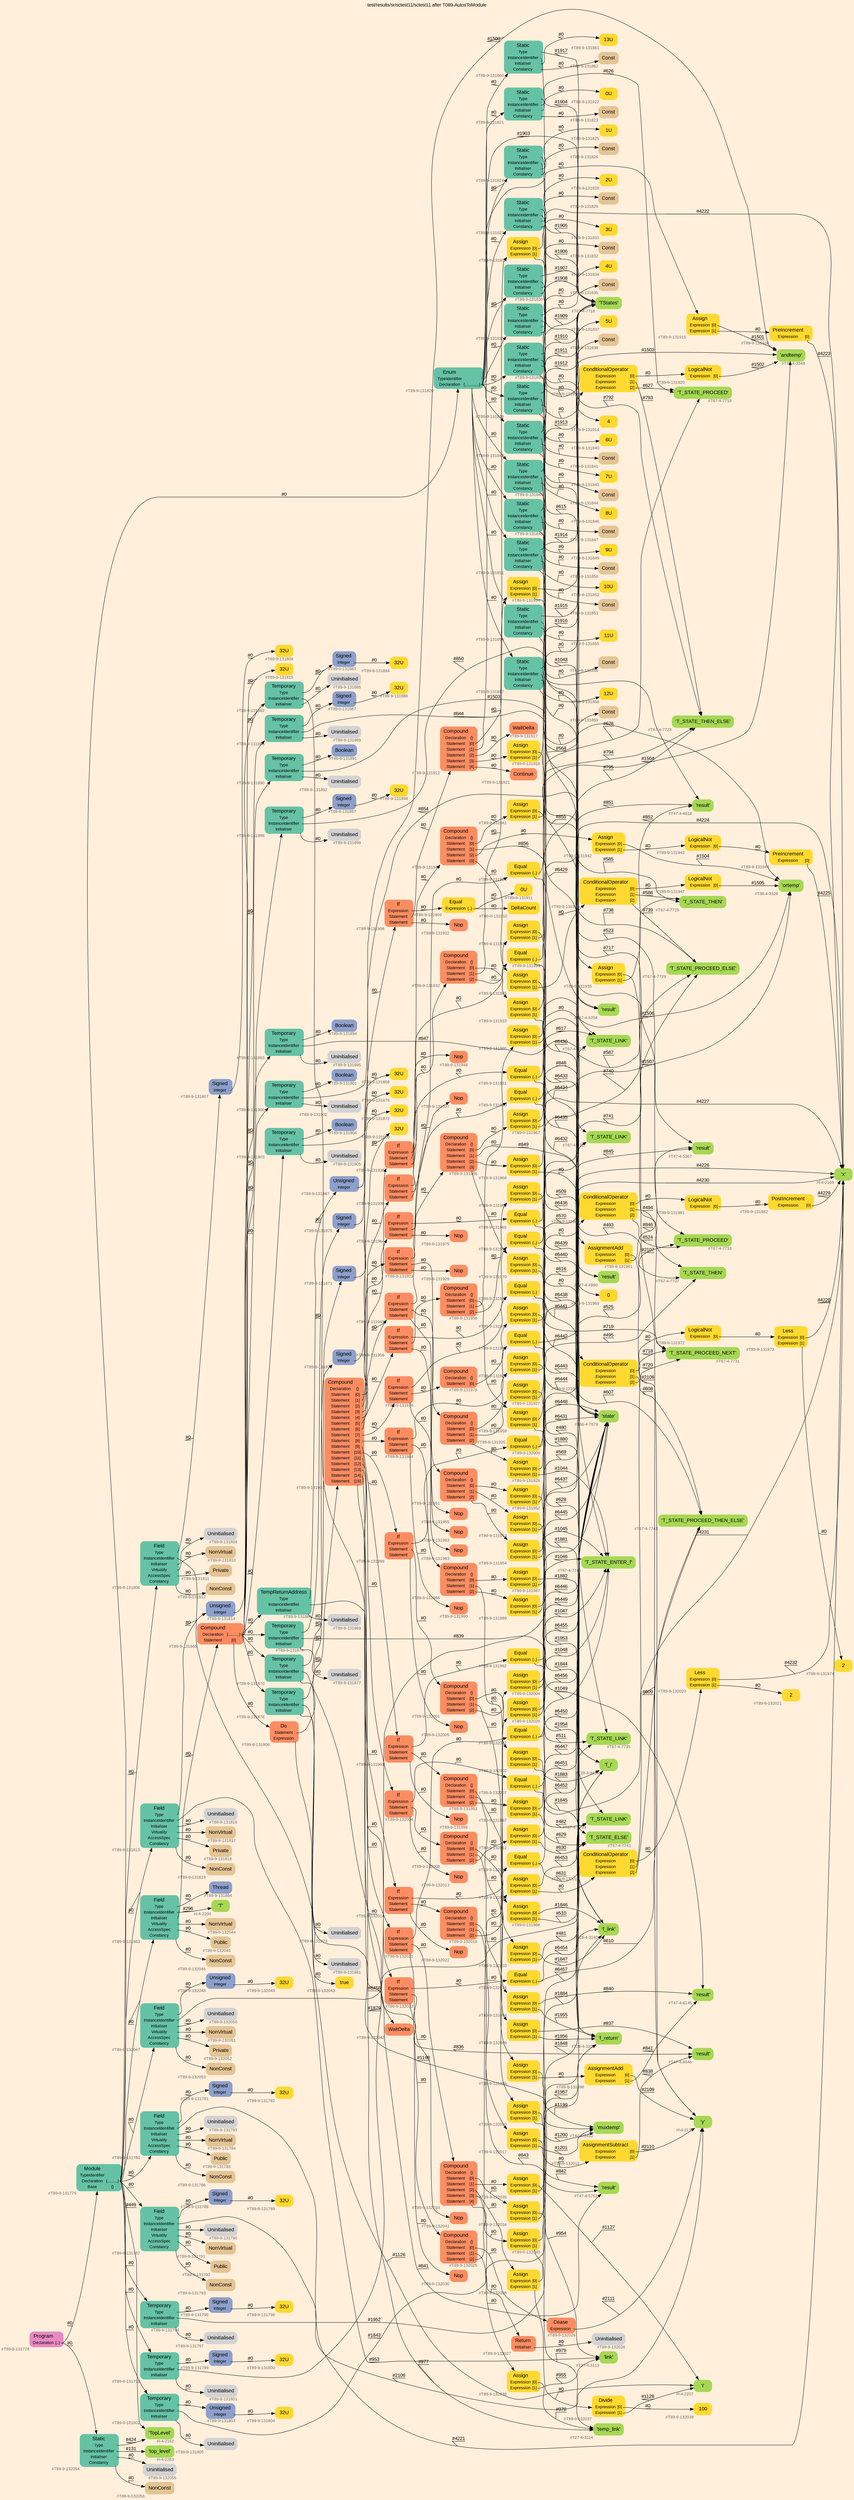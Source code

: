 digraph "test/results/sr/sctest11/sctest11 after T089-AutosToModule" {
label = "test/results/sr/sctest11/sctest11 after T089-AutosToModule"
labelloc = t
graph [
    rankdir = "LR"
    ranksep = 0.3
    bgcolor = antiquewhite1
    color = black
    fontcolor = black
    fontname = "Arial"
];
node [
    fontname = "Arial"
];
edge [
    fontname = "Arial"
];

// -------------------- node figure --------------------
// -------- block #T89-9-131778 ----------
"#T89-9-131778" [
    fillcolor = "/set28/4"
    xlabel = "#T89-9-131778"
    fontsize = "12"
    fontcolor = grey40
    shape = "plaintext"
    label = <<TABLE BORDER="0" CELLBORDER="0" CELLSPACING="0">
     <TR><TD><FONT COLOR="black" POINT-SIZE="15">Program</FONT></TD></TR>
     <TR><TD><FONT COLOR="black" POINT-SIZE="12">Declaration</FONT></TD><TD PORT="port0"><FONT COLOR="black" POINT-SIZE="12">{..}</FONT></TD></TR>
    </TABLE>>
    style = "rounded,filled"
];

// -------- block #T89-9-131779 ----------
"#T89-9-131779" [
    fillcolor = "/set28/1"
    xlabel = "#T89-9-131779"
    fontsize = "12"
    fontcolor = grey40
    shape = "plaintext"
    label = <<TABLE BORDER="0" CELLBORDER="0" CELLSPACING="0">
     <TR><TD><FONT COLOR="black" POINT-SIZE="15">Module</FONT></TD></TR>
     <TR><TD><FONT COLOR="black" POINT-SIZE="12">TypeIdentifier</FONT></TD><TD PORT="port0"></TD></TR>
     <TR><TD><FONT COLOR="black" POINT-SIZE="12">Declaration</FONT></TD><TD PORT="port1"><FONT COLOR="black" POINT-SIZE="12">{..........}</FONT></TD></TR>
     <TR><TD><FONT COLOR="black" POINT-SIZE="12">Base</FONT></TD><TD PORT="port2"><FONT COLOR="black" POINT-SIZE="12">{}</FONT></TD></TR>
    </TABLE>>
    style = "rounded,filled"
];

// -------- block #I-4-2162 ----------
"#I-4-2162" [
    fillcolor = "/set28/5"
    xlabel = "#I-4-2162"
    fontsize = "12"
    fontcolor = grey40
    shape = "plaintext"
    label = <<TABLE BORDER="0" CELLBORDER="0" CELLSPACING="0">
     <TR><TD><FONT COLOR="black" POINT-SIZE="15">'TopLevel'</FONT></TD></TR>
    </TABLE>>
    style = "rounded,filled"
];

// -------- block #T89-9-131780 ----------
"#T89-9-131780" [
    fillcolor = "/set28/1"
    xlabel = "#T89-9-131780"
    fontsize = "12"
    fontcolor = grey40
    shape = "plaintext"
    label = <<TABLE BORDER="0" CELLBORDER="0" CELLSPACING="0">
     <TR><TD><FONT COLOR="black" POINT-SIZE="15">Field</FONT></TD></TR>
     <TR><TD><FONT COLOR="black" POINT-SIZE="12">Type</FONT></TD><TD PORT="port0"></TD></TR>
     <TR><TD><FONT COLOR="black" POINT-SIZE="12">InstanceIdentifier</FONT></TD><TD PORT="port1"></TD></TR>
     <TR><TD><FONT COLOR="black" POINT-SIZE="12">Initialiser</FONT></TD><TD PORT="port2"></TD></TR>
     <TR><TD><FONT COLOR="black" POINT-SIZE="12">Virtuality</FONT></TD><TD PORT="port3"></TD></TR>
     <TR><TD><FONT COLOR="black" POINT-SIZE="12">AccessSpec</FONT></TD><TD PORT="port4"></TD></TR>
     <TR><TD><FONT COLOR="black" POINT-SIZE="12">Constancy</FONT></TD><TD PORT="port5"></TD></TR>
    </TABLE>>
    style = "rounded,filled"
];

// -------- block #T89-9-131781 ----------
"#T89-9-131781" [
    fillcolor = "/set28/3"
    xlabel = "#T89-9-131781"
    fontsize = "12"
    fontcolor = grey40
    shape = "plaintext"
    label = <<TABLE BORDER="0" CELLBORDER="0" CELLSPACING="0">
     <TR><TD><FONT COLOR="black" POINT-SIZE="15">Signed</FONT></TD></TR>
     <TR><TD><FONT COLOR="black" POINT-SIZE="12">Integer</FONT></TD><TD PORT="port0"></TD></TR>
    </TABLE>>
    style = "rounded,filled"
];

// -------- block #T89-9-131782 ----------
"#T89-9-131782" [
    fillcolor = "/set28/6"
    xlabel = "#T89-9-131782"
    fontsize = "12"
    fontcolor = grey40
    shape = "plaintext"
    label = <<TABLE BORDER="0" CELLBORDER="0" CELLSPACING="0">
     <TR><TD><FONT COLOR="black" POINT-SIZE="15">32U</FONT></TD></TR>
    </TABLE>>
    style = "rounded,filled"
];

// -------- block #I-4-2169 ----------
"#I-4-2169" [
    fillcolor = "/set28/5"
    xlabel = "#I-4-2169"
    fontsize = "12"
    fontcolor = grey40
    shape = "plaintext"
    label = <<TABLE BORDER="0" CELLBORDER="0" CELLSPACING="0">
     <TR><TD><FONT COLOR="black" POINT-SIZE="15">'x'</FONT></TD></TR>
    </TABLE>>
    style = "rounded,filled"
];

// -------- block #T89-9-131783 ----------
"#T89-9-131783" [
    xlabel = "#T89-9-131783"
    fontsize = "12"
    fontcolor = grey40
    shape = "plaintext"
    label = <<TABLE BORDER="0" CELLBORDER="0" CELLSPACING="0">
     <TR><TD><FONT COLOR="black" POINT-SIZE="15">Uninitialised</FONT></TD></TR>
    </TABLE>>
    style = "rounded,filled"
];

// -------- block #T89-9-131784 ----------
"#T89-9-131784" [
    fillcolor = "/set28/7"
    xlabel = "#T89-9-131784"
    fontsize = "12"
    fontcolor = grey40
    shape = "plaintext"
    label = <<TABLE BORDER="0" CELLBORDER="0" CELLSPACING="0">
     <TR><TD><FONT COLOR="black" POINT-SIZE="15">NonVirtual</FONT></TD></TR>
    </TABLE>>
    style = "rounded,filled"
];

// -------- block #T89-9-131785 ----------
"#T89-9-131785" [
    fillcolor = "/set28/7"
    xlabel = "#T89-9-131785"
    fontsize = "12"
    fontcolor = grey40
    shape = "plaintext"
    label = <<TABLE BORDER="0" CELLBORDER="0" CELLSPACING="0">
     <TR><TD><FONT COLOR="black" POINT-SIZE="15">Public</FONT></TD></TR>
    </TABLE>>
    style = "rounded,filled"
];

// -------- block #T89-9-131786 ----------
"#T89-9-131786" [
    fillcolor = "/set28/7"
    xlabel = "#T89-9-131786"
    fontsize = "12"
    fontcolor = grey40
    shape = "plaintext"
    label = <<TABLE BORDER="0" CELLBORDER="0" CELLSPACING="0">
     <TR><TD><FONT COLOR="black" POINT-SIZE="15">NonConst</FONT></TD></TR>
    </TABLE>>
    style = "rounded,filled"
];

// -------- block #T89-9-131787 ----------
"#T89-9-131787" [
    fillcolor = "/set28/1"
    xlabel = "#T89-9-131787"
    fontsize = "12"
    fontcolor = grey40
    shape = "plaintext"
    label = <<TABLE BORDER="0" CELLBORDER="0" CELLSPACING="0">
     <TR><TD><FONT COLOR="black" POINT-SIZE="15">Field</FONT></TD></TR>
     <TR><TD><FONT COLOR="black" POINT-SIZE="12">Type</FONT></TD><TD PORT="port0"></TD></TR>
     <TR><TD><FONT COLOR="black" POINT-SIZE="12">InstanceIdentifier</FONT></TD><TD PORT="port1"></TD></TR>
     <TR><TD><FONT COLOR="black" POINT-SIZE="12">Initialiser</FONT></TD><TD PORT="port2"></TD></TR>
     <TR><TD><FONT COLOR="black" POINT-SIZE="12">Virtuality</FONT></TD><TD PORT="port3"></TD></TR>
     <TR><TD><FONT COLOR="black" POINT-SIZE="12">AccessSpec</FONT></TD><TD PORT="port4"></TD></TR>
     <TR><TD><FONT COLOR="black" POINT-SIZE="12">Constancy</FONT></TD><TD PORT="port5"></TD></TR>
    </TABLE>>
    style = "rounded,filled"
];

// -------- block #T89-9-131788 ----------
"#T89-9-131788" [
    fillcolor = "/set28/3"
    xlabel = "#T89-9-131788"
    fontsize = "12"
    fontcolor = grey40
    shape = "plaintext"
    label = <<TABLE BORDER="0" CELLBORDER="0" CELLSPACING="0">
     <TR><TD><FONT COLOR="black" POINT-SIZE="15">Signed</FONT></TD></TR>
     <TR><TD><FONT COLOR="black" POINT-SIZE="12">Integer</FONT></TD><TD PORT="port0"></TD></TR>
    </TABLE>>
    style = "rounded,filled"
];

// -------- block #T89-9-131789 ----------
"#T89-9-131789" [
    fillcolor = "/set28/6"
    xlabel = "#T89-9-131789"
    fontsize = "12"
    fontcolor = grey40
    shape = "plaintext"
    label = <<TABLE BORDER="0" CELLBORDER="0" CELLSPACING="0">
     <TR><TD><FONT COLOR="black" POINT-SIZE="15">32U</FONT></TD></TR>
    </TABLE>>
    style = "rounded,filled"
];

// -------- block #I-4-2177 ----------
"#I-4-2177" [
    fillcolor = "/set28/5"
    xlabel = "#I-4-2177"
    fontsize = "12"
    fontcolor = grey40
    shape = "plaintext"
    label = <<TABLE BORDER="0" CELLBORDER="0" CELLSPACING="0">
     <TR><TD><FONT COLOR="black" POINT-SIZE="15">'y'</FONT></TD></TR>
    </TABLE>>
    style = "rounded,filled"
];

// -------- block #T89-9-131790 ----------
"#T89-9-131790" [
    xlabel = "#T89-9-131790"
    fontsize = "12"
    fontcolor = grey40
    shape = "plaintext"
    label = <<TABLE BORDER="0" CELLBORDER="0" CELLSPACING="0">
     <TR><TD><FONT COLOR="black" POINT-SIZE="15">Uninitialised</FONT></TD></TR>
    </TABLE>>
    style = "rounded,filled"
];

// -------- block #T89-9-131791 ----------
"#T89-9-131791" [
    fillcolor = "/set28/7"
    xlabel = "#T89-9-131791"
    fontsize = "12"
    fontcolor = grey40
    shape = "plaintext"
    label = <<TABLE BORDER="0" CELLBORDER="0" CELLSPACING="0">
     <TR><TD><FONT COLOR="black" POINT-SIZE="15">NonVirtual</FONT></TD></TR>
    </TABLE>>
    style = "rounded,filled"
];

// -------- block #T89-9-131792 ----------
"#T89-9-131792" [
    fillcolor = "/set28/7"
    xlabel = "#T89-9-131792"
    fontsize = "12"
    fontcolor = grey40
    shape = "plaintext"
    label = <<TABLE BORDER="0" CELLBORDER="0" CELLSPACING="0">
     <TR><TD><FONT COLOR="black" POINT-SIZE="15">Public</FONT></TD></TR>
    </TABLE>>
    style = "rounded,filled"
];

// -------- block #T89-9-131793 ----------
"#T89-9-131793" [
    fillcolor = "/set28/7"
    xlabel = "#T89-9-131793"
    fontsize = "12"
    fontcolor = grey40
    shape = "plaintext"
    label = <<TABLE BORDER="0" CELLBORDER="0" CELLSPACING="0">
     <TR><TD><FONT COLOR="black" POINT-SIZE="15">NonConst</FONT></TD></TR>
    </TABLE>>
    style = "rounded,filled"
];

// -------- block #T89-9-131794 ----------
"#T89-9-131794" [
    fillcolor = "/set28/1"
    xlabel = "#T89-9-131794"
    fontsize = "12"
    fontcolor = grey40
    shape = "plaintext"
    label = <<TABLE BORDER="0" CELLBORDER="0" CELLSPACING="0">
     <TR><TD><FONT COLOR="black" POINT-SIZE="15">Temporary</FONT></TD></TR>
     <TR><TD><FONT COLOR="black" POINT-SIZE="12">Type</FONT></TD><TD PORT="port0"></TD></TR>
     <TR><TD><FONT COLOR="black" POINT-SIZE="12">InstanceIdentifier</FONT></TD><TD PORT="port1"></TD></TR>
     <TR><TD><FONT COLOR="black" POINT-SIZE="12">Initialiser</FONT></TD><TD PORT="port2"></TD></TR>
    </TABLE>>
    style = "rounded,filled"
];

// -------- block #T89-9-131795 ----------
"#T89-9-131795" [
    fillcolor = "/set28/3"
    xlabel = "#T89-9-131795"
    fontsize = "12"
    fontcolor = grey40
    shape = "plaintext"
    label = <<TABLE BORDER="0" CELLBORDER="0" CELLSPACING="0">
     <TR><TD><FONT COLOR="black" POINT-SIZE="15">Signed</FONT></TD></TR>
     <TR><TD><FONT COLOR="black" POINT-SIZE="12">Integer</FONT></TD><TD PORT="port0"></TD></TR>
    </TABLE>>
    style = "rounded,filled"
];

// -------- block #T89-9-131796 ----------
"#T89-9-131796" [
    fillcolor = "/set28/6"
    xlabel = "#T89-9-131796"
    fontsize = "12"
    fontcolor = grey40
    shape = "plaintext"
    label = <<TABLE BORDER="0" CELLBORDER="0" CELLSPACING="0">
     <TR><TD><FONT COLOR="black" POINT-SIZE="15">32U</FONT></TD></TR>
    </TABLE>>
    style = "rounded,filled"
];

// -------- block #T26-4-3101 ----------
"#T26-4-3101" [
    fillcolor = "/set28/5"
    xlabel = "#T26-4-3101"
    fontsize = "12"
    fontcolor = grey40
    shape = "plaintext"
    label = <<TABLE BORDER="0" CELLBORDER="0" CELLSPACING="0">
     <TR><TD><FONT COLOR="black" POINT-SIZE="15">'f_return'</FONT></TD></TR>
    </TABLE>>
    style = "rounded,filled"
];

// -------- block #T89-9-131797 ----------
"#T89-9-131797" [
    xlabel = "#T89-9-131797"
    fontsize = "12"
    fontcolor = grey40
    shape = "plaintext"
    label = <<TABLE BORDER="0" CELLBORDER="0" CELLSPACING="0">
     <TR><TD><FONT COLOR="black" POINT-SIZE="15">Uninitialised</FONT></TD></TR>
    </TABLE>>
    style = "rounded,filled"
];

// -------- block #T89-9-131798 ----------
"#T89-9-131798" [
    fillcolor = "/set28/1"
    xlabel = "#T89-9-131798"
    fontsize = "12"
    fontcolor = grey40
    shape = "plaintext"
    label = <<TABLE BORDER="0" CELLBORDER="0" CELLSPACING="0">
     <TR><TD><FONT COLOR="black" POINT-SIZE="15">Temporary</FONT></TD></TR>
     <TR><TD><FONT COLOR="black" POINT-SIZE="12">Type</FONT></TD><TD PORT="port0"></TD></TR>
     <TR><TD><FONT COLOR="black" POINT-SIZE="12">InstanceIdentifier</FONT></TD><TD PORT="port1"></TD></TR>
     <TR><TD><FONT COLOR="black" POINT-SIZE="12">Initialiser</FONT></TD><TD PORT="port2"></TD></TR>
    </TABLE>>
    style = "rounded,filled"
];

// -------- block #T89-9-131799 ----------
"#T89-9-131799" [
    fillcolor = "/set28/3"
    xlabel = "#T89-9-131799"
    fontsize = "12"
    fontcolor = grey40
    shape = "plaintext"
    label = <<TABLE BORDER="0" CELLBORDER="0" CELLSPACING="0">
     <TR><TD><FONT COLOR="black" POINT-SIZE="15">Signed</FONT></TD></TR>
     <TR><TD><FONT COLOR="black" POINT-SIZE="12">Integer</FONT></TD><TD PORT="port0"></TD></TR>
    </TABLE>>
    style = "rounded,filled"
];

// -------- block #T89-9-131800 ----------
"#T89-9-131800" [
    fillcolor = "/set28/6"
    xlabel = "#T89-9-131800"
    fontsize = "12"
    fontcolor = grey40
    shape = "plaintext"
    label = <<TABLE BORDER="0" CELLBORDER="0" CELLSPACING="0">
     <TR><TD><FONT COLOR="black" POINT-SIZE="15">32U</FONT></TD></TR>
    </TABLE>>
    style = "rounded,filled"
];

// -------- block #T28-4-3139 ----------
"#T28-4-3139" [
    fillcolor = "/set28/5"
    xlabel = "#T28-4-3139"
    fontsize = "12"
    fontcolor = grey40
    shape = "plaintext"
    label = <<TABLE BORDER="0" CELLBORDER="0" CELLSPACING="0">
     <TR><TD><FONT COLOR="black" POINT-SIZE="15">'f_i'</FONT></TD></TR>
    </TABLE>>
    style = "rounded,filled"
];

// -------- block #T89-9-131801 ----------
"#T89-9-131801" [
    xlabel = "#T89-9-131801"
    fontsize = "12"
    fontcolor = grey40
    shape = "plaintext"
    label = <<TABLE BORDER="0" CELLBORDER="0" CELLSPACING="0">
     <TR><TD><FONT COLOR="black" POINT-SIZE="15">Uninitialised</FONT></TD></TR>
    </TABLE>>
    style = "rounded,filled"
];

// -------- block #T89-9-131802 ----------
"#T89-9-131802" [
    fillcolor = "/set28/1"
    xlabel = "#T89-9-131802"
    fontsize = "12"
    fontcolor = grey40
    shape = "plaintext"
    label = <<TABLE BORDER="0" CELLBORDER="0" CELLSPACING="0">
     <TR><TD><FONT COLOR="black" POINT-SIZE="15">Temporary</FONT></TD></TR>
     <TR><TD><FONT COLOR="black" POINT-SIZE="12">Type</FONT></TD><TD PORT="port0"></TD></TR>
     <TR><TD><FONT COLOR="black" POINT-SIZE="12">InstanceIdentifier</FONT></TD><TD PORT="port1"></TD></TR>
     <TR><TD><FONT COLOR="black" POINT-SIZE="12">Initialiser</FONT></TD><TD PORT="port2"></TD></TR>
    </TABLE>>
    style = "rounded,filled"
];

// -------- block #T89-9-131803 ----------
"#T89-9-131803" [
    fillcolor = "/set28/3"
    xlabel = "#T89-9-131803"
    fontsize = "12"
    fontcolor = grey40
    shape = "plaintext"
    label = <<TABLE BORDER="0" CELLBORDER="0" CELLSPACING="0">
     <TR><TD><FONT COLOR="black" POINT-SIZE="15">Unsigned</FONT></TD></TR>
     <TR><TD><FONT COLOR="black" POINT-SIZE="12">Integer</FONT></TD><TD PORT="port0"></TD></TR>
    </TABLE>>
    style = "rounded,filled"
];

// -------- block #T89-9-131804 ----------
"#T89-9-131804" [
    fillcolor = "/set28/6"
    xlabel = "#T89-9-131804"
    fontsize = "12"
    fontcolor = grey40
    shape = "plaintext"
    label = <<TABLE BORDER="0" CELLBORDER="0" CELLSPACING="0">
     <TR><TD><FONT COLOR="black" POINT-SIZE="15">32U</FONT></TD></TR>
    </TABLE>>
    style = "rounded,filled"
];

// -------- block #T28-4-3140 ----------
"#T28-4-3140" [
    fillcolor = "/set28/5"
    xlabel = "#T28-4-3140"
    fontsize = "12"
    fontcolor = grey40
    shape = "plaintext"
    label = <<TABLE BORDER="0" CELLBORDER="0" CELLSPACING="0">
     <TR><TD><FONT COLOR="black" POINT-SIZE="15">'f_link'</FONT></TD></TR>
    </TABLE>>
    style = "rounded,filled"
];

// -------- block #T89-9-131805 ----------
"#T89-9-131805" [
    xlabel = "#T89-9-131805"
    fontsize = "12"
    fontcolor = grey40
    shape = "plaintext"
    label = <<TABLE BORDER="0" CELLBORDER="0" CELLSPACING="0">
     <TR><TD><FONT COLOR="black" POINT-SIZE="15">Uninitialised</FONT></TD></TR>
    </TABLE>>
    style = "rounded,filled"
];

// -------- block #T89-9-131806 ----------
"#T89-9-131806" [
    fillcolor = "/set28/1"
    xlabel = "#T89-9-131806"
    fontsize = "12"
    fontcolor = grey40
    shape = "plaintext"
    label = <<TABLE BORDER="0" CELLBORDER="0" CELLSPACING="0">
     <TR><TD><FONT COLOR="black" POINT-SIZE="15">Field</FONT></TD></TR>
     <TR><TD><FONT COLOR="black" POINT-SIZE="12">Type</FONT></TD><TD PORT="port0"></TD></TR>
     <TR><TD><FONT COLOR="black" POINT-SIZE="12">InstanceIdentifier</FONT></TD><TD PORT="port1"></TD></TR>
     <TR><TD><FONT COLOR="black" POINT-SIZE="12">Initialiser</FONT></TD><TD PORT="port2"></TD></TR>
     <TR><TD><FONT COLOR="black" POINT-SIZE="12">Virtuality</FONT></TD><TD PORT="port3"></TD></TR>
     <TR><TD><FONT COLOR="black" POINT-SIZE="12">AccessSpec</FONT></TD><TD PORT="port4"></TD></TR>
     <TR><TD><FONT COLOR="black" POINT-SIZE="12">Constancy</FONT></TD><TD PORT="port5"></TD></TR>
    </TABLE>>
    style = "rounded,filled"
];

// -------- block #T89-9-131807 ----------
"#T89-9-131807" [
    fillcolor = "/set28/3"
    xlabel = "#T89-9-131807"
    fontsize = "12"
    fontcolor = grey40
    shape = "plaintext"
    label = <<TABLE BORDER="0" CELLBORDER="0" CELLSPACING="0">
     <TR><TD><FONT COLOR="black" POINT-SIZE="15">Signed</FONT></TD></TR>
     <TR><TD><FONT COLOR="black" POINT-SIZE="12">Integer</FONT></TD><TD PORT="port0"></TD></TR>
    </TABLE>>
    style = "rounded,filled"
];

// -------- block #T89-9-131808 ----------
"#T89-9-131808" [
    fillcolor = "/set28/6"
    xlabel = "#T89-9-131808"
    fontsize = "12"
    fontcolor = grey40
    shape = "plaintext"
    label = <<TABLE BORDER="0" CELLBORDER="0" CELLSPACING="0">
     <TR><TD><FONT COLOR="black" POINT-SIZE="15">32U</FONT></TD></TR>
    </TABLE>>
    style = "rounded,filled"
];

// -------- block #I-4-2207 ----------
"#I-4-2207" [
    fillcolor = "/set28/5"
    xlabel = "#I-4-2207"
    fontsize = "12"
    fontcolor = grey40
    shape = "plaintext"
    label = <<TABLE BORDER="0" CELLBORDER="0" CELLSPACING="0">
     <TR><TD><FONT COLOR="black" POINT-SIZE="15">'i'</FONT></TD></TR>
    </TABLE>>
    style = "rounded,filled"
];

// -------- block #T89-9-131809 ----------
"#T89-9-131809" [
    xlabel = "#T89-9-131809"
    fontsize = "12"
    fontcolor = grey40
    shape = "plaintext"
    label = <<TABLE BORDER="0" CELLBORDER="0" CELLSPACING="0">
     <TR><TD><FONT COLOR="black" POINT-SIZE="15">Uninitialised</FONT></TD></TR>
    </TABLE>>
    style = "rounded,filled"
];

// -------- block #T89-9-131810 ----------
"#T89-9-131810" [
    fillcolor = "/set28/7"
    xlabel = "#T89-9-131810"
    fontsize = "12"
    fontcolor = grey40
    shape = "plaintext"
    label = <<TABLE BORDER="0" CELLBORDER="0" CELLSPACING="0">
     <TR><TD><FONT COLOR="black" POINT-SIZE="15">NonVirtual</FONT></TD></TR>
    </TABLE>>
    style = "rounded,filled"
];

// -------- block #T89-9-131811 ----------
"#T89-9-131811" [
    fillcolor = "/set28/7"
    xlabel = "#T89-9-131811"
    fontsize = "12"
    fontcolor = grey40
    shape = "plaintext"
    label = <<TABLE BORDER="0" CELLBORDER="0" CELLSPACING="0">
     <TR><TD><FONT COLOR="black" POINT-SIZE="15">Private</FONT></TD></TR>
    </TABLE>>
    style = "rounded,filled"
];

// -------- block #T89-9-131812 ----------
"#T89-9-131812" [
    fillcolor = "/set28/7"
    xlabel = "#T89-9-131812"
    fontsize = "12"
    fontcolor = grey40
    shape = "plaintext"
    label = <<TABLE BORDER="0" CELLBORDER="0" CELLSPACING="0">
     <TR><TD><FONT COLOR="black" POINT-SIZE="15">NonConst</FONT></TD></TR>
    </TABLE>>
    style = "rounded,filled"
];

// -------- block #T89-9-131813 ----------
"#T89-9-131813" [
    fillcolor = "/set28/1"
    xlabel = "#T89-9-131813"
    fontsize = "12"
    fontcolor = grey40
    shape = "plaintext"
    label = <<TABLE BORDER="0" CELLBORDER="0" CELLSPACING="0">
     <TR><TD><FONT COLOR="black" POINT-SIZE="15">Field</FONT></TD></TR>
     <TR><TD><FONT COLOR="black" POINT-SIZE="12">Type</FONT></TD><TD PORT="port0"></TD></TR>
     <TR><TD><FONT COLOR="black" POINT-SIZE="12">InstanceIdentifier</FONT></TD><TD PORT="port1"></TD></TR>
     <TR><TD><FONT COLOR="black" POINT-SIZE="12">Initialiser</FONT></TD><TD PORT="port2"></TD></TR>
     <TR><TD><FONT COLOR="black" POINT-SIZE="12">Virtuality</FONT></TD><TD PORT="port3"></TD></TR>
     <TR><TD><FONT COLOR="black" POINT-SIZE="12">AccessSpec</FONT></TD><TD PORT="port4"></TD></TR>
     <TR><TD><FONT COLOR="black" POINT-SIZE="12">Constancy</FONT></TD><TD PORT="port5"></TD></TR>
    </TABLE>>
    style = "rounded,filled"
];

// -------- block #T89-9-131814 ----------
"#T89-9-131814" [
    fillcolor = "/set28/3"
    xlabel = "#T89-9-131814"
    fontsize = "12"
    fontcolor = grey40
    shape = "plaintext"
    label = <<TABLE BORDER="0" CELLBORDER="0" CELLSPACING="0">
     <TR><TD><FONT COLOR="black" POINT-SIZE="15">Unsigned</FONT></TD></TR>
     <TR><TD><FONT COLOR="black" POINT-SIZE="12">Integer</FONT></TD><TD PORT="port0"></TD></TR>
    </TABLE>>
    style = "rounded,filled"
];

// -------- block #T89-9-131815 ----------
"#T89-9-131815" [
    fillcolor = "/set28/6"
    xlabel = "#T89-9-131815"
    fontsize = "12"
    fontcolor = grey40
    shape = "plaintext"
    label = <<TABLE BORDER="0" CELLBORDER="0" CELLSPACING="0">
     <TR><TD><FONT COLOR="black" POINT-SIZE="15">32U</FONT></TD></TR>
    </TABLE>>
    style = "rounded,filled"
];

// -------- block #T27-4-3113 ----------
"#T27-4-3113" [
    fillcolor = "/set28/5"
    xlabel = "#T27-4-3113"
    fontsize = "12"
    fontcolor = grey40
    shape = "plaintext"
    label = <<TABLE BORDER="0" CELLBORDER="0" CELLSPACING="0">
     <TR><TD><FONT COLOR="black" POINT-SIZE="15">'link'</FONT></TD></TR>
    </TABLE>>
    style = "rounded,filled"
];

// -------- block #T89-9-131816 ----------
"#T89-9-131816" [
    xlabel = "#T89-9-131816"
    fontsize = "12"
    fontcolor = grey40
    shape = "plaintext"
    label = <<TABLE BORDER="0" CELLBORDER="0" CELLSPACING="0">
     <TR><TD><FONT COLOR="black" POINT-SIZE="15">Uninitialised</FONT></TD></TR>
    </TABLE>>
    style = "rounded,filled"
];

// -------- block #T89-9-131817 ----------
"#T89-9-131817" [
    fillcolor = "/set28/7"
    xlabel = "#T89-9-131817"
    fontsize = "12"
    fontcolor = grey40
    shape = "plaintext"
    label = <<TABLE BORDER="0" CELLBORDER="0" CELLSPACING="0">
     <TR><TD><FONT COLOR="black" POINT-SIZE="15">NonVirtual</FONT></TD></TR>
    </TABLE>>
    style = "rounded,filled"
];

// -------- block #T89-9-131818 ----------
"#T89-9-131818" [
    fillcolor = "/set28/7"
    xlabel = "#T89-9-131818"
    fontsize = "12"
    fontcolor = grey40
    shape = "plaintext"
    label = <<TABLE BORDER="0" CELLBORDER="0" CELLSPACING="0">
     <TR><TD><FONT COLOR="black" POINT-SIZE="15">Private</FONT></TD></TR>
    </TABLE>>
    style = "rounded,filled"
];

// -------- block #T89-9-131819 ----------
"#T89-9-131819" [
    fillcolor = "/set28/7"
    xlabel = "#T89-9-131819"
    fontsize = "12"
    fontcolor = grey40
    shape = "plaintext"
    label = <<TABLE BORDER="0" CELLBORDER="0" CELLSPACING="0">
     <TR><TD><FONT COLOR="black" POINT-SIZE="15">NonConst</FONT></TD></TR>
    </TABLE>>
    style = "rounded,filled"
];

// -------- block #T89-9-131820 ----------
"#T89-9-131820" [
    fillcolor = "/set28/1"
    xlabel = "#T89-9-131820"
    fontsize = "12"
    fontcolor = grey40
    shape = "plaintext"
    label = <<TABLE BORDER="0" CELLBORDER="0" CELLSPACING="0">
     <TR><TD><FONT COLOR="black" POINT-SIZE="15">Enum</FONT></TD></TR>
     <TR><TD><FONT COLOR="black" POINT-SIZE="12">TypeIdentifier</FONT></TD><TD PORT="port0"></TD></TR>
     <TR><TD><FONT COLOR="black" POINT-SIZE="12">Declaration</FONT></TD><TD PORT="port1"><FONT COLOR="black" POINT-SIZE="12">{..............}</FONT></TD></TR>
    </TABLE>>
    style = "rounded,filled"
];

// -------- block #T67-4-7718 ----------
"#T67-4-7718" [
    fillcolor = "/set28/5"
    xlabel = "#T67-4-7718"
    fontsize = "12"
    fontcolor = grey40
    shape = "plaintext"
    label = <<TABLE BORDER="0" CELLBORDER="0" CELLSPACING="0">
     <TR><TD><FONT COLOR="black" POINT-SIZE="15">'TStates'</FONT></TD></TR>
    </TABLE>>
    style = "rounded,filled"
];

// -------- block #T89-9-131821 ----------
"#T89-9-131821" [
    fillcolor = "/set28/1"
    xlabel = "#T89-9-131821"
    fontsize = "12"
    fontcolor = grey40
    shape = "plaintext"
    label = <<TABLE BORDER="0" CELLBORDER="0" CELLSPACING="0">
     <TR><TD><FONT COLOR="black" POINT-SIZE="15">Static</FONT></TD></TR>
     <TR><TD><FONT COLOR="black" POINT-SIZE="12">Type</FONT></TD><TD PORT="port0"></TD></TR>
     <TR><TD><FONT COLOR="black" POINT-SIZE="12">InstanceIdentifier</FONT></TD><TD PORT="port1"></TD></TR>
     <TR><TD><FONT COLOR="black" POINT-SIZE="12">Initialiser</FONT></TD><TD PORT="port2"></TD></TR>
     <TR><TD><FONT COLOR="black" POINT-SIZE="12">Constancy</FONT></TD><TD PORT="port3"></TD></TR>
    </TABLE>>
    style = "rounded,filled"
];

// -------- block #T67-4-7719 ----------
"#T67-4-7719" [
    fillcolor = "/set28/5"
    xlabel = "#T67-4-7719"
    fontsize = "12"
    fontcolor = grey40
    shape = "plaintext"
    label = <<TABLE BORDER="0" CELLBORDER="0" CELLSPACING="0">
     <TR><TD><FONT COLOR="black" POINT-SIZE="15">'T_STATE_PROCEED'</FONT></TD></TR>
    </TABLE>>
    style = "rounded,filled"
];

// -------- block #T89-9-131822 ----------
"#T89-9-131822" [
    fillcolor = "/set28/6"
    xlabel = "#T89-9-131822"
    fontsize = "12"
    fontcolor = grey40
    shape = "plaintext"
    label = <<TABLE BORDER="0" CELLBORDER="0" CELLSPACING="0">
     <TR><TD><FONT COLOR="black" POINT-SIZE="15">0U</FONT></TD></TR>
    </TABLE>>
    style = "rounded,filled"
];

// -------- block #T89-9-131823 ----------
"#T89-9-131823" [
    fillcolor = "/set28/7"
    xlabel = "#T89-9-131823"
    fontsize = "12"
    fontcolor = grey40
    shape = "plaintext"
    label = <<TABLE BORDER="0" CELLBORDER="0" CELLSPACING="0">
     <TR><TD><FONT COLOR="black" POINT-SIZE="15">Const</FONT></TD></TR>
    </TABLE>>
    style = "rounded,filled"
];

// -------- block #T89-9-131824 ----------
"#T89-9-131824" [
    fillcolor = "/set28/1"
    xlabel = "#T89-9-131824"
    fontsize = "12"
    fontcolor = grey40
    shape = "plaintext"
    label = <<TABLE BORDER="0" CELLBORDER="0" CELLSPACING="0">
     <TR><TD><FONT COLOR="black" POINT-SIZE="15">Static</FONT></TD></TR>
     <TR><TD><FONT COLOR="black" POINT-SIZE="12">Type</FONT></TD><TD PORT="port0"></TD></TR>
     <TR><TD><FONT COLOR="black" POINT-SIZE="12">InstanceIdentifier</FONT></TD><TD PORT="port1"></TD></TR>
     <TR><TD><FONT COLOR="black" POINT-SIZE="12">Initialiser</FONT></TD><TD PORT="port2"></TD></TR>
     <TR><TD><FONT COLOR="black" POINT-SIZE="12">Constancy</FONT></TD><TD PORT="port3"></TD></TR>
    </TABLE>>
    style = "rounded,filled"
];

// -------- block #T67-4-7721 ----------
"#T67-4-7721" [
    fillcolor = "/set28/5"
    xlabel = "#T67-4-7721"
    fontsize = "12"
    fontcolor = grey40
    shape = "plaintext"
    label = <<TABLE BORDER="0" CELLBORDER="0" CELLSPACING="0">
     <TR><TD><FONT COLOR="black" POINT-SIZE="15">'T_STATE_LINK'</FONT></TD></TR>
    </TABLE>>
    style = "rounded,filled"
];

// -------- block #T89-9-131825 ----------
"#T89-9-131825" [
    fillcolor = "/set28/6"
    xlabel = "#T89-9-131825"
    fontsize = "12"
    fontcolor = grey40
    shape = "plaintext"
    label = <<TABLE BORDER="0" CELLBORDER="0" CELLSPACING="0">
     <TR><TD><FONT COLOR="black" POINT-SIZE="15">1U</FONT></TD></TR>
    </TABLE>>
    style = "rounded,filled"
];

// -------- block #T89-9-131826 ----------
"#T89-9-131826" [
    fillcolor = "/set28/7"
    xlabel = "#T89-9-131826"
    fontsize = "12"
    fontcolor = grey40
    shape = "plaintext"
    label = <<TABLE BORDER="0" CELLBORDER="0" CELLSPACING="0">
     <TR><TD><FONT COLOR="black" POINT-SIZE="15">Const</FONT></TD></TR>
    </TABLE>>
    style = "rounded,filled"
];

// -------- block #T89-9-131827 ----------
"#T89-9-131827" [
    fillcolor = "/set28/1"
    xlabel = "#T89-9-131827"
    fontsize = "12"
    fontcolor = grey40
    shape = "plaintext"
    label = <<TABLE BORDER="0" CELLBORDER="0" CELLSPACING="0">
     <TR><TD><FONT COLOR="black" POINT-SIZE="15">Static</FONT></TD></TR>
     <TR><TD><FONT COLOR="black" POINT-SIZE="12">Type</FONT></TD><TD PORT="port0"></TD></TR>
     <TR><TD><FONT COLOR="black" POINT-SIZE="12">InstanceIdentifier</FONT></TD><TD PORT="port1"></TD></TR>
     <TR><TD><FONT COLOR="black" POINT-SIZE="12">Initialiser</FONT></TD><TD PORT="port2"></TD></TR>
     <TR><TD><FONT COLOR="black" POINT-SIZE="12">Constancy</FONT></TD><TD PORT="port3"></TD></TR>
    </TABLE>>
    style = "rounded,filled"
];

// -------- block #T67-4-7723 ----------
"#T67-4-7723" [
    fillcolor = "/set28/5"
    xlabel = "#T67-4-7723"
    fontsize = "12"
    fontcolor = grey40
    shape = "plaintext"
    label = <<TABLE BORDER="0" CELLBORDER="0" CELLSPACING="0">
     <TR><TD><FONT COLOR="black" POINT-SIZE="15">'T_STATE_THEN_ELSE'</FONT></TD></TR>
    </TABLE>>
    style = "rounded,filled"
];

// -------- block #T89-9-131828 ----------
"#T89-9-131828" [
    fillcolor = "/set28/6"
    xlabel = "#T89-9-131828"
    fontsize = "12"
    fontcolor = grey40
    shape = "plaintext"
    label = <<TABLE BORDER="0" CELLBORDER="0" CELLSPACING="0">
     <TR><TD><FONT COLOR="black" POINT-SIZE="15">2U</FONT></TD></TR>
    </TABLE>>
    style = "rounded,filled"
];

// -------- block #T89-9-131829 ----------
"#T89-9-131829" [
    fillcolor = "/set28/7"
    xlabel = "#T89-9-131829"
    fontsize = "12"
    fontcolor = grey40
    shape = "plaintext"
    label = <<TABLE BORDER="0" CELLBORDER="0" CELLSPACING="0">
     <TR><TD><FONT COLOR="black" POINT-SIZE="15">Const</FONT></TD></TR>
    </TABLE>>
    style = "rounded,filled"
];

// -------- block #T89-9-131830 ----------
"#T89-9-131830" [
    fillcolor = "/set28/1"
    xlabel = "#T89-9-131830"
    fontsize = "12"
    fontcolor = grey40
    shape = "plaintext"
    label = <<TABLE BORDER="0" CELLBORDER="0" CELLSPACING="0">
     <TR><TD><FONT COLOR="black" POINT-SIZE="15">Static</FONT></TD></TR>
     <TR><TD><FONT COLOR="black" POINT-SIZE="12">Type</FONT></TD><TD PORT="port0"></TD></TR>
     <TR><TD><FONT COLOR="black" POINT-SIZE="12">InstanceIdentifier</FONT></TD><TD PORT="port1"></TD></TR>
     <TR><TD><FONT COLOR="black" POINT-SIZE="12">Initialiser</FONT></TD><TD PORT="port2"></TD></TR>
     <TR><TD><FONT COLOR="black" POINT-SIZE="12">Constancy</FONT></TD><TD PORT="port3"></TD></TR>
    </TABLE>>
    style = "rounded,filled"
];

// -------- block #T67-4-7725 ----------
"#T67-4-7725" [
    fillcolor = "/set28/5"
    xlabel = "#T67-4-7725"
    fontsize = "12"
    fontcolor = grey40
    shape = "plaintext"
    label = <<TABLE BORDER="0" CELLBORDER="0" CELLSPACING="0">
     <TR><TD><FONT COLOR="black" POINT-SIZE="15">'T_STATE_THEN'</FONT></TD></TR>
    </TABLE>>
    style = "rounded,filled"
];

// -------- block #T89-9-131831 ----------
"#T89-9-131831" [
    fillcolor = "/set28/6"
    xlabel = "#T89-9-131831"
    fontsize = "12"
    fontcolor = grey40
    shape = "plaintext"
    label = <<TABLE BORDER="0" CELLBORDER="0" CELLSPACING="0">
     <TR><TD><FONT COLOR="black" POINT-SIZE="15">3U</FONT></TD></TR>
    </TABLE>>
    style = "rounded,filled"
];

// -------- block #T89-9-131832 ----------
"#T89-9-131832" [
    fillcolor = "/set28/7"
    xlabel = "#T89-9-131832"
    fontsize = "12"
    fontcolor = grey40
    shape = "plaintext"
    label = <<TABLE BORDER="0" CELLBORDER="0" CELLSPACING="0">
     <TR><TD><FONT COLOR="black" POINT-SIZE="15">Const</FONT></TD></TR>
    </TABLE>>
    style = "rounded,filled"
];

// -------- block #T89-9-131833 ----------
"#T89-9-131833" [
    fillcolor = "/set28/1"
    xlabel = "#T89-9-131833"
    fontsize = "12"
    fontcolor = grey40
    shape = "plaintext"
    label = <<TABLE BORDER="0" CELLBORDER="0" CELLSPACING="0">
     <TR><TD><FONT COLOR="black" POINT-SIZE="15">Static</FONT></TD></TR>
     <TR><TD><FONT COLOR="black" POINT-SIZE="12">Type</FONT></TD><TD PORT="port0"></TD></TR>
     <TR><TD><FONT COLOR="black" POINT-SIZE="12">InstanceIdentifier</FONT></TD><TD PORT="port1"></TD></TR>
     <TR><TD><FONT COLOR="black" POINT-SIZE="12">Initialiser</FONT></TD><TD PORT="port2"></TD></TR>
     <TR><TD><FONT COLOR="black" POINT-SIZE="12">Constancy</FONT></TD><TD PORT="port3"></TD></TR>
    </TABLE>>
    style = "rounded,filled"
];

// -------- block #T67-4-7727 ----------
"#T67-4-7727" [
    fillcolor = "/set28/5"
    xlabel = "#T67-4-7727"
    fontsize = "12"
    fontcolor = grey40
    shape = "plaintext"
    label = <<TABLE BORDER="0" CELLBORDER="0" CELLSPACING="0">
     <TR><TD><FONT COLOR="black" POINT-SIZE="15">'T_STATE_LINK'</FONT></TD></TR>
    </TABLE>>
    style = "rounded,filled"
];

// -------- block #T89-9-131834 ----------
"#T89-9-131834" [
    fillcolor = "/set28/6"
    xlabel = "#T89-9-131834"
    fontsize = "12"
    fontcolor = grey40
    shape = "plaintext"
    label = <<TABLE BORDER="0" CELLBORDER="0" CELLSPACING="0">
     <TR><TD><FONT COLOR="black" POINT-SIZE="15">4U</FONT></TD></TR>
    </TABLE>>
    style = "rounded,filled"
];

// -------- block #T89-9-131835 ----------
"#T89-9-131835" [
    fillcolor = "/set28/7"
    xlabel = "#T89-9-131835"
    fontsize = "12"
    fontcolor = grey40
    shape = "plaintext"
    label = <<TABLE BORDER="0" CELLBORDER="0" CELLSPACING="0">
     <TR><TD><FONT COLOR="black" POINT-SIZE="15">Const</FONT></TD></TR>
    </TABLE>>
    style = "rounded,filled"
];

// -------- block #T89-9-131836 ----------
"#T89-9-131836" [
    fillcolor = "/set28/1"
    xlabel = "#T89-9-131836"
    fontsize = "12"
    fontcolor = grey40
    shape = "plaintext"
    label = <<TABLE BORDER="0" CELLBORDER="0" CELLSPACING="0">
     <TR><TD><FONT COLOR="black" POINT-SIZE="15">Static</FONT></TD></TR>
     <TR><TD><FONT COLOR="black" POINT-SIZE="12">Type</FONT></TD><TD PORT="port0"></TD></TR>
     <TR><TD><FONT COLOR="black" POINT-SIZE="12">InstanceIdentifier</FONT></TD><TD PORT="port1"></TD></TR>
     <TR><TD><FONT COLOR="black" POINT-SIZE="12">Initialiser</FONT></TD><TD PORT="port2"></TD></TR>
     <TR><TD><FONT COLOR="black" POINT-SIZE="12">Constancy</FONT></TD><TD PORT="port3"></TD></TR>
    </TABLE>>
    style = "rounded,filled"
];

// -------- block #T67-4-7729 ----------
"#T67-4-7729" [
    fillcolor = "/set28/5"
    xlabel = "#T67-4-7729"
    fontsize = "12"
    fontcolor = grey40
    shape = "plaintext"
    label = <<TABLE BORDER="0" CELLBORDER="0" CELLSPACING="0">
     <TR><TD><FONT COLOR="black" POINT-SIZE="15">'T_STATE_PROCEED_ELSE'</FONT></TD></TR>
    </TABLE>>
    style = "rounded,filled"
];

// -------- block #T89-9-131837 ----------
"#T89-9-131837" [
    fillcolor = "/set28/6"
    xlabel = "#T89-9-131837"
    fontsize = "12"
    fontcolor = grey40
    shape = "plaintext"
    label = <<TABLE BORDER="0" CELLBORDER="0" CELLSPACING="0">
     <TR><TD><FONT COLOR="black" POINT-SIZE="15">5U</FONT></TD></TR>
    </TABLE>>
    style = "rounded,filled"
];

// -------- block #T89-9-131838 ----------
"#T89-9-131838" [
    fillcolor = "/set28/7"
    xlabel = "#T89-9-131838"
    fontsize = "12"
    fontcolor = grey40
    shape = "plaintext"
    label = <<TABLE BORDER="0" CELLBORDER="0" CELLSPACING="0">
     <TR><TD><FONT COLOR="black" POINT-SIZE="15">Const</FONT></TD></TR>
    </TABLE>>
    style = "rounded,filled"
];

// -------- block #T89-9-131839 ----------
"#T89-9-131839" [
    fillcolor = "/set28/1"
    xlabel = "#T89-9-131839"
    fontsize = "12"
    fontcolor = grey40
    shape = "plaintext"
    label = <<TABLE BORDER="0" CELLBORDER="0" CELLSPACING="0">
     <TR><TD><FONT COLOR="black" POINT-SIZE="15">Static</FONT></TD></TR>
     <TR><TD><FONT COLOR="black" POINT-SIZE="12">Type</FONT></TD><TD PORT="port0"></TD></TR>
     <TR><TD><FONT COLOR="black" POINT-SIZE="12">InstanceIdentifier</FONT></TD><TD PORT="port1"></TD></TR>
     <TR><TD><FONT COLOR="black" POINT-SIZE="12">Initialiser</FONT></TD><TD PORT="port2"></TD></TR>
     <TR><TD><FONT COLOR="black" POINT-SIZE="12">Constancy</FONT></TD><TD PORT="port3"></TD></TR>
    </TABLE>>
    style = "rounded,filled"
];

// -------- block #T67-4-7731 ----------
"#T67-4-7731" [
    fillcolor = "/set28/5"
    xlabel = "#T67-4-7731"
    fontsize = "12"
    fontcolor = grey40
    shape = "plaintext"
    label = <<TABLE BORDER="0" CELLBORDER="0" CELLSPACING="0">
     <TR><TD><FONT COLOR="black" POINT-SIZE="15">'T_STATE_PROCEED_NEXT'</FONT></TD></TR>
    </TABLE>>
    style = "rounded,filled"
];

// -------- block #T89-9-131840 ----------
"#T89-9-131840" [
    fillcolor = "/set28/6"
    xlabel = "#T89-9-131840"
    fontsize = "12"
    fontcolor = grey40
    shape = "plaintext"
    label = <<TABLE BORDER="0" CELLBORDER="0" CELLSPACING="0">
     <TR><TD><FONT COLOR="black" POINT-SIZE="15">6U</FONT></TD></TR>
    </TABLE>>
    style = "rounded,filled"
];

// -------- block #T89-9-131841 ----------
"#T89-9-131841" [
    fillcolor = "/set28/7"
    xlabel = "#T89-9-131841"
    fontsize = "12"
    fontcolor = grey40
    shape = "plaintext"
    label = <<TABLE BORDER="0" CELLBORDER="0" CELLSPACING="0">
     <TR><TD><FONT COLOR="black" POINT-SIZE="15">Const</FONT></TD></TR>
    </TABLE>>
    style = "rounded,filled"
];

// -------- block #T89-9-131842 ----------
"#T89-9-131842" [
    fillcolor = "/set28/1"
    xlabel = "#T89-9-131842"
    fontsize = "12"
    fontcolor = grey40
    shape = "plaintext"
    label = <<TABLE BORDER="0" CELLBORDER="0" CELLSPACING="0">
     <TR><TD><FONT COLOR="black" POINT-SIZE="15">Static</FONT></TD></TR>
     <TR><TD><FONT COLOR="black" POINT-SIZE="12">Type</FONT></TD><TD PORT="port0"></TD></TR>
     <TR><TD><FONT COLOR="black" POINT-SIZE="12">InstanceIdentifier</FONT></TD><TD PORT="port1"></TD></TR>
     <TR><TD><FONT COLOR="black" POINT-SIZE="12">Initialiser</FONT></TD><TD PORT="port2"></TD></TR>
     <TR><TD><FONT COLOR="black" POINT-SIZE="12">Constancy</FONT></TD><TD PORT="port3"></TD></TR>
    </TABLE>>
    style = "rounded,filled"
];

// -------- block #T67-4-7733 ----------
"#T67-4-7733" [
    fillcolor = "/set28/5"
    xlabel = "#T67-4-7733"
    fontsize = "12"
    fontcolor = grey40
    shape = "plaintext"
    label = <<TABLE BORDER="0" CELLBORDER="0" CELLSPACING="0">
     <TR><TD><FONT COLOR="black" POINT-SIZE="15">'T_STATE_PROCEED'</FONT></TD></TR>
    </TABLE>>
    style = "rounded,filled"
];

// -------- block #T89-9-131843 ----------
"#T89-9-131843" [
    fillcolor = "/set28/6"
    xlabel = "#T89-9-131843"
    fontsize = "12"
    fontcolor = grey40
    shape = "plaintext"
    label = <<TABLE BORDER="0" CELLBORDER="0" CELLSPACING="0">
     <TR><TD><FONT COLOR="black" POINT-SIZE="15">7U</FONT></TD></TR>
    </TABLE>>
    style = "rounded,filled"
];

// -------- block #T89-9-131844 ----------
"#T89-9-131844" [
    fillcolor = "/set28/7"
    xlabel = "#T89-9-131844"
    fontsize = "12"
    fontcolor = grey40
    shape = "plaintext"
    label = <<TABLE BORDER="0" CELLBORDER="0" CELLSPACING="0">
     <TR><TD><FONT COLOR="black" POINT-SIZE="15">Const</FONT></TD></TR>
    </TABLE>>
    style = "rounded,filled"
];

// -------- block #T89-9-131845 ----------
"#T89-9-131845" [
    fillcolor = "/set28/1"
    xlabel = "#T89-9-131845"
    fontsize = "12"
    fontcolor = grey40
    shape = "plaintext"
    label = <<TABLE BORDER="0" CELLBORDER="0" CELLSPACING="0">
     <TR><TD><FONT COLOR="black" POINT-SIZE="15">Static</FONT></TD></TR>
     <TR><TD><FONT COLOR="black" POINT-SIZE="12">Type</FONT></TD><TD PORT="port0"></TD></TR>
     <TR><TD><FONT COLOR="black" POINT-SIZE="12">InstanceIdentifier</FONT></TD><TD PORT="port1"></TD></TR>
     <TR><TD><FONT COLOR="black" POINT-SIZE="12">Initialiser</FONT></TD><TD PORT="port2"></TD></TR>
     <TR><TD><FONT COLOR="black" POINT-SIZE="12">Constancy</FONT></TD><TD PORT="port3"></TD></TR>
    </TABLE>>
    style = "rounded,filled"
];

// -------- block #T67-4-7735 ----------
"#T67-4-7735" [
    fillcolor = "/set28/5"
    xlabel = "#T67-4-7735"
    fontsize = "12"
    fontcolor = grey40
    shape = "plaintext"
    label = <<TABLE BORDER="0" CELLBORDER="0" CELLSPACING="0">
     <TR><TD><FONT COLOR="black" POINT-SIZE="15">'T_STATE_LINK'</FONT></TD></TR>
    </TABLE>>
    style = "rounded,filled"
];

// -------- block #T89-9-131846 ----------
"#T89-9-131846" [
    fillcolor = "/set28/6"
    xlabel = "#T89-9-131846"
    fontsize = "12"
    fontcolor = grey40
    shape = "plaintext"
    label = <<TABLE BORDER="0" CELLBORDER="0" CELLSPACING="0">
     <TR><TD><FONT COLOR="black" POINT-SIZE="15">8U</FONT></TD></TR>
    </TABLE>>
    style = "rounded,filled"
];

// -------- block #T89-9-131847 ----------
"#T89-9-131847" [
    fillcolor = "/set28/7"
    xlabel = "#T89-9-131847"
    fontsize = "12"
    fontcolor = grey40
    shape = "plaintext"
    label = <<TABLE BORDER="0" CELLBORDER="0" CELLSPACING="0">
     <TR><TD><FONT COLOR="black" POINT-SIZE="15">Const</FONT></TD></TR>
    </TABLE>>
    style = "rounded,filled"
];

// -------- block #T89-9-131848 ----------
"#T89-9-131848" [
    fillcolor = "/set28/1"
    xlabel = "#T89-9-131848"
    fontsize = "12"
    fontcolor = grey40
    shape = "plaintext"
    label = <<TABLE BORDER="0" CELLBORDER="0" CELLSPACING="0">
     <TR><TD><FONT COLOR="black" POINT-SIZE="15">Static</FONT></TD></TR>
     <TR><TD><FONT COLOR="black" POINT-SIZE="12">Type</FONT></TD><TD PORT="port0"></TD></TR>
     <TR><TD><FONT COLOR="black" POINT-SIZE="12">InstanceIdentifier</FONT></TD><TD PORT="port1"></TD></TR>
     <TR><TD><FONT COLOR="black" POINT-SIZE="12">Initialiser</FONT></TD><TD PORT="port2"></TD></TR>
     <TR><TD><FONT COLOR="black" POINT-SIZE="12">Constancy</FONT></TD><TD PORT="port3"></TD></TR>
    </TABLE>>
    style = "rounded,filled"
];

// -------- block #T67-4-7737 ----------
"#T67-4-7737" [
    fillcolor = "/set28/5"
    xlabel = "#T67-4-7737"
    fontsize = "12"
    fontcolor = grey40
    shape = "plaintext"
    label = <<TABLE BORDER="0" CELLBORDER="0" CELLSPACING="0">
     <TR><TD><FONT COLOR="black" POINT-SIZE="15">'T_STATE_THEN'</FONT></TD></TR>
    </TABLE>>
    style = "rounded,filled"
];

// -------- block #T89-9-131849 ----------
"#T89-9-131849" [
    fillcolor = "/set28/6"
    xlabel = "#T89-9-131849"
    fontsize = "12"
    fontcolor = grey40
    shape = "plaintext"
    label = <<TABLE BORDER="0" CELLBORDER="0" CELLSPACING="0">
     <TR><TD><FONT COLOR="black" POINT-SIZE="15">9U</FONT></TD></TR>
    </TABLE>>
    style = "rounded,filled"
];

// -------- block #T89-9-131850 ----------
"#T89-9-131850" [
    fillcolor = "/set28/7"
    xlabel = "#T89-9-131850"
    fontsize = "12"
    fontcolor = grey40
    shape = "plaintext"
    label = <<TABLE BORDER="0" CELLBORDER="0" CELLSPACING="0">
     <TR><TD><FONT COLOR="black" POINT-SIZE="15">Const</FONT></TD></TR>
    </TABLE>>
    style = "rounded,filled"
];

// -------- block #T89-9-131851 ----------
"#T89-9-131851" [
    fillcolor = "/set28/1"
    xlabel = "#T89-9-131851"
    fontsize = "12"
    fontcolor = grey40
    shape = "plaintext"
    label = <<TABLE BORDER="0" CELLBORDER="0" CELLSPACING="0">
     <TR><TD><FONT COLOR="black" POINT-SIZE="15">Static</FONT></TD></TR>
     <TR><TD><FONT COLOR="black" POINT-SIZE="12">Type</FONT></TD><TD PORT="port0"></TD></TR>
     <TR><TD><FONT COLOR="black" POINT-SIZE="12">InstanceIdentifier</FONT></TD><TD PORT="port1"></TD></TR>
     <TR><TD><FONT COLOR="black" POINT-SIZE="12">Initialiser</FONT></TD><TD PORT="port2"></TD></TR>
     <TR><TD><FONT COLOR="black" POINT-SIZE="12">Constancy</FONT></TD><TD PORT="port3"></TD></TR>
    </TABLE>>
    style = "rounded,filled"
];

// -------- block #T67-4-7739 ----------
"#T67-4-7739" [
    fillcolor = "/set28/5"
    xlabel = "#T67-4-7739"
    fontsize = "12"
    fontcolor = grey40
    shape = "plaintext"
    label = <<TABLE BORDER="0" CELLBORDER="0" CELLSPACING="0">
     <TR><TD><FONT COLOR="black" POINT-SIZE="15">'T_STATE_LINK'</FONT></TD></TR>
    </TABLE>>
    style = "rounded,filled"
];

// -------- block #T89-9-131852 ----------
"#T89-9-131852" [
    fillcolor = "/set28/6"
    xlabel = "#T89-9-131852"
    fontsize = "12"
    fontcolor = grey40
    shape = "plaintext"
    label = <<TABLE BORDER="0" CELLBORDER="0" CELLSPACING="0">
     <TR><TD><FONT COLOR="black" POINT-SIZE="15">10U</FONT></TD></TR>
    </TABLE>>
    style = "rounded,filled"
];

// -------- block #T89-9-131853 ----------
"#T89-9-131853" [
    fillcolor = "/set28/7"
    xlabel = "#T89-9-131853"
    fontsize = "12"
    fontcolor = grey40
    shape = "plaintext"
    label = <<TABLE BORDER="0" CELLBORDER="0" CELLSPACING="0">
     <TR><TD><FONT COLOR="black" POINT-SIZE="15">Const</FONT></TD></TR>
    </TABLE>>
    style = "rounded,filled"
];

// -------- block #T89-9-131854 ----------
"#T89-9-131854" [
    fillcolor = "/set28/1"
    xlabel = "#T89-9-131854"
    fontsize = "12"
    fontcolor = grey40
    shape = "plaintext"
    label = <<TABLE BORDER="0" CELLBORDER="0" CELLSPACING="0">
     <TR><TD><FONT COLOR="black" POINT-SIZE="15">Static</FONT></TD></TR>
     <TR><TD><FONT COLOR="black" POINT-SIZE="12">Type</FONT></TD><TD PORT="port0"></TD></TR>
     <TR><TD><FONT COLOR="black" POINT-SIZE="12">InstanceIdentifier</FONT></TD><TD PORT="port1"></TD></TR>
     <TR><TD><FONT COLOR="black" POINT-SIZE="12">Initialiser</FONT></TD><TD PORT="port2"></TD></TR>
     <TR><TD><FONT COLOR="black" POINT-SIZE="12">Constancy</FONT></TD><TD PORT="port3"></TD></TR>
    </TABLE>>
    style = "rounded,filled"
];

// -------- block #T67-4-7741 ----------
"#T67-4-7741" [
    fillcolor = "/set28/5"
    xlabel = "#T67-4-7741"
    fontsize = "12"
    fontcolor = grey40
    shape = "plaintext"
    label = <<TABLE BORDER="0" CELLBORDER="0" CELLSPACING="0">
     <TR><TD><FONT COLOR="black" POINT-SIZE="15">'T_STATE_ELSE'</FONT></TD></TR>
    </TABLE>>
    style = "rounded,filled"
];

// -------- block #T89-9-131855 ----------
"#T89-9-131855" [
    fillcolor = "/set28/6"
    xlabel = "#T89-9-131855"
    fontsize = "12"
    fontcolor = grey40
    shape = "plaintext"
    label = <<TABLE BORDER="0" CELLBORDER="0" CELLSPACING="0">
     <TR><TD><FONT COLOR="black" POINT-SIZE="15">11U</FONT></TD></TR>
    </TABLE>>
    style = "rounded,filled"
];

// -------- block #T89-9-131856 ----------
"#T89-9-131856" [
    fillcolor = "/set28/7"
    xlabel = "#T89-9-131856"
    fontsize = "12"
    fontcolor = grey40
    shape = "plaintext"
    label = <<TABLE BORDER="0" CELLBORDER="0" CELLSPACING="0">
     <TR><TD><FONT COLOR="black" POINT-SIZE="15">Const</FONT></TD></TR>
    </TABLE>>
    style = "rounded,filled"
];

// -------- block #T89-9-131857 ----------
"#T89-9-131857" [
    fillcolor = "/set28/1"
    xlabel = "#T89-9-131857"
    fontsize = "12"
    fontcolor = grey40
    shape = "plaintext"
    label = <<TABLE BORDER="0" CELLBORDER="0" CELLSPACING="0">
     <TR><TD><FONT COLOR="black" POINT-SIZE="15">Static</FONT></TD></TR>
     <TR><TD><FONT COLOR="black" POINT-SIZE="12">Type</FONT></TD><TD PORT="port0"></TD></TR>
     <TR><TD><FONT COLOR="black" POINT-SIZE="12">InstanceIdentifier</FONT></TD><TD PORT="port1"></TD></TR>
     <TR><TD><FONT COLOR="black" POINT-SIZE="12">Initialiser</FONT></TD><TD PORT="port2"></TD></TR>
     <TR><TD><FONT COLOR="black" POINT-SIZE="12">Constancy</FONT></TD><TD PORT="port3"></TD></TR>
    </TABLE>>
    style = "rounded,filled"
];

// -------- block #T67-4-7743 ----------
"#T67-4-7743" [
    fillcolor = "/set28/5"
    xlabel = "#T67-4-7743"
    fontsize = "12"
    fontcolor = grey40
    shape = "plaintext"
    label = <<TABLE BORDER="0" CELLBORDER="0" CELLSPACING="0">
     <TR><TD><FONT COLOR="black" POINT-SIZE="15">'T_STATE_PROCEED_THEN_ELSE'</FONT></TD></TR>
    </TABLE>>
    style = "rounded,filled"
];

// -------- block #T89-9-131858 ----------
"#T89-9-131858" [
    fillcolor = "/set28/6"
    xlabel = "#T89-9-131858"
    fontsize = "12"
    fontcolor = grey40
    shape = "plaintext"
    label = <<TABLE BORDER="0" CELLBORDER="0" CELLSPACING="0">
     <TR><TD><FONT COLOR="black" POINT-SIZE="15">12U</FONT></TD></TR>
    </TABLE>>
    style = "rounded,filled"
];

// -------- block #T89-9-131859 ----------
"#T89-9-131859" [
    fillcolor = "/set28/7"
    xlabel = "#T89-9-131859"
    fontsize = "12"
    fontcolor = grey40
    shape = "plaintext"
    label = <<TABLE BORDER="0" CELLBORDER="0" CELLSPACING="0">
     <TR><TD><FONT COLOR="black" POINT-SIZE="15">Const</FONT></TD></TR>
    </TABLE>>
    style = "rounded,filled"
];

// -------- block #T89-9-131860 ----------
"#T89-9-131860" [
    fillcolor = "/set28/1"
    xlabel = "#T89-9-131860"
    fontsize = "12"
    fontcolor = grey40
    shape = "plaintext"
    label = <<TABLE BORDER="0" CELLBORDER="0" CELLSPACING="0">
     <TR><TD><FONT COLOR="black" POINT-SIZE="15">Static</FONT></TD></TR>
     <TR><TD><FONT COLOR="black" POINT-SIZE="12">Type</FONT></TD><TD PORT="port0"></TD></TR>
     <TR><TD><FONT COLOR="black" POINT-SIZE="12">InstanceIdentifier</FONT></TD><TD PORT="port1"></TD></TR>
     <TR><TD><FONT COLOR="black" POINT-SIZE="12">Initialiser</FONT></TD><TD PORT="port2"></TD></TR>
     <TR><TD><FONT COLOR="black" POINT-SIZE="12">Constancy</FONT></TD><TD PORT="port3"></TD></TR>
    </TABLE>>
    style = "rounded,filled"
];

// -------- block #T67-4-7745 ----------
"#T67-4-7745" [
    fillcolor = "/set28/5"
    xlabel = "#T67-4-7745"
    fontsize = "12"
    fontcolor = grey40
    shape = "plaintext"
    label = <<TABLE BORDER="0" CELLBORDER="0" CELLSPACING="0">
     <TR><TD><FONT COLOR="black" POINT-SIZE="15">'T_STATE_ENTER_f'</FONT></TD></TR>
    </TABLE>>
    style = "rounded,filled"
];

// -------- block #T89-9-131861 ----------
"#T89-9-131861" [
    fillcolor = "/set28/6"
    xlabel = "#T89-9-131861"
    fontsize = "12"
    fontcolor = grey40
    shape = "plaintext"
    label = <<TABLE BORDER="0" CELLBORDER="0" CELLSPACING="0">
     <TR><TD><FONT COLOR="black" POINT-SIZE="15">13U</FONT></TD></TR>
    </TABLE>>
    style = "rounded,filled"
];

// -------- block #T89-9-131862 ----------
"#T89-9-131862" [
    fillcolor = "/set28/7"
    xlabel = "#T89-9-131862"
    fontsize = "12"
    fontcolor = grey40
    shape = "plaintext"
    label = <<TABLE BORDER="0" CELLBORDER="0" CELLSPACING="0">
     <TR><TD><FONT COLOR="black" POINT-SIZE="15">Const</FONT></TD></TR>
    </TABLE>>
    style = "rounded,filled"
];

// -------- block #T89-9-131863 ----------
"#T89-9-131863" [
    fillcolor = "/set28/1"
    xlabel = "#T89-9-131863"
    fontsize = "12"
    fontcolor = grey40
    shape = "plaintext"
    label = <<TABLE BORDER="0" CELLBORDER="0" CELLSPACING="0">
     <TR><TD><FONT COLOR="black" POINT-SIZE="15">Field</FONT></TD></TR>
     <TR><TD><FONT COLOR="black" POINT-SIZE="12">Type</FONT></TD><TD PORT="port0"></TD></TR>
     <TR><TD><FONT COLOR="black" POINT-SIZE="12">InstanceIdentifier</FONT></TD><TD PORT="port1"></TD></TR>
     <TR><TD><FONT COLOR="black" POINT-SIZE="12">Initialiser</FONT></TD><TD PORT="port2"></TD></TR>
     <TR><TD><FONT COLOR="black" POINT-SIZE="12">Virtuality</FONT></TD><TD PORT="port3"></TD></TR>
     <TR><TD><FONT COLOR="black" POINT-SIZE="12">AccessSpec</FONT></TD><TD PORT="port4"></TD></TR>
     <TR><TD><FONT COLOR="black" POINT-SIZE="12">Constancy</FONT></TD><TD PORT="port5"></TD></TR>
    </TABLE>>
    style = "rounded,filled"
];

// -------- block #T89-9-131864 ----------
"#T89-9-131864" [
    fillcolor = "/set28/3"
    xlabel = "#T89-9-131864"
    fontsize = "12"
    fontcolor = grey40
    shape = "plaintext"
    label = <<TABLE BORDER="0" CELLBORDER="0" CELLSPACING="0">
     <TR><TD><FONT COLOR="black" POINT-SIZE="15">Thread</FONT></TD></TR>
    </TABLE>>
    style = "rounded,filled"
];

// -------- block #I-4-2200 ----------
"#I-4-2200" [
    fillcolor = "/set28/5"
    xlabel = "#I-4-2200"
    fontsize = "12"
    fontcolor = grey40
    shape = "plaintext"
    label = <<TABLE BORDER="0" CELLBORDER="0" CELLSPACING="0">
     <TR><TD><FONT COLOR="black" POINT-SIZE="15">'T'</FONT></TD></TR>
    </TABLE>>
    style = "rounded,filled"
];

// -------- block #T89-9-131865 ----------
"#T89-9-131865" [
    fillcolor = "/set28/2"
    xlabel = "#T89-9-131865"
    fontsize = "12"
    fontcolor = grey40
    shape = "plaintext"
    label = <<TABLE BORDER="0" CELLBORDER="0" CELLSPACING="0">
     <TR><TD><FONT COLOR="black" POINT-SIZE="15">Compound</FONT></TD></TR>
     <TR><TD><FONT COLOR="black" POINT-SIZE="12">Declaration</FONT></TD><TD PORT="port0"><FONT COLOR="black" POINT-SIZE="12">{...........}</FONT></TD></TR>
     <TR><TD><FONT COLOR="black" POINT-SIZE="12">Statement</FONT></TD><TD PORT="port1"><FONT COLOR="black" POINT-SIZE="12">[0]</FONT></TD></TR>
    </TABLE>>
    style = "rounded,filled"
];

// -------- block #T89-9-131866 ----------
"#T89-9-131866" [
    fillcolor = "/set28/1"
    xlabel = "#T89-9-131866"
    fontsize = "12"
    fontcolor = grey40
    shape = "plaintext"
    label = <<TABLE BORDER="0" CELLBORDER="0" CELLSPACING="0">
     <TR><TD><FONT COLOR="black" POINT-SIZE="15">TempReturnAddress</FONT></TD></TR>
     <TR><TD><FONT COLOR="black" POINT-SIZE="12">Type</FONT></TD><TD PORT="port0"></TD></TR>
     <TR><TD><FONT COLOR="black" POINT-SIZE="12">InstanceIdentifier</FONT></TD><TD PORT="port1"></TD></TR>
     <TR><TD><FONT COLOR="black" POINT-SIZE="12">Initialiser</FONT></TD><TD PORT="port2"></TD></TR>
    </TABLE>>
    style = "rounded,filled"
];

// -------- block #T89-9-131867 ----------
"#T89-9-131867" [
    fillcolor = "/set28/3"
    xlabel = "#T89-9-131867"
    fontsize = "12"
    fontcolor = grey40
    shape = "plaintext"
    label = <<TABLE BORDER="0" CELLBORDER="0" CELLSPACING="0">
     <TR><TD><FONT COLOR="black" POINT-SIZE="15">Unsigned</FONT></TD></TR>
     <TR><TD><FONT COLOR="black" POINT-SIZE="12">Integer</FONT></TD><TD PORT="port0"></TD></TR>
    </TABLE>>
    style = "rounded,filled"
];

// -------- block #T89-9-131868 ----------
"#T89-9-131868" [
    fillcolor = "/set28/6"
    xlabel = "#T89-9-131868"
    fontsize = "12"
    fontcolor = grey40
    shape = "plaintext"
    label = <<TABLE BORDER="0" CELLBORDER="0" CELLSPACING="0">
     <TR><TD><FONT COLOR="black" POINT-SIZE="15">32U</FONT></TD></TR>
    </TABLE>>
    style = "rounded,filled"
];

// -------- block #T27-4-3114 ----------
"#T27-4-3114" [
    fillcolor = "/set28/5"
    xlabel = "#T27-4-3114"
    fontsize = "12"
    fontcolor = grey40
    shape = "plaintext"
    label = <<TABLE BORDER="0" CELLBORDER="0" CELLSPACING="0">
     <TR><TD><FONT COLOR="black" POINT-SIZE="15">'temp_link'</FONT></TD></TR>
    </TABLE>>
    style = "rounded,filled"
];

// -------- block #T89-9-131869 ----------
"#T89-9-131869" [
    xlabel = "#T89-9-131869"
    fontsize = "12"
    fontcolor = grey40
    shape = "plaintext"
    label = <<TABLE BORDER="0" CELLBORDER="0" CELLSPACING="0">
     <TR><TD><FONT COLOR="black" POINT-SIZE="15">Uninitialised</FONT></TD></TR>
    </TABLE>>
    style = "rounded,filled"
];

// -------- block #T89-9-131870 ----------
"#T89-9-131870" [
    fillcolor = "/set28/1"
    xlabel = "#T89-9-131870"
    fontsize = "12"
    fontcolor = grey40
    shape = "plaintext"
    label = <<TABLE BORDER="0" CELLBORDER="0" CELLSPACING="0">
     <TR><TD><FONT COLOR="black" POINT-SIZE="15">Temporary</FONT></TD></TR>
     <TR><TD><FONT COLOR="black" POINT-SIZE="12">Type</FONT></TD><TD PORT="port0"></TD></TR>
     <TR><TD><FONT COLOR="black" POINT-SIZE="12">InstanceIdentifier</FONT></TD><TD PORT="port1"></TD></TR>
     <TR><TD><FONT COLOR="black" POINT-SIZE="12">Initialiser</FONT></TD><TD PORT="port2"></TD></TR>
    </TABLE>>
    style = "rounded,filled"
];

// -------- block #T89-9-131871 ----------
"#T89-9-131871" [
    fillcolor = "/set28/3"
    xlabel = "#T89-9-131871"
    fontsize = "12"
    fontcolor = grey40
    shape = "plaintext"
    label = <<TABLE BORDER="0" CELLBORDER="0" CELLSPACING="0">
     <TR><TD><FONT COLOR="black" POINT-SIZE="15">Signed</FONT></TD></TR>
     <TR><TD><FONT COLOR="black" POINT-SIZE="12">Integer</FONT></TD><TD PORT="port0"></TD></TR>
    </TABLE>>
    style = "rounded,filled"
];

// -------- block #T89-9-131872 ----------
"#T89-9-131872" [
    fillcolor = "/set28/6"
    xlabel = "#T89-9-131872"
    fontsize = "12"
    fontcolor = grey40
    shape = "plaintext"
    label = <<TABLE BORDER="0" CELLBORDER="0" CELLSPACING="0">
     <TR><TD><FONT COLOR="black" POINT-SIZE="15">32U</FONT></TD></TR>
    </TABLE>>
    style = "rounded,filled"
];

// -------- block #T47-4-6546 ----------
"#T47-4-6546" [
    fillcolor = "/set28/5"
    xlabel = "#T47-4-6546"
    fontsize = "12"
    fontcolor = grey40
    shape = "plaintext"
    label = <<TABLE BORDER="0" CELLBORDER="0" CELLSPACING="0">
     <TR><TD><FONT COLOR="black" POINT-SIZE="15">'result'</FONT></TD></TR>
    </TABLE>>
    style = "rounded,filled"
];

// -------- block #T89-9-131873 ----------
"#T89-9-131873" [
    xlabel = "#T89-9-131873"
    fontsize = "12"
    fontcolor = grey40
    shape = "plaintext"
    label = <<TABLE BORDER="0" CELLBORDER="0" CELLSPACING="0">
     <TR><TD><FONT COLOR="black" POINT-SIZE="15">Uninitialised</FONT></TD></TR>
    </TABLE>>
    style = "rounded,filled"
];

// -------- block #T89-9-131874 ----------
"#T89-9-131874" [
    fillcolor = "/set28/1"
    xlabel = "#T89-9-131874"
    fontsize = "12"
    fontcolor = grey40
    shape = "plaintext"
    label = <<TABLE BORDER="0" CELLBORDER="0" CELLSPACING="0">
     <TR><TD><FONT COLOR="black" POINT-SIZE="15">Temporary</FONT></TD></TR>
     <TR><TD><FONT COLOR="black" POINT-SIZE="12">Type</FONT></TD><TD PORT="port0"></TD></TR>
     <TR><TD><FONT COLOR="black" POINT-SIZE="12">InstanceIdentifier</FONT></TD><TD PORT="port1"></TD></TR>
     <TR><TD><FONT COLOR="black" POINT-SIZE="12">Initialiser</FONT></TD><TD PORT="port2"></TD></TR>
    </TABLE>>
    style = "rounded,filled"
];

// -------- block #T89-9-131875 ----------
"#T89-9-131875" [
    fillcolor = "/set28/3"
    xlabel = "#T89-9-131875"
    fontsize = "12"
    fontcolor = grey40
    shape = "plaintext"
    label = <<TABLE BORDER="0" CELLBORDER="0" CELLSPACING="0">
     <TR><TD><FONT COLOR="black" POINT-SIZE="15">Signed</FONT></TD></TR>
     <TR><TD><FONT COLOR="black" POINT-SIZE="12">Integer</FONT></TD><TD PORT="port0"></TD></TR>
    </TABLE>>
    style = "rounded,filled"
];

// -------- block #T89-9-131876 ----------
"#T89-9-131876" [
    fillcolor = "/set28/6"
    xlabel = "#T89-9-131876"
    fontsize = "12"
    fontcolor = grey40
    shape = "plaintext"
    label = <<TABLE BORDER="0" CELLBORDER="0" CELLSPACING="0">
     <TR><TD><FONT COLOR="black" POINT-SIZE="15">32U</FONT></TD></TR>
    </TABLE>>
    style = "rounded,filled"
];

// -------- block #T47-4-6145 ----------
"#T47-4-6145" [
    fillcolor = "/set28/5"
    xlabel = "#T47-4-6145"
    fontsize = "12"
    fontcolor = grey40
    shape = "plaintext"
    label = <<TABLE BORDER="0" CELLBORDER="0" CELLSPACING="0">
     <TR><TD><FONT COLOR="black" POINT-SIZE="15">'result'</FONT></TD></TR>
    </TABLE>>
    style = "rounded,filled"
];

// -------- block #T89-9-131877 ----------
"#T89-9-131877" [
    xlabel = "#T89-9-131877"
    fontsize = "12"
    fontcolor = grey40
    shape = "plaintext"
    label = <<TABLE BORDER="0" CELLBORDER="0" CELLSPACING="0">
     <TR><TD><FONT COLOR="black" POINT-SIZE="15">Uninitialised</FONT></TD></TR>
    </TABLE>>
    style = "rounded,filled"
];

// -------- block #T89-9-131878 ----------
"#T89-9-131878" [
    fillcolor = "/set28/1"
    xlabel = "#T89-9-131878"
    fontsize = "12"
    fontcolor = grey40
    shape = "plaintext"
    label = <<TABLE BORDER="0" CELLBORDER="0" CELLSPACING="0">
     <TR><TD><FONT COLOR="black" POINT-SIZE="15">Temporary</FONT></TD></TR>
     <TR><TD><FONT COLOR="black" POINT-SIZE="12">Type</FONT></TD><TD PORT="port0"></TD></TR>
     <TR><TD><FONT COLOR="black" POINT-SIZE="12">InstanceIdentifier</FONT></TD><TD PORT="port1"></TD></TR>
     <TR><TD><FONT COLOR="black" POINT-SIZE="12">Initialiser</FONT></TD><TD PORT="port2"></TD></TR>
    </TABLE>>
    style = "rounded,filled"
];

// -------- block #T89-9-131879 ----------
"#T89-9-131879" [
    fillcolor = "/set28/3"
    xlabel = "#T89-9-131879"
    fontsize = "12"
    fontcolor = grey40
    shape = "plaintext"
    label = <<TABLE BORDER="0" CELLBORDER="0" CELLSPACING="0">
     <TR><TD><FONT COLOR="black" POINT-SIZE="15">Signed</FONT></TD></TR>
     <TR><TD><FONT COLOR="black" POINT-SIZE="12">Integer</FONT></TD><TD PORT="port0"></TD></TR>
    </TABLE>>
    style = "rounded,filled"
];

// -------- block #T89-9-131880 ----------
"#T89-9-131880" [
    fillcolor = "/set28/6"
    xlabel = "#T89-9-131880"
    fontsize = "12"
    fontcolor = grey40
    shape = "plaintext"
    label = <<TABLE BORDER="0" CELLBORDER="0" CELLSPACING="0">
     <TR><TD><FONT COLOR="black" POINT-SIZE="15">32U</FONT></TD></TR>
    </TABLE>>
    style = "rounded,filled"
];

// -------- block #T40-4-3432 ----------
"#T40-4-3432" [
    fillcolor = "/set28/5"
    xlabel = "#T40-4-3432"
    fontsize = "12"
    fontcolor = grey40
    shape = "plaintext"
    label = <<TABLE BORDER="0" CELLBORDER="0" CELLSPACING="0">
     <TR><TD><FONT COLOR="black" POINT-SIZE="15">'muxtemp'</FONT></TD></TR>
    </TABLE>>
    style = "rounded,filled"
];

// -------- block #T89-9-131881 ----------
"#T89-9-131881" [
    xlabel = "#T89-9-131881"
    fontsize = "12"
    fontcolor = grey40
    shape = "plaintext"
    label = <<TABLE BORDER="0" CELLBORDER="0" CELLSPACING="0">
     <TR><TD><FONT COLOR="black" POINT-SIZE="15">Uninitialised</FONT></TD></TR>
    </TABLE>>
    style = "rounded,filled"
];

// -------- block #T89-9-131882 ----------
"#T89-9-131882" [
    fillcolor = "/set28/1"
    xlabel = "#T89-9-131882"
    fontsize = "12"
    fontcolor = grey40
    shape = "plaintext"
    label = <<TABLE BORDER="0" CELLBORDER="0" CELLSPACING="0">
     <TR><TD><FONT COLOR="black" POINT-SIZE="15">Temporary</FONT></TD></TR>
     <TR><TD><FONT COLOR="black" POINT-SIZE="12">Type</FONT></TD><TD PORT="port0"></TD></TR>
     <TR><TD><FONT COLOR="black" POINT-SIZE="12">InstanceIdentifier</FONT></TD><TD PORT="port1"></TD></TR>
     <TR><TD><FONT COLOR="black" POINT-SIZE="12">Initialiser</FONT></TD><TD PORT="port2"></TD></TR>
    </TABLE>>
    style = "rounded,filled"
];

// -------- block #T89-9-131883 ----------
"#T89-9-131883" [
    fillcolor = "/set28/3"
    xlabel = "#T89-9-131883"
    fontsize = "12"
    fontcolor = grey40
    shape = "plaintext"
    label = <<TABLE BORDER="0" CELLBORDER="0" CELLSPACING="0">
     <TR><TD><FONT COLOR="black" POINT-SIZE="15">Signed</FONT></TD></TR>
     <TR><TD><FONT COLOR="black" POINT-SIZE="12">Integer</FONT></TD><TD PORT="port0"></TD></TR>
    </TABLE>>
    style = "rounded,filled"
];

// -------- block #T89-9-131884 ----------
"#T89-9-131884" [
    fillcolor = "/set28/6"
    xlabel = "#T89-9-131884"
    fontsize = "12"
    fontcolor = grey40
    shape = "plaintext"
    label = <<TABLE BORDER="0" CELLBORDER="0" CELLSPACING="0">
     <TR><TD><FONT COLOR="black" POINT-SIZE="15">32U</FONT></TD></TR>
    </TABLE>>
    style = "rounded,filled"
];

// -------- block #T47-4-5752 ----------
"#T47-4-5752" [
    fillcolor = "/set28/5"
    xlabel = "#T47-4-5752"
    fontsize = "12"
    fontcolor = grey40
    shape = "plaintext"
    label = <<TABLE BORDER="0" CELLBORDER="0" CELLSPACING="0">
     <TR><TD><FONT COLOR="black" POINT-SIZE="15">'result'</FONT></TD></TR>
    </TABLE>>
    style = "rounded,filled"
];

// -------- block #T89-9-131885 ----------
"#T89-9-131885" [
    xlabel = "#T89-9-131885"
    fontsize = "12"
    fontcolor = grey40
    shape = "plaintext"
    label = <<TABLE BORDER="0" CELLBORDER="0" CELLSPACING="0">
     <TR><TD><FONT COLOR="black" POINT-SIZE="15">Uninitialised</FONT></TD></TR>
    </TABLE>>
    style = "rounded,filled"
];

// -------- block #T89-9-131886 ----------
"#T89-9-131886" [
    fillcolor = "/set28/1"
    xlabel = "#T89-9-131886"
    fontsize = "12"
    fontcolor = grey40
    shape = "plaintext"
    label = <<TABLE BORDER="0" CELLBORDER="0" CELLSPACING="0">
     <TR><TD><FONT COLOR="black" POINT-SIZE="15">Temporary</FONT></TD></TR>
     <TR><TD><FONT COLOR="black" POINT-SIZE="12">Type</FONT></TD><TD PORT="port0"></TD></TR>
     <TR><TD><FONT COLOR="black" POINT-SIZE="12">InstanceIdentifier</FONT></TD><TD PORT="port1"></TD></TR>
     <TR><TD><FONT COLOR="black" POINT-SIZE="12">Initialiser</FONT></TD><TD PORT="port2"></TD></TR>
    </TABLE>>
    style = "rounded,filled"
];

// -------- block #T89-9-131887 ----------
"#T89-9-131887" [
    fillcolor = "/set28/3"
    xlabel = "#T89-9-131887"
    fontsize = "12"
    fontcolor = grey40
    shape = "plaintext"
    label = <<TABLE BORDER="0" CELLBORDER="0" CELLSPACING="0">
     <TR><TD><FONT COLOR="black" POINT-SIZE="15">Signed</FONT></TD></TR>
     <TR><TD><FONT COLOR="black" POINT-SIZE="12">Integer</FONT></TD><TD PORT="port0"></TD></TR>
    </TABLE>>
    style = "rounded,filled"
];

// -------- block #T89-9-131888 ----------
"#T89-9-131888" [
    fillcolor = "/set28/6"
    xlabel = "#T89-9-131888"
    fontsize = "12"
    fontcolor = grey40
    shape = "plaintext"
    label = <<TABLE BORDER="0" CELLBORDER="0" CELLSPACING="0">
     <TR><TD><FONT COLOR="black" POINT-SIZE="15">32U</FONT></TD></TR>
    </TABLE>>
    style = "rounded,filled"
];

// -------- block #T47-4-5367 ----------
"#T47-4-5367" [
    fillcolor = "/set28/5"
    xlabel = "#T47-4-5367"
    fontsize = "12"
    fontcolor = grey40
    shape = "plaintext"
    label = <<TABLE BORDER="0" CELLBORDER="0" CELLSPACING="0">
     <TR><TD><FONT COLOR="black" POINT-SIZE="15">'result'</FONT></TD></TR>
    </TABLE>>
    style = "rounded,filled"
];

// -------- block #T89-9-131889 ----------
"#T89-9-131889" [
    xlabel = "#T89-9-131889"
    fontsize = "12"
    fontcolor = grey40
    shape = "plaintext"
    label = <<TABLE BORDER="0" CELLBORDER="0" CELLSPACING="0">
     <TR><TD><FONT COLOR="black" POINT-SIZE="15">Uninitialised</FONT></TD></TR>
    </TABLE>>
    style = "rounded,filled"
];

// -------- block #T89-9-131890 ----------
"#T89-9-131890" [
    fillcolor = "/set28/1"
    xlabel = "#T89-9-131890"
    fontsize = "12"
    fontcolor = grey40
    shape = "plaintext"
    label = <<TABLE BORDER="0" CELLBORDER="0" CELLSPACING="0">
     <TR><TD><FONT COLOR="black" POINT-SIZE="15">Temporary</FONT></TD></TR>
     <TR><TD><FONT COLOR="black" POINT-SIZE="12">Type</FONT></TD><TD PORT="port0"></TD></TR>
     <TR><TD><FONT COLOR="black" POINT-SIZE="12">InstanceIdentifier</FONT></TD><TD PORT="port1"></TD></TR>
     <TR><TD><FONT COLOR="black" POINT-SIZE="12">Initialiser</FONT></TD><TD PORT="port2"></TD></TR>
    </TABLE>>
    style = "rounded,filled"
];

// -------- block #T89-9-131891 ----------
"#T89-9-131891" [
    fillcolor = "/set28/3"
    xlabel = "#T89-9-131891"
    fontsize = "12"
    fontcolor = grey40
    shape = "plaintext"
    label = <<TABLE BORDER="0" CELLBORDER="0" CELLSPACING="0">
     <TR><TD><FONT COLOR="black" POINT-SIZE="15">Boolean</FONT></TD></TR>
    </TABLE>>
    style = "rounded,filled"
];

// -------- block #T38-4-3326 ----------
"#T38-4-3326" [
    fillcolor = "/set28/5"
    xlabel = "#T38-4-3326"
    fontsize = "12"
    fontcolor = grey40
    shape = "plaintext"
    label = <<TABLE BORDER="0" CELLBORDER="0" CELLSPACING="0">
     <TR><TD><FONT COLOR="black" POINT-SIZE="15">'ortemp'</FONT></TD></TR>
    </TABLE>>
    style = "rounded,filled"
];

// -------- block #T89-9-131892 ----------
"#T89-9-131892" [
    xlabel = "#T89-9-131892"
    fontsize = "12"
    fontcolor = grey40
    shape = "plaintext"
    label = <<TABLE BORDER="0" CELLBORDER="0" CELLSPACING="0">
     <TR><TD><FONT COLOR="black" POINT-SIZE="15">Uninitialised</FONT></TD></TR>
    </TABLE>>
    style = "rounded,filled"
];

// -------- block #T89-9-131893 ----------
"#T89-9-131893" [
    fillcolor = "/set28/1"
    xlabel = "#T89-9-131893"
    fontsize = "12"
    fontcolor = grey40
    shape = "plaintext"
    label = <<TABLE BORDER="0" CELLBORDER="0" CELLSPACING="0">
     <TR><TD><FONT COLOR="black" POINT-SIZE="15">Temporary</FONT></TD></TR>
     <TR><TD><FONT COLOR="black" POINT-SIZE="12">Type</FONT></TD><TD PORT="port0"></TD></TR>
     <TR><TD><FONT COLOR="black" POINT-SIZE="12">InstanceIdentifier</FONT></TD><TD PORT="port1"></TD></TR>
     <TR><TD><FONT COLOR="black" POINT-SIZE="12">Initialiser</FONT></TD><TD PORT="port2"></TD></TR>
    </TABLE>>
    style = "rounded,filled"
];

// -------- block #T89-9-131894 ----------
"#T89-9-131894" [
    fillcolor = "/set28/3"
    xlabel = "#T89-9-131894"
    fontsize = "12"
    fontcolor = grey40
    shape = "plaintext"
    label = <<TABLE BORDER="0" CELLBORDER="0" CELLSPACING="0">
     <TR><TD><FONT COLOR="black" POINT-SIZE="15">Boolean</FONT></TD></TR>
    </TABLE>>
    style = "rounded,filled"
];

// -------- block #T47-4-4990 ----------
"#T47-4-4990" [
    fillcolor = "/set28/5"
    xlabel = "#T47-4-4990"
    fontsize = "12"
    fontcolor = grey40
    shape = "plaintext"
    label = <<TABLE BORDER="0" CELLBORDER="0" CELLSPACING="0">
     <TR><TD><FONT COLOR="black" POINT-SIZE="15">'result'</FONT></TD></TR>
    </TABLE>>
    style = "rounded,filled"
];

// -------- block #T89-9-131895 ----------
"#T89-9-131895" [
    xlabel = "#T89-9-131895"
    fontsize = "12"
    fontcolor = grey40
    shape = "plaintext"
    label = <<TABLE BORDER="0" CELLBORDER="0" CELLSPACING="0">
     <TR><TD><FONT COLOR="black" POINT-SIZE="15">Uninitialised</FONT></TD></TR>
    </TABLE>>
    style = "rounded,filled"
];

// -------- block #T89-9-131896 ----------
"#T89-9-131896" [
    fillcolor = "/set28/1"
    xlabel = "#T89-9-131896"
    fontsize = "12"
    fontcolor = grey40
    shape = "plaintext"
    label = <<TABLE BORDER="0" CELLBORDER="0" CELLSPACING="0">
     <TR><TD><FONT COLOR="black" POINT-SIZE="15">Temporary</FONT></TD></TR>
     <TR><TD><FONT COLOR="black" POINT-SIZE="12">Type</FONT></TD><TD PORT="port0"></TD></TR>
     <TR><TD><FONT COLOR="black" POINT-SIZE="12">InstanceIdentifier</FONT></TD><TD PORT="port1"></TD></TR>
     <TR><TD><FONT COLOR="black" POINT-SIZE="12">Initialiser</FONT></TD><TD PORT="port2"></TD></TR>
    </TABLE>>
    style = "rounded,filled"
];

// -------- block #T89-9-131897 ----------
"#T89-9-131897" [
    fillcolor = "/set28/3"
    xlabel = "#T89-9-131897"
    fontsize = "12"
    fontcolor = grey40
    shape = "plaintext"
    label = <<TABLE BORDER="0" CELLBORDER="0" CELLSPACING="0">
     <TR><TD><FONT COLOR="black" POINT-SIZE="15">Signed</FONT></TD></TR>
     <TR><TD><FONT COLOR="black" POINT-SIZE="12">Integer</FONT></TD><TD PORT="port0"></TD></TR>
    </TABLE>>
    style = "rounded,filled"
];

// -------- block #T89-9-131898 ----------
"#T89-9-131898" [
    fillcolor = "/set28/6"
    xlabel = "#T89-9-131898"
    fontsize = "12"
    fontcolor = grey40
    shape = "plaintext"
    label = <<TABLE BORDER="0" CELLBORDER="0" CELLSPACING="0">
     <TR><TD><FONT COLOR="black" POINT-SIZE="15">32U</FONT></TD></TR>
    </TABLE>>
    style = "rounded,filled"
];

// -------- block #T47-4-4618 ----------
"#T47-4-4618" [
    fillcolor = "/set28/5"
    xlabel = "#T47-4-4618"
    fontsize = "12"
    fontcolor = grey40
    shape = "plaintext"
    label = <<TABLE BORDER="0" CELLBORDER="0" CELLSPACING="0">
     <TR><TD><FONT COLOR="black" POINT-SIZE="15">'result'</FONT></TD></TR>
    </TABLE>>
    style = "rounded,filled"
];

// -------- block #T89-9-131899 ----------
"#T89-9-131899" [
    xlabel = "#T89-9-131899"
    fontsize = "12"
    fontcolor = grey40
    shape = "plaintext"
    label = <<TABLE BORDER="0" CELLBORDER="0" CELLSPACING="0">
     <TR><TD><FONT COLOR="black" POINT-SIZE="15">Uninitialised</FONT></TD></TR>
    </TABLE>>
    style = "rounded,filled"
];

// -------- block #T89-9-131900 ----------
"#T89-9-131900" [
    fillcolor = "/set28/1"
    xlabel = "#T89-9-131900"
    fontsize = "12"
    fontcolor = grey40
    shape = "plaintext"
    label = <<TABLE BORDER="0" CELLBORDER="0" CELLSPACING="0">
     <TR><TD><FONT COLOR="black" POINT-SIZE="15">Temporary</FONT></TD></TR>
     <TR><TD><FONT COLOR="black" POINT-SIZE="12">Type</FONT></TD><TD PORT="port0"></TD></TR>
     <TR><TD><FONT COLOR="black" POINT-SIZE="12">InstanceIdentifier</FONT></TD><TD PORT="port1"></TD></TR>
     <TR><TD><FONT COLOR="black" POINT-SIZE="12">Initialiser</FONT></TD><TD PORT="port2"></TD></TR>
    </TABLE>>
    style = "rounded,filled"
];

// -------- block #T89-9-131901 ----------
"#T89-9-131901" [
    fillcolor = "/set28/3"
    xlabel = "#T89-9-131901"
    fontsize = "12"
    fontcolor = grey40
    shape = "plaintext"
    label = <<TABLE BORDER="0" CELLBORDER="0" CELLSPACING="0">
     <TR><TD><FONT COLOR="black" POINT-SIZE="15">Boolean</FONT></TD></TR>
    </TABLE>>
    style = "rounded,filled"
];

// -------- block #T39-4-3348 ----------
"#T39-4-3348" [
    fillcolor = "/set28/5"
    xlabel = "#T39-4-3348"
    fontsize = "12"
    fontcolor = grey40
    shape = "plaintext"
    label = <<TABLE BORDER="0" CELLBORDER="0" CELLSPACING="0">
     <TR><TD><FONT COLOR="black" POINT-SIZE="15">'andtemp'</FONT></TD></TR>
    </TABLE>>
    style = "rounded,filled"
];

// -------- block #T89-9-131902 ----------
"#T89-9-131902" [
    xlabel = "#T89-9-131902"
    fontsize = "12"
    fontcolor = grey40
    shape = "plaintext"
    label = <<TABLE BORDER="0" CELLBORDER="0" CELLSPACING="0">
     <TR><TD><FONT COLOR="black" POINT-SIZE="15">Uninitialised</FONT></TD></TR>
    </TABLE>>
    style = "rounded,filled"
];

// -------- block #T89-9-131903 ----------
"#T89-9-131903" [
    fillcolor = "/set28/1"
    xlabel = "#T89-9-131903"
    fontsize = "12"
    fontcolor = grey40
    shape = "plaintext"
    label = <<TABLE BORDER="0" CELLBORDER="0" CELLSPACING="0">
     <TR><TD><FONT COLOR="black" POINT-SIZE="15">Temporary</FONT></TD></TR>
     <TR><TD><FONT COLOR="black" POINT-SIZE="12">Type</FONT></TD><TD PORT="port0"></TD></TR>
     <TR><TD><FONT COLOR="black" POINT-SIZE="12">InstanceIdentifier</FONT></TD><TD PORT="port1"></TD></TR>
     <TR><TD><FONT COLOR="black" POINT-SIZE="12">Initialiser</FONT></TD><TD PORT="port2"></TD></TR>
    </TABLE>>
    style = "rounded,filled"
];

// -------- block #T89-9-131904 ----------
"#T89-9-131904" [
    fillcolor = "/set28/3"
    xlabel = "#T89-9-131904"
    fontsize = "12"
    fontcolor = grey40
    shape = "plaintext"
    label = <<TABLE BORDER="0" CELLBORDER="0" CELLSPACING="0">
     <TR><TD><FONT COLOR="black" POINT-SIZE="15">Boolean</FONT></TD></TR>
    </TABLE>>
    style = "rounded,filled"
];

// -------- block #T47-4-4254 ----------
"#T47-4-4254" [
    fillcolor = "/set28/5"
    xlabel = "#T47-4-4254"
    fontsize = "12"
    fontcolor = grey40
    shape = "plaintext"
    label = <<TABLE BORDER="0" CELLBORDER="0" CELLSPACING="0">
     <TR><TD><FONT COLOR="black" POINT-SIZE="15">'result'</FONT></TD></TR>
    </TABLE>>
    style = "rounded,filled"
];

// -------- block #T89-9-131905 ----------
"#T89-9-131905" [
    xlabel = "#T89-9-131905"
    fontsize = "12"
    fontcolor = grey40
    shape = "plaintext"
    label = <<TABLE BORDER="0" CELLBORDER="0" CELLSPACING="0">
     <TR><TD><FONT COLOR="black" POINT-SIZE="15">Uninitialised</FONT></TD></TR>
    </TABLE>>
    style = "rounded,filled"
];

// -------- block #T89-9-131906 ----------
"#T89-9-131906" [
    fillcolor = "/set28/2"
    xlabel = "#T89-9-131906"
    fontsize = "12"
    fontcolor = grey40
    shape = "plaintext"
    label = <<TABLE BORDER="0" CELLBORDER="0" CELLSPACING="0">
     <TR><TD><FONT COLOR="black" POINT-SIZE="15">Do</FONT></TD></TR>
     <TR><TD><FONT COLOR="black" POINT-SIZE="12">Statement</FONT></TD><TD PORT="port0"></TD></TR>
     <TR><TD><FONT COLOR="black" POINT-SIZE="12">Expression</FONT></TD><TD PORT="port1"></TD></TR>
    </TABLE>>
    style = "rounded,filled"
];

// -------- block #T89-9-131907 ----------
"#T89-9-131907" [
    fillcolor = "/set28/2"
    xlabel = "#T89-9-131907"
    fontsize = "12"
    fontcolor = grey40
    shape = "plaintext"
    label = <<TABLE BORDER="0" CELLBORDER="0" CELLSPACING="0">
     <TR><TD><FONT COLOR="black" POINT-SIZE="15">Compound</FONT></TD></TR>
     <TR><TD><FONT COLOR="black" POINT-SIZE="12">Declaration</FONT></TD><TD PORT="port0"><FONT COLOR="black" POINT-SIZE="12">{}</FONT></TD></TR>
     <TR><TD><FONT COLOR="black" POINT-SIZE="12">Statement</FONT></TD><TD PORT="port1"><FONT COLOR="black" POINT-SIZE="12">[0]</FONT></TD></TR>
     <TR><TD><FONT COLOR="black" POINT-SIZE="12">Statement</FONT></TD><TD PORT="port2"><FONT COLOR="black" POINT-SIZE="12">[1]</FONT></TD></TR>
     <TR><TD><FONT COLOR="black" POINT-SIZE="12">Statement</FONT></TD><TD PORT="port3"><FONT COLOR="black" POINT-SIZE="12">[2]</FONT></TD></TR>
     <TR><TD><FONT COLOR="black" POINT-SIZE="12">Statement</FONT></TD><TD PORT="port4"><FONT COLOR="black" POINT-SIZE="12">[3]</FONT></TD></TR>
     <TR><TD><FONT COLOR="black" POINT-SIZE="12">Statement</FONT></TD><TD PORT="port5"><FONT COLOR="black" POINT-SIZE="12">[4]</FONT></TD></TR>
     <TR><TD><FONT COLOR="black" POINT-SIZE="12">Statement</FONT></TD><TD PORT="port6"><FONT COLOR="black" POINT-SIZE="12">[5]</FONT></TD></TR>
     <TR><TD><FONT COLOR="black" POINT-SIZE="12">Statement</FONT></TD><TD PORT="port7"><FONT COLOR="black" POINT-SIZE="12">[6]</FONT></TD></TR>
     <TR><TD><FONT COLOR="black" POINT-SIZE="12">Statement</FONT></TD><TD PORT="port8"><FONT COLOR="black" POINT-SIZE="12">[7]</FONT></TD></TR>
     <TR><TD><FONT COLOR="black" POINT-SIZE="12">Statement</FONT></TD><TD PORT="port9"><FONT COLOR="black" POINT-SIZE="12">[8]</FONT></TD></TR>
     <TR><TD><FONT COLOR="black" POINT-SIZE="12">Statement</FONT></TD><TD PORT="port10"><FONT COLOR="black" POINT-SIZE="12">[9]</FONT></TD></TR>
     <TR><TD><FONT COLOR="black" POINT-SIZE="12">Statement</FONT></TD><TD PORT="port11"><FONT COLOR="black" POINT-SIZE="12">[10]</FONT></TD></TR>
     <TR><TD><FONT COLOR="black" POINT-SIZE="12">Statement</FONT></TD><TD PORT="port12"><FONT COLOR="black" POINT-SIZE="12">[11]</FONT></TD></TR>
     <TR><TD><FONT COLOR="black" POINT-SIZE="12">Statement</FONT></TD><TD PORT="port13"><FONT COLOR="black" POINT-SIZE="12">[12]</FONT></TD></TR>
     <TR><TD><FONT COLOR="black" POINT-SIZE="12">Statement</FONT></TD><TD PORT="port14"><FONT COLOR="black" POINT-SIZE="12">[13]</FONT></TD></TR>
     <TR><TD><FONT COLOR="black" POINT-SIZE="12">Statement</FONT></TD><TD PORT="port15"><FONT COLOR="black" POINT-SIZE="12">[14]</FONT></TD></TR>
     <TR><TD><FONT COLOR="black" POINT-SIZE="12">Statement</FONT></TD><TD PORT="port16"><FONT COLOR="black" POINT-SIZE="12">[15]</FONT></TD></TR>
    </TABLE>>
    style = "rounded,filled"
];

// -------- block #T89-9-131908 ----------
"#T89-9-131908" [
    fillcolor = "/set28/2"
    xlabel = "#T89-9-131908"
    fontsize = "12"
    fontcolor = grey40
    shape = "plaintext"
    label = <<TABLE BORDER="0" CELLBORDER="0" CELLSPACING="0">
     <TR><TD><FONT COLOR="black" POINT-SIZE="15">If</FONT></TD></TR>
     <TR><TD><FONT COLOR="black" POINT-SIZE="12">Expression</FONT></TD><TD PORT="port0"></TD></TR>
     <TR><TD><FONT COLOR="black" POINT-SIZE="12">Statement</FONT></TD><TD PORT="port1"></TD></TR>
     <TR><TD><FONT COLOR="black" POINT-SIZE="12">Statement</FONT></TD><TD PORT="port2"></TD></TR>
    </TABLE>>
    style = "rounded,filled"
];

// -------- block #T89-9-131909 ----------
"#T89-9-131909" [
    fillcolor = "/set28/6"
    xlabel = "#T89-9-131909"
    fontsize = "12"
    fontcolor = grey40
    shape = "plaintext"
    label = <<TABLE BORDER="0" CELLBORDER="0" CELLSPACING="0">
     <TR><TD><FONT COLOR="black" POINT-SIZE="15">Equal</FONT></TD></TR>
     <TR><TD><FONT COLOR="black" POINT-SIZE="12">Expression</FONT></TD><TD PORT="port0"><FONT COLOR="black" POINT-SIZE="12">{..}</FONT></TD></TR>
    </TABLE>>
    style = "rounded,filled"
];

// -------- block #T89-9-131910 ----------
"#T89-9-131910" [
    fillcolor = "/set28/6"
    xlabel = "#T89-9-131910"
    fontsize = "12"
    fontcolor = grey40
    shape = "plaintext"
    label = <<TABLE BORDER="0" CELLBORDER="0" CELLSPACING="0">
     <TR><TD><FONT COLOR="black" POINT-SIZE="15">DeltaCount</FONT></TD></TR>
    </TABLE>>
    style = "rounded,filled"
];

// -------- block #T89-9-131911 ----------
"#T89-9-131911" [
    fillcolor = "/set28/6"
    xlabel = "#T89-9-131911"
    fontsize = "12"
    fontcolor = grey40
    shape = "plaintext"
    label = <<TABLE BORDER="0" CELLBORDER="0" CELLSPACING="0">
     <TR><TD><FONT COLOR="black" POINT-SIZE="15">0U</FONT></TD></TR>
    </TABLE>>
    style = "rounded,filled"
];

// -------- block #T89-9-131912 ----------
"#T89-9-131912" [
    fillcolor = "/set28/2"
    xlabel = "#T89-9-131912"
    fontsize = "12"
    fontcolor = grey40
    shape = "plaintext"
    label = <<TABLE BORDER="0" CELLBORDER="0" CELLSPACING="0">
     <TR><TD><FONT COLOR="black" POINT-SIZE="15">Compound</FONT></TD></TR>
     <TR><TD><FONT COLOR="black" POINT-SIZE="12">Declaration</FONT></TD><TD PORT="port0"><FONT COLOR="black" POINT-SIZE="12">{}</FONT></TD></TR>
     <TR><TD><FONT COLOR="black" POINT-SIZE="12">Statement</FONT></TD><TD PORT="port1"><FONT COLOR="black" POINT-SIZE="12">[0]</FONT></TD></TR>
     <TR><TD><FONT COLOR="black" POINT-SIZE="12">Statement</FONT></TD><TD PORT="port2"><FONT COLOR="black" POINT-SIZE="12">[1]</FONT></TD></TR>
     <TR><TD><FONT COLOR="black" POINT-SIZE="12">Statement</FONT></TD><TD PORT="port3"><FONT COLOR="black" POINT-SIZE="12">[2]</FONT></TD></TR>
     <TR><TD><FONT COLOR="black" POINT-SIZE="12">Statement</FONT></TD><TD PORT="port4"><FONT COLOR="black" POINT-SIZE="12">[3]</FONT></TD></TR>
     <TR><TD><FONT COLOR="black" POINT-SIZE="12">Statement</FONT></TD><TD PORT="port5"><FONT COLOR="black" POINT-SIZE="12">[4]</FONT></TD></TR>
    </TABLE>>
    style = "rounded,filled"
];

// -------- block #T89-9-131913 ----------
"#T89-9-131913" [
    fillcolor = "/set28/6"
    xlabel = "#T89-9-131913"
    fontsize = "12"
    fontcolor = grey40
    shape = "plaintext"
    label = <<TABLE BORDER="0" CELLBORDER="0" CELLSPACING="0">
     <TR><TD><FONT COLOR="black" POINT-SIZE="15">Assign</FONT></TD></TR>
     <TR><TD><FONT COLOR="black" POINT-SIZE="12">Expression</FONT></TD><TD PORT="port0"><FONT COLOR="black" POINT-SIZE="12">[0]</FONT></TD></TR>
     <TR><TD><FONT COLOR="black" POINT-SIZE="12">Expression</FONT></TD><TD PORT="port1"><FONT COLOR="black" POINT-SIZE="12">[1]</FONT></TD></TR>
    </TABLE>>
    style = "rounded,filled"
];

// -------- block #T89-9-131914 ----------
"#T89-9-131914" [
    fillcolor = "/set28/6"
    xlabel = "#T89-9-131914"
    fontsize = "12"
    fontcolor = grey40
    shape = "plaintext"
    label = <<TABLE BORDER="0" CELLBORDER="0" CELLSPACING="0">
     <TR><TD><FONT COLOR="black" POINT-SIZE="15">4</FONT></TD></TR>
    </TABLE>>
    style = "rounded,filled"
];

// -------- block #T89-9-131915 ----------
"#T89-9-131915" [
    fillcolor = "/set28/6"
    xlabel = "#T89-9-131915"
    fontsize = "12"
    fontcolor = grey40
    shape = "plaintext"
    label = <<TABLE BORDER="0" CELLBORDER="0" CELLSPACING="0">
     <TR><TD><FONT COLOR="black" POINT-SIZE="15">Assign</FONT></TD></TR>
     <TR><TD><FONT COLOR="black" POINT-SIZE="12">Expression</FONT></TD><TD PORT="port0"><FONT COLOR="black" POINT-SIZE="12">[0]</FONT></TD></TR>
     <TR><TD><FONT COLOR="black" POINT-SIZE="12">Expression</FONT></TD><TD PORT="port1"><FONT COLOR="black" POINT-SIZE="12">[1]</FONT></TD></TR>
    </TABLE>>
    style = "rounded,filled"
];

// -------- block #T89-9-131916 ----------
"#T89-9-131916" [
    fillcolor = "/set28/6"
    xlabel = "#T89-9-131916"
    fontsize = "12"
    fontcolor = grey40
    shape = "plaintext"
    label = <<TABLE BORDER="0" CELLBORDER="0" CELLSPACING="0">
     <TR><TD><FONT COLOR="black" POINT-SIZE="15">PreIncrement</FONT></TD></TR>
     <TR><TD><FONT COLOR="black" POINT-SIZE="12">Expression</FONT></TD><TD PORT="port0"><FONT COLOR="black" POINT-SIZE="12">[0]</FONT></TD></TR>
    </TABLE>>
    style = "rounded,filled"
];

// -------- block #T89-9-131917 ----------
"#T89-9-131917" [
    fillcolor = "/set28/2"
    xlabel = "#T89-9-131917"
    fontsize = "12"
    fontcolor = grey40
    shape = "plaintext"
    label = <<TABLE BORDER="0" CELLBORDER="0" CELLSPACING="0">
     <TR><TD><FONT COLOR="black" POINT-SIZE="15">WaitDelta</FONT></TD></TR>
    </TABLE>>
    style = "rounded,filled"
];

// -------- block #T89-9-131918 ----------
"#T89-9-131918" [
    fillcolor = "/set28/6"
    xlabel = "#T89-9-131918"
    fontsize = "12"
    fontcolor = grey40
    shape = "plaintext"
    label = <<TABLE BORDER="0" CELLBORDER="0" CELLSPACING="0">
     <TR><TD><FONT COLOR="black" POINT-SIZE="15">Assign</FONT></TD></TR>
     <TR><TD><FONT COLOR="black" POINT-SIZE="12">Expression</FONT></TD><TD PORT="port0"><FONT COLOR="black" POINT-SIZE="12">[0]</FONT></TD></TR>
     <TR><TD><FONT COLOR="black" POINT-SIZE="12">Expression</FONT></TD><TD PORT="port1"><FONT COLOR="black" POINT-SIZE="12">[1]</FONT></TD></TR>
    </TABLE>>
    style = "rounded,filled"
];

// -------- block #T66-4-7679 ----------
"#T66-4-7679" [
    fillcolor = "/set28/5"
    xlabel = "#T66-4-7679"
    fontsize = "12"
    fontcolor = grey40
    shape = "plaintext"
    label = <<TABLE BORDER="0" CELLBORDER="0" CELLSPACING="0">
     <TR><TD><FONT COLOR="black" POINT-SIZE="15">'state'</FONT></TD></TR>
    </TABLE>>
    style = "rounded,filled"
];

// -------- block #T89-9-131919 ----------
"#T89-9-131919" [
    fillcolor = "/set28/6"
    xlabel = "#T89-9-131919"
    fontsize = "12"
    fontcolor = grey40
    shape = "plaintext"
    label = <<TABLE BORDER="0" CELLBORDER="0" CELLSPACING="0">
     <TR><TD><FONT COLOR="black" POINT-SIZE="15">ConditionalOperator</FONT></TD></TR>
     <TR><TD><FONT COLOR="black" POINT-SIZE="12">Expression</FONT></TD><TD PORT="port0"><FONT COLOR="black" POINT-SIZE="12">[0]</FONT></TD></TR>
     <TR><TD><FONT COLOR="black" POINT-SIZE="12">Expression</FONT></TD><TD PORT="port1"><FONT COLOR="black" POINT-SIZE="12">[1]</FONT></TD></TR>
     <TR><TD><FONT COLOR="black" POINT-SIZE="12">Expression</FONT></TD><TD PORT="port2"><FONT COLOR="black" POINT-SIZE="12">[2]</FONT></TD></TR>
    </TABLE>>
    style = "rounded,filled"
];

// -------- block #T89-9-131920 ----------
"#T89-9-131920" [
    fillcolor = "/set28/6"
    xlabel = "#T89-9-131920"
    fontsize = "12"
    fontcolor = grey40
    shape = "plaintext"
    label = <<TABLE BORDER="0" CELLBORDER="0" CELLSPACING="0">
     <TR><TD><FONT COLOR="black" POINT-SIZE="15">LogicalNot</FONT></TD></TR>
     <TR><TD><FONT COLOR="black" POINT-SIZE="12">Expression</FONT></TD><TD PORT="port0"><FONT COLOR="black" POINT-SIZE="12">[0]</FONT></TD></TR>
    </TABLE>>
    style = "rounded,filled"
];

// -------- block #T89-9-131921 ----------
"#T89-9-131921" [
    fillcolor = "/set28/2"
    xlabel = "#T89-9-131921"
    fontsize = "12"
    fontcolor = grey40
    shape = "plaintext"
    label = <<TABLE BORDER="0" CELLBORDER="0" CELLSPACING="0">
     <TR><TD><FONT COLOR="black" POINT-SIZE="15">Continue</FONT></TD></TR>
    </TABLE>>
    style = "rounded,filled"
];

// -------- block #T89-9-131922 ----------
"#T89-9-131922" [
    fillcolor = "/set28/2"
    xlabel = "#T89-9-131922"
    fontsize = "12"
    fontcolor = grey40
    shape = "plaintext"
    label = <<TABLE BORDER="0" CELLBORDER="0" CELLSPACING="0">
     <TR><TD><FONT COLOR="black" POINT-SIZE="15">Nop</FONT></TD></TR>
    </TABLE>>
    style = "rounded,filled"
];

// -------- block #T89-9-131923 ----------
"#T89-9-131923" [
    fillcolor = "/set28/2"
    xlabel = "#T89-9-131923"
    fontsize = "12"
    fontcolor = grey40
    shape = "plaintext"
    label = <<TABLE BORDER="0" CELLBORDER="0" CELLSPACING="0">
     <TR><TD><FONT COLOR="black" POINT-SIZE="15">If</FONT></TD></TR>
     <TR><TD><FONT COLOR="black" POINT-SIZE="12">Expression</FONT></TD><TD PORT="port0"></TD></TR>
     <TR><TD><FONT COLOR="black" POINT-SIZE="12">Statement</FONT></TD><TD PORT="port1"></TD></TR>
     <TR><TD><FONT COLOR="black" POINT-SIZE="12">Statement</FONT></TD><TD PORT="port2"></TD></TR>
    </TABLE>>
    style = "rounded,filled"
];

// -------- block #T89-9-131924 ----------
"#T89-9-131924" [
    fillcolor = "/set28/6"
    xlabel = "#T89-9-131924"
    fontsize = "12"
    fontcolor = grey40
    shape = "plaintext"
    label = <<TABLE BORDER="0" CELLBORDER="0" CELLSPACING="0">
     <TR><TD><FONT COLOR="black" POINT-SIZE="15">Equal</FONT></TD></TR>
     <TR><TD><FONT COLOR="black" POINT-SIZE="12">Expression</FONT></TD><TD PORT="port0"><FONT COLOR="black" POINT-SIZE="12">{..}</FONT></TD></TR>
    </TABLE>>
    style = "rounded,filled"
];

// -------- block #T89-9-131925 ----------
"#T89-9-131925" [
    fillcolor = "/set28/2"
    xlabel = "#T89-9-131925"
    fontsize = "12"
    fontcolor = grey40
    shape = "plaintext"
    label = <<TABLE BORDER="0" CELLBORDER="0" CELLSPACING="0">
     <TR><TD><FONT COLOR="black" POINT-SIZE="15">Compound</FONT></TD></TR>
     <TR><TD><FONT COLOR="black" POINT-SIZE="12">Declaration</FONT></TD><TD PORT="port0"><FONT COLOR="black" POINT-SIZE="12">{}</FONT></TD></TR>
     <TR><TD><FONT COLOR="black" POINT-SIZE="12">Statement</FONT></TD><TD PORT="port1"><FONT COLOR="black" POINT-SIZE="12">[0]</FONT></TD></TR>
     <TR><TD><FONT COLOR="black" POINT-SIZE="12">Statement</FONT></TD><TD PORT="port2"><FONT COLOR="black" POINT-SIZE="12">[1]</FONT></TD></TR>
     <TR><TD><FONT COLOR="black" POINT-SIZE="12">Statement</FONT></TD><TD PORT="port3"><FONT COLOR="black" POINT-SIZE="12">[2]</FONT></TD></TR>
    </TABLE>>
    style = "rounded,filled"
];

// -------- block #T89-9-131926 ----------
"#T89-9-131926" [
    fillcolor = "/set28/6"
    xlabel = "#T89-9-131926"
    fontsize = "12"
    fontcolor = grey40
    shape = "plaintext"
    label = <<TABLE BORDER="0" CELLBORDER="0" CELLSPACING="0">
     <TR><TD><FONT COLOR="black" POINT-SIZE="15">Assign</FONT></TD></TR>
     <TR><TD><FONT COLOR="black" POINT-SIZE="12">Expression</FONT></TD><TD PORT="port0"><FONT COLOR="black" POINT-SIZE="12">[0]</FONT></TD></TR>
     <TR><TD><FONT COLOR="black" POINT-SIZE="12">Expression</FONT></TD><TD PORT="port1"><FONT COLOR="black" POINT-SIZE="12">[1]</FONT></TD></TR>
    </TABLE>>
    style = "rounded,filled"
];

// -------- block #T89-9-131927 ----------
"#T89-9-131927" [
    fillcolor = "/set28/6"
    xlabel = "#T89-9-131927"
    fontsize = "12"
    fontcolor = grey40
    shape = "plaintext"
    label = <<TABLE BORDER="0" CELLBORDER="0" CELLSPACING="0">
     <TR><TD><FONT COLOR="black" POINT-SIZE="15">Assign</FONT></TD></TR>
     <TR><TD><FONT COLOR="black" POINT-SIZE="12">Expression</FONT></TD><TD PORT="port0"><FONT COLOR="black" POINT-SIZE="12">[0]</FONT></TD></TR>
     <TR><TD><FONT COLOR="black" POINT-SIZE="12">Expression</FONT></TD><TD PORT="port1"><FONT COLOR="black" POINT-SIZE="12">[1]</FONT></TD></TR>
    </TABLE>>
    style = "rounded,filled"
];

// -------- block #T89-9-131928 ----------
"#T89-9-131928" [
    fillcolor = "/set28/6"
    xlabel = "#T89-9-131928"
    fontsize = "12"
    fontcolor = grey40
    shape = "plaintext"
    label = <<TABLE BORDER="0" CELLBORDER="0" CELLSPACING="0">
     <TR><TD><FONT COLOR="black" POINT-SIZE="15">Assign</FONT></TD></TR>
     <TR><TD><FONT COLOR="black" POINT-SIZE="12">Expression</FONT></TD><TD PORT="port0"><FONT COLOR="black" POINT-SIZE="12">[0]</FONT></TD></TR>
     <TR><TD><FONT COLOR="black" POINT-SIZE="12">Expression</FONT></TD><TD PORT="port1"><FONT COLOR="black" POINT-SIZE="12">[1]</FONT></TD></TR>
    </TABLE>>
    style = "rounded,filled"
];

// -------- block #T89-9-131929 ----------
"#T89-9-131929" [
    fillcolor = "/set28/2"
    xlabel = "#T89-9-131929"
    fontsize = "12"
    fontcolor = grey40
    shape = "plaintext"
    label = <<TABLE BORDER="0" CELLBORDER="0" CELLSPACING="0">
     <TR><TD><FONT COLOR="black" POINT-SIZE="15">Nop</FONT></TD></TR>
    </TABLE>>
    style = "rounded,filled"
];

// -------- block #T89-9-131930 ----------
"#T89-9-131930" [
    fillcolor = "/set28/2"
    xlabel = "#T89-9-131930"
    fontsize = "12"
    fontcolor = grey40
    shape = "plaintext"
    label = <<TABLE BORDER="0" CELLBORDER="0" CELLSPACING="0">
     <TR><TD><FONT COLOR="black" POINT-SIZE="15">If</FONT></TD></TR>
     <TR><TD><FONT COLOR="black" POINT-SIZE="12">Expression</FONT></TD><TD PORT="port0"></TD></TR>
     <TR><TD><FONT COLOR="black" POINT-SIZE="12">Statement</FONT></TD><TD PORT="port1"></TD></TR>
     <TR><TD><FONT COLOR="black" POINT-SIZE="12">Statement</FONT></TD><TD PORT="port2"></TD></TR>
    </TABLE>>
    style = "rounded,filled"
];

// -------- block #T89-9-131931 ----------
"#T89-9-131931" [
    fillcolor = "/set28/6"
    xlabel = "#T89-9-131931"
    fontsize = "12"
    fontcolor = grey40
    shape = "plaintext"
    label = <<TABLE BORDER="0" CELLBORDER="0" CELLSPACING="0">
     <TR><TD><FONT COLOR="black" POINT-SIZE="15">Equal</FONT></TD></TR>
     <TR><TD><FONT COLOR="black" POINT-SIZE="12">Expression</FONT></TD><TD PORT="port0"><FONT COLOR="black" POINT-SIZE="12">{..}</FONT></TD></TR>
    </TABLE>>
    style = "rounded,filled"
];

// -------- block #T89-9-131932 ----------
"#T89-9-131932" [
    fillcolor = "/set28/2"
    xlabel = "#T89-9-131932"
    fontsize = "12"
    fontcolor = grey40
    shape = "plaintext"
    label = <<TABLE BORDER="0" CELLBORDER="0" CELLSPACING="0">
     <TR><TD><FONT COLOR="black" POINT-SIZE="15">Compound</FONT></TD></TR>
     <TR><TD><FONT COLOR="black" POINT-SIZE="12">Declaration</FONT></TD><TD PORT="port0"><FONT COLOR="black" POINT-SIZE="12">{}</FONT></TD></TR>
     <TR><TD><FONT COLOR="black" POINT-SIZE="12">Statement</FONT></TD><TD PORT="port1"><FONT COLOR="black" POINT-SIZE="12">[0]</FONT></TD></TR>
     <TR><TD><FONT COLOR="black" POINT-SIZE="12">Statement</FONT></TD><TD PORT="port2"><FONT COLOR="black" POINT-SIZE="12">[1]</FONT></TD></TR>
     <TR><TD><FONT COLOR="black" POINT-SIZE="12">Statement</FONT></TD><TD PORT="port3"><FONT COLOR="black" POINT-SIZE="12">[2]</FONT></TD></TR>
    </TABLE>>
    style = "rounded,filled"
];

// -------- block #T89-9-131933 ----------
"#T89-9-131933" [
    fillcolor = "/set28/6"
    xlabel = "#T89-9-131933"
    fontsize = "12"
    fontcolor = grey40
    shape = "plaintext"
    label = <<TABLE BORDER="0" CELLBORDER="0" CELLSPACING="0">
     <TR><TD><FONT COLOR="black" POINT-SIZE="15">Assign</FONT></TD></TR>
     <TR><TD><FONT COLOR="black" POINT-SIZE="12">Expression</FONT></TD><TD PORT="port0"><FONT COLOR="black" POINT-SIZE="12">[0]</FONT></TD></TR>
     <TR><TD><FONT COLOR="black" POINT-SIZE="12">Expression</FONT></TD><TD PORT="port1"><FONT COLOR="black" POINT-SIZE="12">[1]</FONT></TD></TR>
    </TABLE>>
    style = "rounded,filled"
];

// -------- block #T89-9-131934 ----------
"#T89-9-131934" [
    fillcolor = "/set28/6"
    xlabel = "#T89-9-131934"
    fontsize = "12"
    fontcolor = grey40
    shape = "plaintext"
    label = <<TABLE BORDER="0" CELLBORDER="0" CELLSPACING="0">
     <TR><TD><FONT COLOR="black" POINT-SIZE="15">Assign</FONT></TD></TR>
     <TR><TD><FONT COLOR="black" POINT-SIZE="12">Expression</FONT></TD><TD PORT="port0"><FONT COLOR="black" POINT-SIZE="12">[0]</FONT></TD></TR>
     <TR><TD><FONT COLOR="black" POINT-SIZE="12">Expression</FONT></TD><TD PORT="port1"><FONT COLOR="black" POINT-SIZE="12">[1]</FONT></TD></TR>
    </TABLE>>
    style = "rounded,filled"
];

// -------- block #T89-9-131935 ----------
"#T89-9-131935" [
    fillcolor = "/set28/6"
    xlabel = "#T89-9-131935"
    fontsize = "12"
    fontcolor = grey40
    shape = "plaintext"
    label = <<TABLE BORDER="0" CELLBORDER="0" CELLSPACING="0">
     <TR><TD><FONT COLOR="black" POINT-SIZE="15">Assign</FONT></TD></TR>
     <TR><TD><FONT COLOR="black" POINT-SIZE="12">Expression</FONT></TD><TD PORT="port0"><FONT COLOR="black" POINT-SIZE="12">[0]</FONT></TD></TR>
     <TR><TD><FONT COLOR="black" POINT-SIZE="12">Expression</FONT></TD><TD PORT="port1"><FONT COLOR="black" POINT-SIZE="12">[1]</FONT></TD></TR>
    </TABLE>>
    style = "rounded,filled"
];

// -------- block #T89-9-131936 ----------
"#T89-9-131936" [
    fillcolor = "/set28/6"
    xlabel = "#T89-9-131936"
    fontsize = "12"
    fontcolor = grey40
    shape = "plaintext"
    label = <<TABLE BORDER="0" CELLBORDER="0" CELLSPACING="0">
     <TR><TD><FONT COLOR="black" POINT-SIZE="15">Assign</FONT></TD></TR>
     <TR><TD><FONT COLOR="black" POINT-SIZE="12">Expression</FONT></TD><TD PORT="port0"><FONT COLOR="black" POINT-SIZE="12">[0]</FONT></TD></TR>
     <TR><TD><FONT COLOR="black" POINT-SIZE="12">Expression</FONT></TD><TD PORT="port1"><FONT COLOR="black" POINT-SIZE="12">[1]</FONT></TD></TR>
    </TABLE>>
    style = "rounded,filled"
];

// -------- block #T89-9-131937 ----------
"#T89-9-131937" [
    fillcolor = "/set28/2"
    xlabel = "#T89-9-131937"
    fontsize = "12"
    fontcolor = grey40
    shape = "plaintext"
    label = <<TABLE BORDER="0" CELLBORDER="0" CELLSPACING="0">
     <TR><TD><FONT COLOR="black" POINT-SIZE="15">Nop</FONT></TD></TR>
    </TABLE>>
    style = "rounded,filled"
];

// -------- block #T89-9-131938 ----------
"#T89-9-131938" [
    fillcolor = "/set28/2"
    xlabel = "#T89-9-131938"
    fontsize = "12"
    fontcolor = grey40
    shape = "plaintext"
    label = <<TABLE BORDER="0" CELLBORDER="0" CELLSPACING="0">
     <TR><TD><FONT COLOR="black" POINT-SIZE="15">If</FONT></TD></TR>
     <TR><TD><FONT COLOR="black" POINT-SIZE="12">Expression</FONT></TD><TD PORT="port0"></TD></TR>
     <TR><TD><FONT COLOR="black" POINT-SIZE="12">Statement</FONT></TD><TD PORT="port1"></TD></TR>
     <TR><TD><FONT COLOR="black" POINT-SIZE="12">Statement</FONT></TD><TD PORT="port2"></TD></TR>
    </TABLE>>
    style = "rounded,filled"
];

// -------- block #T89-9-131939 ----------
"#T89-9-131939" [
    fillcolor = "/set28/6"
    xlabel = "#T89-9-131939"
    fontsize = "12"
    fontcolor = grey40
    shape = "plaintext"
    label = <<TABLE BORDER="0" CELLBORDER="0" CELLSPACING="0">
     <TR><TD><FONT COLOR="black" POINT-SIZE="15">Equal</FONT></TD></TR>
     <TR><TD><FONT COLOR="black" POINT-SIZE="12">Expression</FONT></TD><TD PORT="port0"><FONT COLOR="black" POINT-SIZE="12">{..}</FONT></TD></TR>
    </TABLE>>
    style = "rounded,filled"
];

// -------- block #T89-9-131940 ----------
"#T89-9-131940" [
    fillcolor = "/set28/2"
    xlabel = "#T89-9-131940"
    fontsize = "12"
    fontcolor = grey40
    shape = "plaintext"
    label = <<TABLE BORDER="0" CELLBORDER="0" CELLSPACING="0">
     <TR><TD><FONT COLOR="black" POINT-SIZE="15">Compound</FONT></TD></TR>
     <TR><TD><FONT COLOR="black" POINT-SIZE="12">Declaration</FONT></TD><TD PORT="port0"><FONT COLOR="black" POINT-SIZE="12">{}</FONT></TD></TR>
     <TR><TD><FONT COLOR="black" POINT-SIZE="12">Statement</FONT></TD><TD PORT="port1"><FONT COLOR="black" POINT-SIZE="12">[0]</FONT></TD></TR>
     <TR><TD><FONT COLOR="black" POINT-SIZE="12">Statement</FONT></TD><TD PORT="port2"><FONT COLOR="black" POINT-SIZE="12">[1]</FONT></TD></TR>
     <TR><TD><FONT COLOR="black" POINT-SIZE="12">Statement</FONT></TD><TD PORT="port3"><FONT COLOR="black" POINT-SIZE="12">[2]</FONT></TD></TR>
     <TR><TD><FONT COLOR="black" POINT-SIZE="12">Statement</FONT></TD><TD PORT="port4"><FONT COLOR="black" POINT-SIZE="12">[3]</FONT></TD></TR>
    </TABLE>>
    style = "rounded,filled"
];

// -------- block #T89-9-131941 ----------
"#T89-9-131941" [
    fillcolor = "/set28/6"
    xlabel = "#T89-9-131941"
    fontsize = "12"
    fontcolor = grey40
    shape = "plaintext"
    label = <<TABLE BORDER="0" CELLBORDER="0" CELLSPACING="0">
     <TR><TD><FONT COLOR="black" POINT-SIZE="15">Assign</FONT></TD></TR>
     <TR><TD><FONT COLOR="black" POINT-SIZE="12">Expression</FONT></TD><TD PORT="port0"><FONT COLOR="black" POINT-SIZE="12">[0]</FONT></TD></TR>
     <TR><TD><FONT COLOR="black" POINT-SIZE="12">Expression</FONT></TD><TD PORT="port1"><FONT COLOR="black" POINT-SIZE="12">[1]</FONT></TD></TR>
    </TABLE>>
    style = "rounded,filled"
];

// -------- block #T89-9-131942 ----------
"#T89-9-131942" [
    fillcolor = "/set28/6"
    xlabel = "#T89-9-131942"
    fontsize = "12"
    fontcolor = grey40
    shape = "plaintext"
    label = <<TABLE BORDER="0" CELLBORDER="0" CELLSPACING="0">
     <TR><TD><FONT COLOR="black" POINT-SIZE="15">Assign</FONT></TD></TR>
     <TR><TD><FONT COLOR="black" POINT-SIZE="12">Expression</FONT></TD><TD PORT="port0"><FONT COLOR="black" POINT-SIZE="12">[0]</FONT></TD></TR>
     <TR><TD><FONT COLOR="black" POINT-SIZE="12">Expression</FONT></TD><TD PORT="port1"><FONT COLOR="black" POINT-SIZE="12">[1]</FONT></TD></TR>
    </TABLE>>
    style = "rounded,filled"
];

// -------- block #T89-9-131943 ----------
"#T89-9-131943" [
    fillcolor = "/set28/6"
    xlabel = "#T89-9-131943"
    fontsize = "12"
    fontcolor = grey40
    shape = "plaintext"
    label = <<TABLE BORDER="0" CELLBORDER="0" CELLSPACING="0">
     <TR><TD><FONT COLOR="black" POINT-SIZE="15">LogicalNot</FONT></TD></TR>
     <TR><TD><FONT COLOR="black" POINT-SIZE="12">Expression</FONT></TD><TD PORT="port0"><FONT COLOR="black" POINT-SIZE="12">[0]</FONT></TD></TR>
    </TABLE>>
    style = "rounded,filled"
];

// -------- block #T89-9-131944 ----------
"#T89-9-131944" [
    fillcolor = "/set28/6"
    xlabel = "#T89-9-131944"
    fontsize = "12"
    fontcolor = grey40
    shape = "plaintext"
    label = <<TABLE BORDER="0" CELLBORDER="0" CELLSPACING="0">
     <TR><TD><FONT COLOR="black" POINT-SIZE="15">PreIncrement</FONT></TD></TR>
     <TR><TD><FONT COLOR="black" POINT-SIZE="12">Expression</FONT></TD><TD PORT="port0"><FONT COLOR="black" POINT-SIZE="12">[0]</FONT></TD></TR>
    </TABLE>>
    style = "rounded,filled"
];

// -------- block #T89-9-131945 ----------
"#T89-9-131945" [
    fillcolor = "/set28/6"
    xlabel = "#T89-9-131945"
    fontsize = "12"
    fontcolor = grey40
    shape = "plaintext"
    label = <<TABLE BORDER="0" CELLBORDER="0" CELLSPACING="0">
     <TR><TD><FONT COLOR="black" POINT-SIZE="15">Assign</FONT></TD></TR>
     <TR><TD><FONT COLOR="black" POINT-SIZE="12">Expression</FONT></TD><TD PORT="port0"><FONT COLOR="black" POINT-SIZE="12">[0]</FONT></TD></TR>
     <TR><TD><FONT COLOR="black" POINT-SIZE="12">Expression</FONT></TD><TD PORT="port1"><FONT COLOR="black" POINT-SIZE="12">[1]</FONT></TD></TR>
    </TABLE>>
    style = "rounded,filled"
];

// -------- block #T89-9-131946 ----------
"#T89-9-131946" [
    fillcolor = "/set28/6"
    xlabel = "#T89-9-131946"
    fontsize = "12"
    fontcolor = grey40
    shape = "plaintext"
    label = <<TABLE BORDER="0" CELLBORDER="0" CELLSPACING="0">
     <TR><TD><FONT COLOR="black" POINT-SIZE="15">ConditionalOperator</FONT></TD></TR>
     <TR><TD><FONT COLOR="black" POINT-SIZE="12">Expression</FONT></TD><TD PORT="port0"><FONT COLOR="black" POINT-SIZE="12">[0]</FONT></TD></TR>
     <TR><TD><FONT COLOR="black" POINT-SIZE="12">Expression</FONT></TD><TD PORT="port1"><FONT COLOR="black" POINT-SIZE="12">[1]</FONT></TD></TR>
     <TR><TD><FONT COLOR="black" POINT-SIZE="12">Expression</FONT></TD><TD PORT="port2"><FONT COLOR="black" POINT-SIZE="12">[2]</FONT></TD></TR>
    </TABLE>>
    style = "rounded,filled"
];

// -------- block #T89-9-131947 ----------
"#T89-9-131947" [
    fillcolor = "/set28/6"
    xlabel = "#T89-9-131947"
    fontsize = "12"
    fontcolor = grey40
    shape = "plaintext"
    label = <<TABLE BORDER="0" CELLBORDER="0" CELLSPACING="0">
     <TR><TD><FONT COLOR="black" POINT-SIZE="15">LogicalNot</FONT></TD></TR>
     <TR><TD><FONT COLOR="black" POINT-SIZE="12">Expression</FONT></TD><TD PORT="port0"><FONT COLOR="black" POINT-SIZE="12">[0]</FONT></TD></TR>
    </TABLE>>
    style = "rounded,filled"
];

// -------- block #T89-9-131948 ----------
"#T89-9-131948" [
    fillcolor = "/set28/2"
    xlabel = "#T89-9-131948"
    fontsize = "12"
    fontcolor = grey40
    shape = "plaintext"
    label = <<TABLE BORDER="0" CELLBORDER="0" CELLSPACING="0">
     <TR><TD><FONT COLOR="black" POINT-SIZE="15">Nop</FONT></TD></TR>
    </TABLE>>
    style = "rounded,filled"
];

// -------- block #T89-9-131949 ----------
"#T89-9-131949" [
    fillcolor = "/set28/2"
    xlabel = "#T89-9-131949"
    fontsize = "12"
    fontcolor = grey40
    shape = "plaintext"
    label = <<TABLE BORDER="0" CELLBORDER="0" CELLSPACING="0">
     <TR><TD><FONT COLOR="black" POINT-SIZE="15">If</FONT></TD></TR>
     <TR><TD><FONT COLOR="black" POINT-SIZE="12">Expression</FONT></TD><TD PORT="port0"></TD></TR>
     <TR><TD><FONT COLOR="black" POINT-SIZE="12">Statement</FONT></TD><TD PORT="port1"></TD></TR>
     <TR><TD><FONT COLOR="black" POINT-SIZE="12">Statement</FONT></TD><TD PORT="port2"></TD></TR>
    </TABLE>>
    style = "rounded,filled"
];

// -------- block #T89-9-131950 ----------
"#T89-9-131950" [
    fillcolor = "/set28/6"
    xlabel = "#T89-9-131950"
    fontsize = "12"
    fontcolor = grey40
    shape = "plaintext"
    label = <<TABLE BORDER="0" CELLBORDER="0" CELLSPACING="0">
     <TR><TD><FONT COLOR="black" POINT-SIZE="15">Equal</FONT></TD></TR>
     <TR><TD><FONT COLOR="black" POINT-SIZE="12">Expression</FONT></TD><TD PORT="port0"><FONT COLOR="black" POINT-SIZE="12">{..}</FONT></TD></TR>
    </TABLE>>
    style = "rounded,filled"
];

// -------- block #T89-9-131951 ----------
"#T89-9-131951" [
    fillcolor = "/set28/2"
    xlabel = "#T89-9-131951"
    fontsize = "12"
    fontcolor = grey40
    shape = "plaintext"
    label = <<TABLE BORDER="0" CELLBORDER="0" CELLSPACING="0">
     <TR><TD><FONT COLOR="black" POINT-SIZE="15">Compound</FONT></TD></TR>
     <TR><TD><FONT COLOR="black" POINT-SIZE="12">Declaration</FONT></TD><TD PORT="port0"><FONT COLOR="black" POINT-SIZE="12">{}</FONT></TD></TR>
     <TR><TD><FONT COLOR="black" POINT-SIZE="12">Statement</FONT></TD><TD PORT="port1"><FONT COLOR="black" POINT-SIZE="12">[0]</FONT></TD></TR>
     <TR><TD><FONT COLOR="black" POINT-SIZE="12">Statement</FONT></TD><TD PORT="port2"><FONT COLOR="black" POINT-SIZE="12">[1]</FONT></TD></TR>
     <TR><TD><FONT COLOR="black" POINT-SIZE="12">Statement</FONT></TD><TD PORT="port3"><FONT COLOR="black" POINT-SIZE="12">[2]</FONT></TD></TR>
    </TABLE>>
    style = "rounded,filled"
];

// -------- block #T89-9-131952 ----------
"#T89-9-131952" [
    fillcolor = "/set28/6"
    xlabel = "#T89-9-131952"
    fontsize = "12"
    fontcolor = grey40
    shape = "plaintext"
    label = <<TABLE BORDER="0" CELLBORDER="0" CELLSPACING="0">
     <TR><TD><FONT COLOR="black" POINT-SIZE="15">Assign</FONT></TD></TR>
     <TR><TD><FONT COLOR="black" POINT-SIZE="12">Expression</FONT></TD><TD PORT="port0"><FONT COLOR="black" POINT-SIZE="12">[0]</FONT></TD></TR>
     <TR><TD><FONT COLOR="black" POINT-SIZE="12">Expression</FONT></TD><TD PORT="port1"><FONT COLOR="black" POINT-SIZE="12">[1]</FONT></TD></TR>
    </TABLE>>
    style = "rounded,filled"
];

// -------- block #T89-9-131953 ----------
"#T89-9-131953" [
    fillcolor = "/set28/6"
    xlabel = "#T89-9-131953"
    fontsize = "12"
    fontcolor = grey40
    shape = "plaintext"
    label = <<TABLE BORDER="0" CELLBORDER="0" CELLSPACING="0">
     <TR><TD><FONT COLOR="black" POINT-SIZE="15">Assign</FONT></TD></TR>
     <TR><TD><FONT COLOR="black" POINT-SIZE="12">Expression</FONT></TD><TD PORT="port0"><FONT COLOR="black" POINT-SIZE="12">[0]</FONT></TD></TR>
     <TR><TD><FONT COLOR="black" POINT-SIZE="12">Expression</FONT></TD><TD PORT="port1"><FONT COLOR="black" POINT-SIZE="12">[1]</FONT></TD></TR>
    </TABLE>>
    style = "rounded,filled"
];

// -------- block #T89-9-131954 ----------
"#T89-9-131954" [
    fillcolor = "/set28/6"
    xlabel = "#T89-9-131954"
    fontsize = "12"
    fontcolor = grey40
    shape = "plaintext"
    label = <<TABLE BORDER="0" CELLBORDER="0" CELLSPACING="0">
     <TR><TD><FONT COLOR="black" POINT-SIZE="15">Assign</FONT></TD></TR>
     <TR><TD><FONT COLOR="black" POINT-SIZE="12">Expression</FONT></TD><TD PORT="port0"><FONT COLOR="black" POINT-SIZE="12">[0]</FONT></TD></TR>
     <TR><TD><FONT COLOR="black" POINT-SIZE="12">Expression</FONT></TD><TD PORT="port1"><FONT COLOR="black" POINT-SIZE="12">[1]</FONT></TD></TR>
    </TABLE>>
    style = "rounded,filled"
];

// -------- block #T89-9-131955 ----------
"#T89-9-131955" [
    fillcolor = "/set28/2"
    xlabel = "#T89-9-131955"
    fontsize = "12"
    fontcolor = grey40
    shape = "plaintext"
    label = <<TABLE BORDER="0" CELLBORDER="0" CELLSPACING="0">
     <TR><TD><FONT COLOR="black" POINT-SIZE="15">Nop</FONT></TD></TR>
    </TABLE>>
    style = "rounded,filled"
];

// -------- block #T89-9-131956 ----------
"#T89-9-131956" [
    fillcolor = "/set28/2"
    xlabel = "#T89-9-131956"
    fontsize = "12"
    fontcolor = grey40
    shape = "plaintext"
    label = <<TABLE BORDER="0" CELLBORDER="0" CELLSPACING="0">
     <TR><TD><FONT COLOR="black" POINT-SIZE="15">If</FONT></TD></TR>
     <TR><TD><FONT COLOR="black" POINT-SIZE="12">Expression</FONT></TD><TD PORT="port0"></TD></TR>
     <TR><TD><FONT COLOR="black" POINT-SIZE="12">Statement</FONT></TD><TD PORT="port1"></TD></TR>
     <TR><TD><FONT COLOR="black" POINT-SIZE="12">Statement</FONT></TD><TD PORT="port2"></TD></TR>
    </TABLE>>
    style = "rounded,filled"
];

// -------- block #T89-9-131957 ----------
"#T89-9-131957" [
    fillcolor = "/set28/6"
    xlabel = "#T89-9-131957"
    fontsize = "12"
    fontcolor = grey40
    shape = "plaintext"
    label = <<TABLE BORDER="0" CELLBORDER="0" CELLSPACING="0">
     <TR><TD><FONT COLOR="black" POINT-SIZE="15">Equal</FONT></TD></TR>
     <TR><TD><FONT COLOR="black" POINT-SIZE="12">Expression</FONT></TD><TD PORT="port0"><FONT COLOR="black" POINT-SIZE="12">{..}</FONT></TD></TR>
    </TABLE>>
    style = "rounded,filled"
];

// -------- block #T89-9-131958 ----------
"#T89-9-131958" [
    fillcolor = "/set28/2"
    xlabel = "#T89-9-131958"
    fontsize = "12"
    fontcolor = grey40
    shape = "plaintext"
    label = <<TABLE BORDER="0" CELLBORDER="0" CELLSPACING="0">
     <TR><TD><FONT COLOR="black" POINT-SIZE="15">Compound</FONT></TD></TR>
     <TR><TD><FONT COLOR="black" POINT-SIZE="12">Declaration</FONT></TD><TD PORT="port0"><FONT COLOR="black" POINT-SIZE="12">{}</FONT></TD></TR>
     <TR><TD><FONT COLOR="black" POINT-SIZE="12">Statement</FONT></TD><TD PORT="port1"><FONT COLOR="black" POINT-SIZE="12">[0]</FONT></TD></TR>
     <TR><TD><FONT COLOR="black" POINT-SIZE="12">Statement</FONT></TD><TD PORT="port2"><FONT COLOR="black" POINT-SIZE="12">[1]</FONT></TD></TR>
     <TR><TD><FONT COLOR="black" POINT-SIZE="12">Statement</FONT></TD><TD PORT="port3"><FONT COLOR="black" POINT-SIZE="12">[2]</FONT></TD></TR>
    </TABLE>>
    style = "rounded,filled"
];

// -------- block #T89-9-131959 ----------
"#T89-9-131959" [
    fillcolor = "/set28/6"
    xlabel = "#T89-9-131959"
    fontsize = "12"
    fontcolor = grey40
    shape = "plaintext"
    label = <<TABLE BORDER="0" CELLBORDER="0" CELLSPACING="0">
     <TR><TD><FONT COLOR="black" POINT-SIZE="15">Assign</FONT></TD></TR>
     <TR><TD><FONT COLOR="black" POINT-SIZE="12">Expression</FONT></TD><TD PORT="port0"><FONT COLOR="black" POINT-SIZE="12">[0]</FONT></TD></TR>
     <TR><TD><FONT COLOR="black" POINT-SIZE="12">Expression</FONT></TD><TD PORT="port1"><FONT COLOR="black" POINT-SIZE="12">[1]</FONT></TD></TR>
    </TABLE>>
    style = "rounded,filled"
];

// -------- block #T89-9-131960 ----------
"#T89-9-131960" [
    fillcolor = "/set28/6"
    xlabel = "#T89-9-131960"
    fontsize = "12"
    fontcolor = grey40
    shape = "plaintext"
    label = <<TABLE BORDER="0" CELLBORDER="0" CELLSPACING="0">
     <TR><TD><FONT COLOR="black" POINT-SIZE="15">Assign</FONT></TD></TR>
     <TR><TD><FONT COLOR="black" POINT-SIZE="12">Expression</FONT></TD><TD PORT="port0"><FONT COLOR="black" POINT-SIZE="12">[0]</FONT></TD></TR>
     <TR><TD><FONT COLOR="black" POINT-SIZE="12">Expression</FONT></TD><TD PORT="port1"><FONT COLOR="black" POINT-SIZE="12">[1]</FONT></TD></TR>
    </TABLE>>
    style = "rounded,filled"
];

// -------- block #T89-9-131961 ----------
"#T89-9-131961" [
    fillcolor = "/set28/6"
    xlabel = "#T89-9-131961"
    fontsize = "12"
    fontcolor = grey40
    shape = "plaintext"
    label = <<TABLE BORDER="0" CELLBORDER="0" CELLSPACING="0">
     <TR><TD><FONT COLOR="black" POINT-SIZE="15">AssignmentAdd</FONT></TD></TR>
     <TR><TD><FONT COLOR="black" POINT-SIZE="12">Expression</FONT></TD><TD PORT="port0"><FONT COLOR="black" POINT-SIZE="12">[0]</FONT></TD></TR>
     <TR><TD><FONT COLOR="black" POINT-SIZE="12">Expression</FONT></TD><TD PORT="port1"><FONT COLOR="black" POINT-SIZE="12">[1]</FONT></TD></TR>
    </TABLE>>
    style = "rounded,filled"
];

// -------- block #T89-9-131962 ----------
"#T89-9-131962" [
    fillcolor = "/set28/6"
    xlabel = "#T89-9-131962"
    fontsize = "12"
    fontcolor = grey40
    shape = "plaintext"
    label = <<TABLE BORDER="0" CELLBORDER="0" CELLSPACING="0">
     <TR><TD><FONT COLOR="black" POINT-SIZE="15">Assign</FONT></TD></TR>
     <TR><TD><FONT COLOR="black" POINT-SIZE="12">Expression</FONT></TD><TD PORT="port0"><FONT COLOR="black" POINT-SIZE="12">[0]</FONT></TD></TR>
     <TR><TD><FONT COLOR="black" POINT-SIZE="12">Expression</FONT></TD><TD PORT="port1"><FONT COLOR="black" POINT-SIZE="12">[1]</FONT></TD></TR>
    </TABLE>>
    style = "rounded,filled"
];

// -------- block #T89-9-131963 ----------
"#T89-9-131963" [
    fillcolor = "/set28/2"
    xlabel = "#T89-9-131963"
    fontsize = "12"
    fontcolor = grey40
    shape = "plaintext"
    label = <<TABLE BORDER="0" CELLBORDER="0" CELLSPACING="0">
     <TR><TD><FONT COLOR="black" POINT-SIZE="15">Nop</FONT></TD></TR>
    </TABLE>>
    style = "rounded,filled"
];

// -------- block #T89-9-131964 ----------
"#T89-9-131964" [
    fillcolor = "/set28/2"
    xlabel = "#T89-9-131964"
    fontsize = "12"
    fontcolor = grey40
    shape = "plaintext"
    label = <<TABLE BORDER="0" CELLBORDER="0" CELLSPACING="0">
     <TR><TD><FONT COLOR="black" POINT-SIZE="15">If</FONT></TD></TR>
     <TR><TD><FONT COLOR="black" POINT-SIZE="12">Expression</FONT></TD><TD PORT="port0"></TD></TR>
     <TR><TD><FONT COLOR="black" POINT-SIZE="12">Statement</FONT></TD><TD PORT="port1"></TD></TR>
     <TR><TD><FONT COLOR="black" POINT-SIZE="12">Statement</FONT></TD><TD PORT="port2"></TD></TR>
    </TABLE>>
    style = "rounded,filled"
];

// -------- block #T89-9-131965 ----------
"#T89-9-131965" [
    fillcolor = "/set28/6"
    xlabel = "#T89-9-131965"
    fontsize = "12"
    fontcolor = grey40
    shape = "plaintext"
    label = <<TABLE BORDER="0" CELLBORDER="0" CELLSPACING="0">
     <TR><TD><FONT COLOR="black" POINT-SIZE="15">Equal</FONT></TD></TR>
     <TR><TD><FONT COLOR="black" POINT-SIZE="12">Expression</FONT></TD><TD PORT="port0"><FONT COLOR="black" POINT-SIZE="12">{..}</FONT></TD></TR>
    </TABLE>>
    style = "rounded,filled"
];

// -------- block #T89-9-131966 ----------
"#T89-9-131966" [
    fillcolor = "/set28/2"
    xlabel = "#T89-9-131966"
    fontsize = "12"
    fontcolor = grey40
    shape = "plaintext"
    label = <<TABLE BORDER="0" CELLBORDER="0" CELLSPACING="0">
     <TR><TD><FONT COLOR="black" POINT-SIZE="15">Compound</FONT></TD></TR>
     <TR><TD><FONT COLOR="black" POINT-SIZE="12">Declaration</FONT></TD><TD PORT="port0"><FONT COLOR="black" POINT-SIZE="12">{}</FONT></TD></TR>
     <TR><TD><FONT COLOR="black" POINT-SIZE="12">Statement</FONT></TD><TD PORT="port1"><FONT COLOR="black" POINT-SIZE="12">[0]</FONT></TD></TR>
     <TR><TD><FONT COLOR="black" POINT-SIZE="12">Statement</FONT></TD><TD PORT="port2"><FONT COLOR="black" POINT-SIZE="12">[1]</FONT></TD></TR>
     <TR><TD><FONT COLOR="black" POINT-SIZE="12">Statement</FONT></TD><TD PORT="port3"><FONT COLOR="black" POINT-SIZE="12">[2]</FONT></TD></TR>
     <TR><TD><FONT COLOR="black" POINT-SIZE="12">Statement</FONT></TD><TD PORT="port4"><FONT COLOR="black" POINT-SIZE="12">[3]</FONT></TD></TR>
    </TABLE>>
    style = "rounded,filled"
];

// -------- block #T89-9-131967 ----------
"#T89-9-131967" [
    fillcolor = "/set28/6"
    xlabel = "#T89-9-131967"
    fontsize = "12"
    fontcolor = grey40
    shape = "plaintext"
    label = <<TABLE BORDER="0" CELLBORDER="0" CELLSPACING="0">
     <TR><TD><FONT COLOR="black" POINT-SIZE="15">Assign</FONT></TD></TR>
     <TR><TD><FONT COLOR="black" POINT-SIZE="12">Expression</FONT></TD><TD PORT="port0"><FONT COLOR="black" POINT-SIZE="12">[0]</FONT></TD></TR>
     <TR><TD><FONT COLOR="black" POINT-SIZE="12">Expression</FONT></TD><TD PORT="port1"><FONT COLOR="black" POINT-SIZE="12">[1]</FONT></TD></TR>
    </TABLE>>
    style = "rounded,filled"
];

// -------- block #T89-9-131968 ----------
"#T89-9-131968" [
    fillcolor = "/set28/6"
    xlabel = "#T89-9-131968"
    fontsize = "12"
    fontcolor = grey40
    shape = "plaintext"
    label = <<TABLE BORDER="0" CELLBORDER="0" CELLSPACING="0">
     <TR><TD><FONT COLOR="black" POINT-SIZE="15">Assign</FONT></TD></TR>
     <TR><TD><FONT COLOR="black" POINT-SIZE="12">Expression</FONT></TD><TD PORT="port0"><FONT COLOR="black" POINT-SIZE="12">[0]</FONT></TD></TR>
     <TR><TD><FONT COLOR="black" POINT-SIZE="12">Expression</FONT></TD><TD PORT="port1"><FONT COLOR="black" POINT-SIZE="12">[1]</FONT></TD></TR>
    </TABLE>>
    style = "rounded,filled"
];

// -------- block #T89-9-131969 ----------
"#T89-9-131969" [
    fillcolor = "/set28/6"
    xlabel = "#T89-9-131969"
    fontsize = "12"
    fontcolor = grey40
    shape = "plaintext"
    label = <<TABLE BORDER="0" CELLBORDER="0" CELLSPACING="0">
     <TR><TD><FONT COLOR="black" POINT-SIZE="15">0</FONT></TD></TR>
    </TABLE>>
    style = "rounded,filled"
];

// -------- block #T89-9-131970 ----------
"#T89-9-131970" [
    fillcolor = "/set28/6"
    xlabel = "#T89-9-131970"
    fontsize = "12"
    fontcolor = grey40
    shape = "plaintext"
    label = <<TABLE BORDER="0" CELLBORDER="0" CELLSPACING="0">
     <TR><TD><FONT COLOR="black" POINT-SIZE="15">Assign</FONT></TD></TR>
     <TR><TD><FONT COLOR="black" POINT-SIZE="12">Expression</FONT></TD><TD PORT="port0"><FONT COLOR="black" POINT-SIZE="12">[0]</FONT></TD></TR>
     <TR><TD><FONT COLOR="black" POINT-SIZE="12">Expression</FONT></TD><TD PORT="port1"><FONT COLOR="black" POINT-SIZE="12">[1]</FONT></TD></TR>
    </TABLE>>
    style = "rounded,filled"
];

// -------- block #T89-9-131971 ----------
"#T89-9-131971" [
    fillcolor = "/set28/6"
    xlabel = "#T89-9-131971"
    fontsize = "12"
    fontcolor = grey40
    shape = "plaintext"
    label = <<TABLE BORDER="0" CELLBORDER="0" CELLSPACING="0">
     <TR><TD><FONT COLOR="black" POINT-SIZE="15">ConditionalOperator</FONT></TD></TR>
     <TR><TD><FONT COLOR="black" POINT-SIZE="12">Expression</FONT></TD><TD PORT="port0"><FONT COLOR="black" POINT-SIZE="12">[0]</FONT></TD></TR>
     <TR><TD><FONT COLOR="black" POINT-SIZE="12">Expression</FONT></TD><TD PORT="port1"><FONT COLOR="black" POINT-SIZE="12">[1]</FONT></TD></TR>
     <TR><TD><FONT COLOR="black" POINT-SIZE="12">Expression</FONT></TD><TD PORT="port2"><FONT COLOR="black" POINT-SIZE="12">[2]</FONT></TD></TR>
    </TABLE>>
    style = "rounded,filled"
];

// -------- block #T89-9-131972 ----------
"#T89-9-131972" [
    fillcolor = "/set28/6"
    xlabel = "#T89-9-131972"
    fontsize = "12"
    fontcolor = grey40
    shape = "plaintext"
    label = <<TABLE BORDER="0" CELLBORDER="0" CELLSPACING="0">
     <TR><TD><FONT COLOR="black" POINT-SIZE="15">LogicalNot</FONT></TD></TR>
     <TR><TD><FONT COLOR="black" POINT-SIZE="12">Expression</FONT></TD><TD PORT="port0"><FONT COLOR="black" POINT-SIZE="12">[0]</FONT></TD></TR>
    </TABLE>>
    style = "rounded,filled"
];

// -------- block #T89-9-131973 ----------
"#T89-9-131973" [
    fillcolor = "/set28/6"
    xlabel = "#T89-9-131973"
    fontsize = "12"
    fontcolor = grey40
    shape = "plaintext"
    label = <<TABLE BORDER="0" CELLBORDER="0" CELLSPACING="0">
     <TR><TD><FONT COLOR="black" POINT-SIZE="15">Less</FONT></TD></TR>
     <TR><TD><FONT COLOR="black" POINT-SIZE="12">Expression</FONT></TD><TD PORT="port0"><FONT COLOR="black" POINT-SIZE="12">[0]</FONT></TD></TR>
     <TR><TD><FONT COLOR="black" POINT-SIZE="12">Expression</FONT></TD><TD PORT="port1"><FONT COLOR="black" POINT-SIZE="12">[1]</FONT></TD></TR>
    </TABLE>>
    style = "rounded,filled"
];

// -------- block #T89-9-131974 ----------
"#T89-9-131974" [
    fillcolor = "/set28/6"
    xlabel = "#T89-9-131974"
    fontsize = "12"
    fontcolor = grey40
    shape = "plaintext"
    label = <<TABLE BORDER="0" CELLBORDER="0" CELLSPACING="0">
     <TR><TD><FONT COLOR="black" POINT-SIZE="15">2</FONT></TD></TR>
    </TABLE>>
    style = "rounded,filled"
];

// -------- block #T89-9-131975 ----------
"#T89-9-131975" [
    fillcolor = "/set28/2"
    xlabel = "#T89-9-131975"
    fontsize = "12"
    fontcolor = grey40
    shape = "plaintext"
    label = <<TABLE BORDER="0" CELLBORDER="0" CELLSPACING="0">
     <TR><TD><FONT COLOR="black" POINT-SIZE="15">Nop</FONT></TD></TR>
    </TABLE>>
    style = "rounded,filled"
];

// -------- block #T89-9-131976 ----------
"#T89-9-131976" [
    fillcolor = "/set28/2"
    xlabel = "#T89-9-131976"
    fontsize = "12"
    fontcolor = grey40
    shape = "plaintext"
    label = <<TABLE BORDER="0" CELLBORDER="0" CELLSPACING="0">
     <TR><TD><FONT COLOR="black" POINT-SIZE="15">If</FONT></TD></TR>
     <TR><TD><FONT COLOR="black" POINT-SIZE="12">Expression</FONT></TD><TD PORT="port0"></TD></TR>
     <TR><TD><FONT COLOR="black" POINT-SIZE="12">Statement</FONT></TD><TD PORT="port1"></TD></TR>
     <TR><TD><FONT COLOR="black" POINT-SIZE="12">Statement</FONT></TD><TD PORT="port2"></TD></TR>
    </TABLE>>
    style = "rounded,filled"
];

// -------- block #T89-9-131977 ----------
"#T89-9-131977" [
    fillcolor = "/set28/6"
    xlabel = "#T89-9-131977"
    fontsize = "12"
    fontcolor = grey40
    shape = "plaintext"
    label = <<TABLE BORDER="0" CELLBORDER="0" CELLSPACING="0">
     <TR><TD><FONT COLOR="black" POINT-SIZE="15">Equal</FONT></TD></TR>
     <TR><TD><FONT COLOR="black" POINT-SIZE="12">Expression</FONT></TD><TD PORT="port0"><FONT COLOR="black" POINT-SIZE="12">{..}</FONT></TD></TR>
    </TABLE>>
    style = "rounded,filled"
];

// -------- block #T89-9-131978 ----------
"#T89-9-131978" [
    fillcolor = "/set28/2"
    xlabel = "#T89-9-131978"
    fontsize = "12"
    fontcolor = grey40
    shape = "plaintext"
    label = <<TABLE BORDER="0" CELLBORDER="0" CELLSPACING="0">
     <TR><TD><FONT COLOR="black" POINT-SIZE="15">Compound</FONT></TD></TR>
     <TR><TD><FONT COLOR="black" POINT-SIZE="12">Declaration</FONT></TD><TD PORT="port0"><FONT COLOR="black" POINT-SIZE="12">{}</FONT></TD></TR>
     <TR><TD><FONT COLOR="black" POINT-SIZE="12">Statement</FONT></TD><TD PORT="port1"><FONT COLOR="black" POINT-SIZE="12">[0]</FONT></TD></TR>
    </TABLE>>
    style = "rounded,filled"
];

// -------- block #T89-9-131979 ----------
"#T89-9-131979" [
    fillcolor = "/set28/6"
    xlabel = "#T89-9-131979"
    fontsize = "12"
    fontcolor = grey40
    shape = "plaintext"
    label = <<TABLE BORDER="0" CELLBORDER="0" CELLSPACING="0">
     <TR><TD><FONT COLOR="black" POINT-SIZE="15">Assign</FONT></TD></TR>
     <TR><TD><FONT COLOR="black" POINT-SIZE="12">Expression</FONT></TD><TD PORT="port0"><FONT COLOR="black" POINT-SIZE="12">[0]</FONT></TD></TR>
     <TR><TD><FONT COLOR="black" POINT-SIZE="12">Expression</FONT></TD><TD PORT="port1"><FONT COLOR="black" POINT-SIZE="12">[1]</FONT></TD></TR>
    </TABLE>>
    style = "rounded,filled"
];

// -------- block #T89-9-131980 ----------
"#T89-9-131980" [
    fillcolor = "/set28/6"
    xlabel = "#T89-9-131980"
    fontsize = "12"
    fontcolor = grey40
    shape = "plaintext"
    label = <<TABLE BORDER="0" CELLBORDER="0" CELLSPACING="0">
     <TR><TD><FONT COLOR="black" POINT-SIZE="15">ConditionalOperator</FONT></TD></TR>
     <TR><TD><FONT COLOR="black" POINT-SIZE="12">Expression</FONT></TD><TD PORT="port0"><FONT COLOR="black" POINT-SIZE="12">[0]</FONT></TD></TR>
     <TR><TD><FONT COLOR="black" POINT-SIZE="12">Expression</FONT></TD><TD PORT="port1"><FONT COLOR="black" POINT-SIZE="12">[1]</FONT></TD></TR>
     <TR><TD><FONT COLOR="black" POINT-SIZE="12">Expression</FONT></TD><TD PORT="port2"><FONT COLOR="black" POINT-SIZE="12">[2]</FONT></TD></TR>
    </TABLE>>
    style = "rounded,filled"
];

// -------- block #T89-9-131981 ----------
"#T89-9-131981" [
    fillcolor = "/set28/6"
    xlabel = "#T89-9-131981"
    fontsize = "12"
    fontcolor = grey40
    shape = "plaintext"
    label = <<TABLE BORDER="0" CELLBORDER="0" CELLSPACING="0">
     <TR><TD><FONT COLOR="black" POINT-SIZE="15">LogicalNot</FONT></TD></TR>
     <TR><TD><FONT COLOR="black" POINT-SIZE="12">Expression</FONT></TD><TD PORT="port0"><FONT COLOR="black" POINT-SIZE="12">[0]</FONT></TD></TR>
    </TABLE>>
    style = "rounded,filled"
];

// -------- block #T89-9-131982 ----------
"#T89-9-131982" [
    fillcolor = "/set28/6"
    xlabel = "#T89-9-131982"
    fontsize = "12"
    fontcolor = grey40
    shape = "plaintext"
    label = <<TABLE BORDER="0" CELLBORDER="0" CELLSPACING="0">
     <TR><TD><FONT COLOR="black" POINT-SIZE="15">PostIncrement</FONT></TD></TR>
     <TR><TD><FONT COLOR="black" POINT-SIZE="12">Expression</FONT></TD><TD PORT="port0"><FONT COLOR="black" POINT-SIZE="12">[0]</FONT></TD></TR>
    </TABLE>>
    style = "rounded,filled"
];

// -------- block #T89-9-131983 ----------
"#T89-9-131983" [
    fillcolor = "/set28/2"
    xlabel = "#T89-9-131983"
    fontsize = "12"
    fontcolor = grey40
    shape = "plaintext"
    label = <<TABLE BORDER="0" CELLBORDER="0" CELLSPACING="0">
     <TR><TD><FONT COLOR="black" POINT-SIZE="15">Nop</FONT></TD></TR>
    </TABLE>>
    style = "rounded,filled"
];

// -------- block #T89-9-131984 ----------
"#T89-9-131984" [
    fillcolor = "/set28/2"
    xlabel = "#T89-9-131984"
    fontsize = "12"
    fontcolor = grey40
    shape = "plaintext"
    label = <<TABLE BORDER="0" CELLBORDER="0" CELLSPACING="0">
     <TR><TD><FONT COLOR="black" POINT-SIZE="15">If</FONT></TD></TR>
     <TR><TD><FONT COLOR="black" POINT-SIZE="12">Expression</FONT></TD><TD PORT="port0"></TD></TR>
     <TR><TD><FONT COLOR="black" POINT-SIZE="12">Statement</FONT></TD><TD PORT="port1"></TD></TR>
     <TR><TD><FONT COLOR="black" POINT-SIZE="12">Statement</FONT></TD><TD PORT="port2"></TD></TR>
    </TABLE>>
    style = "rounded,filled"
];

// -------- block #T89-9-131985 ----------
"#T89-9-131985" [
    fillcolor = "/set28/6"
    xlabel = "#T89-9-131985"
    fontsize = "12"
    fontcolor = grey40
    shape = "plaintext"
    label = <<TABLE BORDER="0" CELLBORDER="0" CELLSPACING="0">
     <TR><TD><FONT COLOR="black" POINT-SIZE="15">Equal</FONT></TD></TR>
     <TR><TD><FONT COLOR="black" POINT-SIZE="12">Expression</FONT></TD><TD PORT="port0"><FONT COLOR="black" POINT-SIZE="12">{..}</FONT></TD></TR>
    </TABLE>>
    style = "rounded,filled"
];

// -------- block #T89-9-131986 ----------
"#T89-9-131986" [
    fillcolor = "/set28/2"
    xlabel = "#T89-9-131986"
    fontsize = "12"
    fontcolor = grey40
    shape = "plaintext"
    label = <<TABLE BORDER="0" CELLBORDER="0" CELLSPACING="0">
     <TR><TD><FONT COLOR="black" POINT-SIZE="15">Compound</FONT></TD></TR>
     <TR><TD><FONT COLOR="black" POINT-SIZE="12">Declaration</FONT></TD><TD PORT="port0"><FONT COLOR="black" POINT-SIZE="12">{}</FONT></TD></TR>
     <TR><TD><FONT COLOR="black" POINT-SIZE="12">Statement</FONT></TD><TD PORT="port1"><FONT COLOR="black" POINT-SIZE="12">[0]</FONT></TD></TR>
     <TR><TD><FONT COLOR="black" POINT-SIZE="12">Statement</FONT></TD><TD PORT="port2"><FONT COLOR="black" POINT-SIZE="12">[1]</FONT></TD></TR>
     <TR><TD><FONT COLOR="black" POINT-SIZE="12">Statement</FONT></TD><TD PORT="port3"><FONT COLOR="black" POINT-SIZE="12">[2]</FONT></TD></TR>
    </TABLE>>
    style = "rounded,filled"
];

// -------- block #T89-9-131987 ----------
"#T89-9-131987" [
    fillcolor = "/set28/6"
    xlabel = "#T89-9-131987"
    fontsize = "12"
    fontcolor = grey40
    shape = "plaintext"
    label = <<TABLE BORDER="0" CELLBORDER="0" CELLSPACING="0">
     <TR><TD><FONT COLOR="black" POINT-SIZE="15">Assign</FONT></TD></TR>
     <TR><TD><FONT COLOR="black" POINT-SIZE="12">Expression</FONT></TD><TD PORT="port0"><FONT COLOR="black" POINT-SIZE="12">[0]</FONT></TD></TR>
     <TR><TD><FONT COLOR="black" POINT-SIZE="12">Expression</FONT></TD><TD PORT="port1"><FONT COLOR="black" POINT-SIZE="12">[1]</FONT></TD></TR>
    </TABLE>>
    style = "rounded,filled"
];

// -------- block #T89-9-131988 ----------
"#T89-9-131988" [
    fillcolor = "/set28/6"
    xlabel = "#T89-9-131988"
    fontsize = "12"
    fontcolor = grey40
    shape = "plaintext"
    label = <<TABLE BORDER="0" CELLBORDER="0" CELLSPACING="0">
     <TR><TD><FONT COLOR="black" POINT-SIZE="15">Assign</FONT></TD></TR>
     <TR><TD><FONT COLOR="black" POINT-SIZE="12">Expression</FONT></TD><TD PORT="port0"><FONT COLOR="black" POINT-SIZE="12">[0]</FONT></TD></TR>
     <TR><TD><FONT COLOR="black" POINT-SIZE="12">Expression</FONT></TD><TD PORT="port1"><FONT COLOR="black" POINT-SIZE="12">[1]</FONT></TD></TR>
    </TABLE>>
    style = "rounded,filled"
];

// -------- block #T89-9-131989 ----------
"#T89-9-131989" [
    fillcolor = "/set28/6"
    xlabel = "#T89-9-131989"
    fontsize = "12"
    fontcolor = grey40
    shape = "plaintext"
    label = <<TABLE BORDER="0" CELLBORDER="0" CELLSPACING="0">
     <TR><TD><FONT COLOR="black" POINT-SIZE="15">Assign</FONT></TD></TR>
     <TR><TD><FONT COLOR="black" POINT-SIZE="12">Expression</FONT></TD><TD PORT="port0"><FONT COLOR="black" POINT-SIZE="12">[0]</FONT></TD></TR>
     <TR><TD><FONT COLOR="black" POINT-SIZE="12">Expression</FONT></TD><TD PORT="port1"><FONT COLOR="black" POINT-SIZE="12">[1]</FONT></TD></TR>
    </TABLE>>
    style = "rounded,filled"
];

// -------- block #T89-9-131990 ----------
"#T89-9-131990" [
    fillcolor = "/set28/2"
    xlabel = "#T89-9-131990"
    fontsize = "12"
    fontcolor = grey40
    shape = "plaintext"
    label = <<TABLE BORDER="0" CELLBORDER="0" CELLSPACING="0">
     <TR><TD><FONT COLOR="black" POINT-SIZE="15">Nop</FONT></TD></TR>
    </TABLE>>
    style = "rounded,filled"
];

// -------- block #T89-9-131991 ----------
"#T89-9-131991" [
    fillcolor = "/set28/2"
    xlabel = "#T89-9-131991"
    fontsize = "12"
    fontcolor = grey40
    shape = "plaintext"
    label = <<TABLE BORDER="0" CELLBORDER="0" CELLSPACING="0">
     <TR><TD><FONT COLOR="black" POINT-SIZE="15">If</FONT></TD></TR>
     <TR><TD><FONT COLOR="black" POINT-SIZE="12">Expression</FONT></TD><TD PORT="port0"></TD></TR>
     <TR><TD><FONT COLOR="black" POINT-SIZE="12">Statement</FONT></TD><TD PORT="port1"></TD></TR>
     <TR><TD><FONT COLOR="black" POINT-SIZE="12">Statement</FONT></TD><TD PORT="port2"></TD></TR>
    </TABLE>>
    style = "rounded,filled"
];

// -------- block #T89-9-131992 ----------
"#T89-9-131992" [
    fillcolor = "/set28/6"
    xlabel = "#T89-9-131992"
    fontsize = "12"
    fontcolor = grey40
    shape = "plaintext"
    label = <<TABLE BORDER="0" CELLBORDER="0" CELLSPACING="0">
     <TR><TD><FONT COLOR="black" POINT-SIZE="15">Equal</FONT></TD></TR>
     <TR><TD><FONT COLOR="black" POINT-SIZE="12">Expression</FONT></TD><TD PORT="port0"><FONT COLOR="black" POINT-SIZE="12">{..}</FONT></TD></TR>
    </TABLE>>
    style = "rounded,filled"
];

// -------- block #T89-9-131993 ----------
"#T89-9-131993" [
    fillcolor = "/set28/2"
    xlabel = "#T89-9-131993"
    fontsize = "12"
    fontcolor = grey40
    shape = "plaintext"
    label = <<TABLE BORDER="0" CELLBORDER="0" CELLSPACING="0">
     <TR><TD><FONT COLOR="black" POINT-SIZE="15">Compound</FONT></TD></TR>
     <TR><TD><FONT COLOR="black" POINT-SIZE="12">Declaration</FONT></TD><TD PORT="port0"><FONT COLOR="black" POINT-SIZE="12">{}</FONT></TD></TR>
     <TR><TD><FONT COLOR="black" POINT-SIZE="12">Statement</FONT></TD><TD PORT="port1"><FONT COLOR="black" POINT-SIZE="12">[0]</FONT></TD></TR>
     <TR><TD><FONT COLOR="black" POINT-SIZE="12">Statement</FONT></TD><TD PORT="port2"><FONT COLOR="black" POINT-SIZE="12">[1]</FONT></TD></TR>
     <TR><TD><FONT COLOR="black" POINT-SIZE="12">Statement</FONT></TD><TD PORT="port3"><FONT COLOR="black" POINT-SIZE="12">[2]</FONT></TD></TR>
    </TABLE>>
    style = "rounded,filled"
];

// -------- block #T89-9-131994 ----------
"#T89-9-131994" [
    fillcolor = "/set28/6"
    xlabel = "#T89-9-131994"
    fontsize = "12"
    fontcolor = grey40
    shape = "plaintext"
    label = <<TABLE BORDER="0" CELLBORDER="0" CELLSPACING="0">
     <TR><TD><FONT COLOR="black" POINT-SIZE="15">Assign</FONT></TD></TR>
     <TR><TD><FONT COLOR="black" POINT-SIZE="12">Expression</FONT></TD><TD PORT="port0"><FONT COLOR="black" POINT-SIZE="12">[0]</FONT></TD></TR>
     <TR><TD><FONT COLOR="black" POINT-SIZE="12">Expression</FONT></TD><TD PORT="port1"><FONT COLOR="black" POINT-SIZE="12">[1]</FONT></TD></TR>
    </TABLE>>
    style = "rounded,filled"
];

// -------- block #T89-9-131995 ----------
"#T89-9-131995" [
    fillcolor = "/set28/6"
    xlabel = "#T89-9-131995"
    fontsize = "12"
    fontcolor = grey40
    shape = "plaintext"
    label = <<TABLE BORDER="0" CELLBORDER="0" CELLSPACING="0">
     <TR><TD><FONT COLOR="black" POINT-SIZE="15">Assign</FONT></TD></TR>
     <TR><TD><FONT COLOR="black" POINT-SIZE="12">Expression</FONT></TD><TD PORT="port0"><FONT COLOR="black" POINT-SIZE="12">[0]</FONT></TD></TR>
     <TR><TD><FONT COLOR="black" POINT-SIZE="12">Expression</FONT></TD><TD PORT="port1"><FONT COLOR="black" POINT-SIZE="12">[1]</FONT></TD></TR>
    </TABLE>>
    style = "rounded,filled"
];

// -------- block #T89-9-131996 ----------
"#T89-9-131996" [
    fillcolor = "/set28/6"
    xlabel = "#T89-9-131996"
    fontsize = "12"
    fontcolor = grey40
    shape = "plaintext"
    label = <<TABLE BORDER="0" CELLBORDER="0" CELLSPACING="0">
     <TR><TD><FONT COLOR="black" POINT-SIZE="15">AssignmentAdd</FONT></TD></TR>
     <TR><TD><FONT COLOR="black" POINT-SIZE="12">Expression</FONT></TD><TD PORT="port0"><FONT COLOR="black" POINT-SIZE="12">[0]</FONT></TD></TR>
     <TR><TD><FONT COLOR="black" POINT-SIZE="12">Expression</FONT></TD><TD PORT="port1"><FONT COLOR="black" POINT-SIZE="12">[1]</FONT></TD></TR>
    </TABLE>>
    style = "rounded,filled"
];

// -------- block #T89-9-131997 ----------
"#T89-9-131997" [
    fillcolor = "/set28/6"
    xlabel = "#T89-9-131997"
    fontsize = "12"
    fontcolor = grey40
    shape = "plaintext"
    label = <<TABLE BORDER="0" CELLBORDER="0" CELLSPACING="0">
     <TR><TD><FONT COLOR="black" POINT-SIZE="15">Assign</FONT></TD></TR>
     <TR><TD><FONT COLOR="black" POINT-SIZE="12">Expression</FONT></TD><TD PORT="port0"><FONT COLOR="black" POINT-SIZE="12">[0]</FONT></TD></TR>
     <TR><TD><FONT COLOR="black" POINT-SIZE="12">Expression</FONT></TD><TD PORT="port1"><FONT COLOR="black" POINT-SIZE="12">[1]</FONT></TD></TR>
    </TABLE>>
    style = "rounded,filled"
];

// -------- block #T89-9-131998 ----------
"#T89-9-131998" [
    fillcolor = "/set28/2"
    xlabel = "#T89-9-131998"
    fontsize = "12"
    fontcolor = grey40
    shape = "plaintext"
    label = <<TABLE BORDER="0" CELLBORDER="0" CELLSPACING="0">
     <TR><TD><FONT COLOR="black" POINT-SIZE="15">Nop</FONT></TD></TR>
    </TABLE>>
    style = "rounded,filled"
];

// -------- block #T89-9-131999 ----------
"#T89-9-131999" [
    fillcolor = "/set28/2"
    xlabel = "#T89-9-131999"
    fontsize = "12"
    fontcolor = grey40
    shape = "plaintext"
    label = <<TABLE BORDER="0" CELLBORDER="0" CELLSPACING="0">
     <TR><TD><FONT COLOR="black" POINT-SIZE="15">If</FONT></TD></TR>
     <TR><TD><FONT COLOR="black" POINT-SIZE="12">Expression</FONT></TD><TD PORT="port0"></TD></TR>
     <TR><TD><FONT COLOR="black" POINT-SIZE="12">Statement</FONT></TD><TD PORT="port1"></TD></TR>
     <TR><TD><FONT COLOR="black" POINT-SIZE="12">Statement</FONT></TD><TD PORT="port2"></TD></TR>
    </TABLE>>
    style = "rounded,filled"
];

// -------- block #T89-9-132000 ----------
"#T89-9-132000" [
    fillcolor = "/set28/6"
    xlabel = "#T89-9-132000"
    fontsize = "12"
    fontcolor = grey40
    shape = "plaintext"
    label = <<TABLE BORDER="0" CELLBORDER="0" CELLSPACING="0">
     <TR><TD><FONT COLOR="black" POINT-SIZE="15">Equal</FONT></TD></TR>
     <TR><TD><FONT COLOR="black" POINT-SIZE="12">Expression</FONT></TD><TD PORT="port0"><FONT COLOR="black" POINT-SIZE="12">{..}</FONT></TD></TR>
    </TABLE>>
    style = "rounded,filled"
];

// -------- block #T89-9-132001 ----------
"#T89-9-132001" [
    fillcolor = "/set28/2"
    xlabel = "#T89-9-132001"
    fontsize = "12"
    fontcolor = grey40
    shape = "plaintext"
    label = <<TABLE BORDER="0" CELLBORDER="0" CELLSPACING="0">
     <TR><TD><FONT COLOR="black" POINT-SIZE="15">Compound</FONT></TD></TR>
     <TR><TD><FONT COLOR="black" POINT-SIZE="12">Declaration</FONT></TD><TD PORT="port0"><FONT COLOR="black" POINT-SIZE="12">{}</FONT></TD></TR>
     <TR><TD><FONT COLOR="black" POINT-SIZE="12">Statement</FONT></TD><TD PORT="port1"><FONT COLOR="black" POINT-SIZE="12">[0]</FONT></TD></TR>
     <TR><TD><FONT COLOR="black" POINT-SIZE="12">Statement</FONT></TD><TD PORT="port2"><FONT COLOR="black" POINT-SIZE="12">[1]</FONT></TD></TR>
     <TR><TD><FONT COLOR="black" POINT-SIZE="12">Statement</FONT></TD><TD PORT="port3"><FONT COLOR="black" POINT-SIZE="12">[2]</FONT></TD></TR>
    </TABLE>>
    style = "rounded,filled"
];

// -------- block #T89-9-132002 ----------
"#T89-9-132002" [
    fillcolor = "/set28/6"
    xlabel = "#T89-9-132002"
    fontsize = "12"
    fontcolor = grey40
    shape = "plaintext"
    label = <<TABLE BORDER="0" CELLBORDER="0" CELLSPACING="0">
     <TR><TD><FONT COLOR="black" POINT-SIZE="15">Assign</FONT></TD></TR>
     <TR><TD><FONT COLOR="black" POINT-SIZE="12">Expression</FONT></TD><TD PORT="port0"><FONT COLOR="black" POINT-SIZE="12">[0]</FONT></TD></TR>
     <TR><TD><FONT COLOR="black" POINT-SIZE="12">Expression</FONT></TD><TD PORT="port1"><FONT COLOR="black" POINT-SIZE="12">[1]</FONT></TD></TR>
    </TABLE>>
    style = "rounded,filled"
];

// -------- block #T89-9-132003 ----------
"#T89-9-132003" [
    fillcolor = "/set28/6"
    xlabel = "#T89-9-132003"
    fontsize = "12"
    fontcolor = grey40
    shape = "plaintext"
    label = <<TABLE BORDER="0" CELLBORDER="0" CELLSPACING="0">
     <TR><TD><FONT COLOR="black" POINT-SIZE="15">Assign</FONT></TD></TR>
     <TR><TD><FONT COLOR="black" POINT-SIZE="12">Expression</FONT></TD><TD PORT="port0"><FONT COLOR="black" POINT-SIZE="12">[0]</FONT></TD></TR>
     <TR><TD><FONT COLOR="black" POINT-SIZE="12">Expression</FONT></TD><TD PORT="port1"><FONT COLOR="black" POINT-SIZE="12">[1]</FONT></TD></TR>
    </TABLE>>
    style = "rounded,filled"
];

// -------- block #T89-9-132004 ----------
"#T89-9-132004" [
    fillcolor = "/set28/6"
    xlabel = "#T89-9-132004"
    fontsize = "12"
    fontcolor = grey40
    shape = "plaintext"
    label = <<TABLE BORDER="0" CELLBORDER="0" CELLSPACING="0">
     <TR><TD><FONT COLOR="black" POINT-SIZE="15">Assign</FONT></TD></TR>
     <TR><TD><FONT COLOR="black" POINT-SIZE="12">Expression</FONT></TD><TD PORT="port0"><FONT COLOR="black" POINT-SIZE="12">[0]</FONT></TD></TR>
     <TR><TD><FONT COLOR="black" POINT-SIZE="12">Expression</FONT></TD><TD PORT="port1"><FONT COLOR="black" POINT-SIZE="12">[1]</FONT></TD></TR>
    </TABLE>>
    style = "rounded,filled"
];

// -------- block #T89-9-132005 ----------
"#T89-9-132005" [
    fillcolor = "/set28/2"
    xlabel = "#T89-9-132005"
    fontsize = "12"
    fontcolor = grey40
    shape = "plaintext"
    label = <<TABLE BORDER="0" CELLBORDER="0" CELLSPACING="0">
     <TR><TD><FONT COLOR="black" POINT-SIZE="15">Nop</FONT></TD></TR>
    </TABLE>>
    style = "rounded,filled"
];

// -------- block #T89-9-132006 ----------
"#T89-9-132006" [
    fillcolor = "/set28/2"
    xlabel = "#T89-9-132006"
    fontsize = "12"
    fontcolor = grey40
    shape = "plaintext"
    label = <<TABLE BORDER="0" CELLBORDER="0" CELLSPACING="0">
     <TR><TD><FONT COLOR="black" POINT-SIZE="15">If</FONT></TD></TR>
     <TR><TD><FONT COLOR="black" POINT-SIZE="12">Expression</FONT></TD><TD PORT="port0"></TD></TR>
     <TR><TD><FONT COLOR="black" POINT-SIZE="12">Statement</FONT></TD><TD PORT="port1"></TD></TR>
     <TR><TD><FONT COLOR="black" POINT-SIZE="12">Statement</FONT></TD><TD PORT="port2"></TD></TR>
    </TABLE>>
    style = "rounded,filled"
];

// -------- block #T89-9-132007 ----------
"#T89-9-132007" [
    fillcolor = "/set28/6"
    xlabel = "#T89-9-132007"
    fontsize = "12"
    fontcolor = grey40
    shape = "plaintext"
    label = <<TABLE BORDER="0" CELLBORDER="0" CELLSPACING="0">
     <TR><TD><FONT COLOR="black" POINT-SIZE="15">Equal</FONT></TD></TR>
     <TR><TD><FONT COLOR="black" POINT-SIZE="12">Expression</FONT></TD><TD PORT="port0"><FONT COLOR="black" POINT-SIZE="12">{..}</FONT></TD></TR>
    </TABLE>>
    style = "rounded,filled"
];

// -------- block #T89-9-132008 ----------
"#T89-9-132008" [
    fillcolor = "/set28/2"
    xlabel = "#T89-9-132008"
    fontsize = "12"
    fontcolor = grey40
    shape = "plaintext"
    label = <<TABLE BORDER="0" CELLBORDER="0" CELLSPACING="0">
     <TR><TD><FONT COLOR="black" POINT-SIZE="15">Compound</FONT></TD></TR>
     <TR><TD><FONT COLOR="black" POINT-SIZE="12">Declaration</FONT></TD><TD PORT="port0"><FONT COLOR="black" POINT-SIZE="12">{}</FONT></TD></TR>
     <TR><TD><FONT COLOR="black" POINT-SIZE="12">Statement</FONT></TD><TD PORT="port1"><FONT COLOR="black" POINT-SIZE="12">[0]</FONT></TD></TR>
     <TR><TD><FONT COLOR="black" POINT-SIZE="12">Statement</FONT></TD><TD PORT="port2"><FONT COLOR="black" POINT-SIZE="12">[1]</FONT></TD></TR>
     <TR><TD><FONT COLOR="black" POINT-SIZE="12">Statement</FONT></TD><TD PORT="port3"><FONT COLOR="black" POINT-SIZE="12">[2]</FONT></TD></TR>
    </TABLE>>
    style = "rounded,filled"
];

// -------- block #T89-9-132009 ----------
"#T89-9-132009" [
    fillcolor = "/set28/6"
    xlabel = "#T89-9-132009"
    fontsize = "12"
    fontcolor = grey40
    shape = "plaintext"
    label = <<TABLE BORDER="0" CELLBORDER="0" CELLSPACING="0">
     <TR><TD><FONT COLOR="black" POINT-SIZE="15">Assign</FONT></TD></TR>
     <TR><TD><FONT COLOR="black" POINT-SIZE="12">Expression</FONT></TD><TD PORT="port0"><FONT COLOR="black" POINT-SIZE="12">[0]</FONT></TD></TR>
     <TR><TD><FONT COLOR="black" POINT-SIZE="12">Expression</FONT></TD><TD PORT="port1"><FONT COLOR="black" POINT-SIZE="12">[1]</FONT></TD></TR>
    </TABLE>>
    style = "rounded,filled"
];

// -------- block #T89-9-132010 ----------
"#T89-9-132010" [
    fillcolor = "/set28/6"
    xlabel = "#T89-9-132010"
    fontsize = "12"
    fontcolor = grey40
    shape = "plaintext"
    label = <<TABLE BORDER="0" CELLBORDER="0" CELLSPACING="0">
     <TR><TD><FONT COLOR="black" POINT-SIZE="15">Assign</FONT></TD></TR>
     <TR><TD><FONT COLOR="black" POINT-SIZE="12">Expression</FONT></TD><TD PORT="port0"><FONT COLOR="black" POINT-SIZE="12">[0]</FONT></TD></TR>
     <TR><TD><FONT COLOR="black" POINT-SIZE="12">Expression</FONT></TD><TD PORT="port1"><FONT COLOR="black" POINT-SIZE="12">[1]</FONT></TD></TR>
    </TABLE>>
    style = "rounded,filled"
];

// -------- block #T89-9-132011 ----------
"#T89-9-132011" [
    fillcolor = "/set28/6"
    xlabel = "#T89-9-132011"
    fontsize = "12"
    fontcolor = grey40
    shape = "plaintext"
    label = <<TABLE BORDER="0" CELLBORDER="0" CELLSPACING="0">
     <TR><TD><FONT COLOR="black" POINT-SIZE="15">AssignmentSubtract</FONT></TD></TR>
     <TR><TD><FONT COLOR="black" POINT-SIZE="12">Expression</FONT></TD><TD PORT="port0"><FONT COLOR="black" POINT-SIZE="12">[0]</FONT></TD></TR>
     <TR><TD><FONT COLOR="black" POINT-SIZE="12">Expression</FONT></TD><TD PORT="port1"><FONT COLOR="black" POINT-SIZE="12">[1]</FONT></TD></TR>
    </TABLE>>
    style = "rounded,filled"
];

// -------- block #T89-9-132012 ----------
"#T89-9-132012" [
    fillcolor = "/set28/6"
    xlabel = "#T89-9-132012"
    fontsize = "12"
    fontcolor = grey40
    shape = "plaintext"
    label = <<TABLE BORDER="0" CELLBORDER="0" CELLSPACING="0">
     <TR><TD><FONT COLOR="black" POINT-SIZE="15">Assign</FONT></TD></TR>
     <TR><TD><FONT COLOR="black" POINT-SIZE="12">Expression</FONT></TD><TD PORT="port0"><FONT COLOR="black" POINT-SIZE="12">[0]</FONT></TD></TR>
     <TR><TD><FONT COLOR="black" POINT-SIZE="12">Expression</FONT></TD><TD PORT="port1"><FONT COLOR="black" POINT-SIZE="12">[1]</FONT></TD></TR>
    </TABLE>>
    style = "rounded,filled"
];

// -------- block #T89-9-132013 ----------
"#T89-9-132013" [
    fillcolor = "/set28/2"
    xlabel = "#T89-9-132013"
    fontsize = "12"
    fontcolor = grey40
    shape = "plaintext"
    label = <<TABLE BORDER="0" CELLBORDER="0" CELLSPACING="0">
     <TR><TD><FONT COLOR="black" POINT-SIZE="15">Nop</FONT></TD></TR>
    </TABLE>>
    style = "rounded,filled"
];

// -------- block #T89-9-132014 ----------
"#T89-9-132014" [
    fillcolor = "/set28/2"
    xlabel = "#T89-9-132014"
    fontsize = "12"
    fontcolor = grey40
    shape = "plaintext"
    label = <<TABLE BORDER="0" CELLBORDER="0" CELLSPACING="0">
     <TR><TD><FONT COLOR="black" POINT-SIZE="15">If</FONT></TD></TR>
     <TR><TD><FONT COLOR="black" POINT-SIZE="12">Expression</FONT></TD><TD PORT="port0"></TD></TR>
     <TR><TD><FONT COLOR="black" POINT-SIZE="12">Statement</FONT></TD><TD PORT="port1"></TD></TR>
     <TR><TD><FONT COLOR="black" POINT-SIZE="12">Statement</FONT></TD><TD PORT="port2"></TD></TR>
    </TABLE>>
    style = "rounded,filled"
];

// -------- block #T89-9-132015 ----------
"#T89-9-132015" [
    fillcolor = "/set28/6"
    xlabel = "#T89-9-132015"
    fontsize = "12"
    fontcolor = grey40
    shape = "plaintext"
    label = <<TABLE BORDER="0" CELLBORDER="0" CELLSPACING="0">
     <TR><TD><FONT COLOR="black" POINT-SIZE="15">Equal</FONT></TD></TR>
     <TR><TD><FONT COLOR="black" POINT-SIZE="12">Expression</FONT></TD><TD PORT="port0"><FONT COLOR="black" POINT-SIZE="12">{..}</FONT></TD></TR>
    </TABLE>>
    style = "rounded,filled"
];

// -------- block #T89-9-132016 ----------
"#T89-9-132016" [
    fillcolor = "/set28/2"
    xlabel = "#T89-9-132016"
    fontsize = "12"
    fontcolor = grey40
    shape = "plaintext"
    label = <<TABLE BORDER="0" CELLBORDER="0" CELLSPACING="0">
     <TR><TD><FONT COLOR="black" POINT-SIZE="15">Compound</FONT></TD></TR>
     <TR><TD><FONT COLOR="black" POINT-SIZE="12">Declaration</FONT></TD><TD PORT="port0"><FONT COLOR="black" POINT-SIZE="12">{}</FONT></TD></TR>
     <TR><TD><FONT COLOR="black" POINT-SIZE="12">Statement</FONT></TD><TD PORT="port1"><FONT COLOR="black" POINT-SIZE="12">[0]</FONT></TD></TR>
     <TR><TD><FONT COLOR="black" POINT-SIZE="12">Statement</FONT></TD><TD PORT="port2"><FONT COLOR="black" POINT-SIZE="12">[1]</FONT></TD></TR>
     <TR><TD><FONT COLOR="black" POINT-SIZE="12">Statement</FONT></TD><TD PORT="port3"><FONT COLOR="black" POINT-SIZE="12">[2]</FONT></TD></TR>
    </TABLE>>
    style = "rounded,filled"
];

// -------- block #T89-9-132017 ----------
"#T89-9-132017" [
    fillcolor = "/set28/6"
    xlabel = "#T89-9-132017"
    fontsize = "12"
    fontcolor = grey40
    shape = "plaintext"
    label = <<TABLE BORDER="0" CELLBORDER="0" CELLSPACING="0">
     <TR><TD><FONT COLOR="black" POINT-SIZE="15">Assign</FONT></TD></TR>
     <TR><TD><FONT COLOR="black" POINT-SIZE="12">Expression</FONT></TD><TD PORT="port0"><FONT COLOR="black" POINT-SIZE="12">[0]</FONT></TD></TR>
     <TR><TD><FONT COLOR="black" POINT-SIZE="12">Expression</FONT></TD><TD PORT="port1"><FONT COLOR="black" POINT-SIZE="12">[1]</FONT></TD></TR>
    </TABLE>>
    style = "rounded,filled"
];

// -------- block #T89-9-132018 ----------
"#T89-9-132018" [
    fillcolor = "/set28/6"
    xlabel = "#T89-9-132018"
    fontsize = "12"
    fontcolor = grey40
    shape = "plaintext"
    label = <<TABLE BORDER="0" CELLBORDER="0" CELLSPACING="0">
     <TR><TD><FONT COLOR="black" POINT-SIZE="15">Assign</FONT></TD></TR>
     <TR><TD><FONT COLOR="black" POINT-SIZE="12">Expression</FONT></TD><TD PORT="port0"><FONT COLOR="black" POINT-SIZE="12">[0]</FONT></TD></TR>
     <TR><TD><FONT COLOR="black" POINT-SIZE="12">Expression</FONT></TD><TD PORT="port1"><FONT COLOR="black" POINT-SIZE="12">[1]</FONT></TD></TR>
    </TABLE>>
    style = "rounded,filled"
];

// -------- block #T89-9-132019 ----------
"#T89-9-132019" [
    fillcolor = "/set28/6"
    xlabel = "#T89-9-132019"
    fontsize = "12"
    fontcolor = grey40
    shape = "plaintext"
    label = <<TABLE BORDER="0" CELLBORDER="0" CELLSPACING="0">
     <TR><TD><FONT COLOR="black" POINT-SIZE="15">ConditionalOperator</FONT></TD></TR>
     <TR><TD><FONT COLOR="black" POINT-SIZE="12">Expression</FONT></TD><TD PORT="port0"><FONT COLOR="black" POINT-SIZE="12">[0]</FONT></TD></TR>
     <TR><TD><FONT COLOR="black" POINT-SIZE="12">Expression</FONT></TD><TD PORT="port1"><FONT COLOR="black" POINT-SIZE="12">[1]</FONT></TD></TR>
     <TR><TD><FONT COLOR="black" POINT-SIZE="12">Expression</FONT></TD><TD PORT="port2"><FONT COLOR="black" POINT-SIZE="12">[2]</FONT></TD></TR>
    </TABLE>>
    style = "rounded,filled"
];

// -------- block #T89-9-132020 ----------
"#T89-9-132020" [
    fillcolor = "/set28/6"
    xlabel = "#T89-9-132020"
    fontsize = "12"
    fontcolor = grey40
    shape = "plaintext"
    label = <<TABLE BORDER="0" CELLBORDER="0" CELLSPACING="0">
     <TR><TD><FONT COLOR="black" POINT-SIZE="15">Less</FONT></TD></TR>
     <TR><TD><FONT COLOR="black" POINT-SIZE="12">Expression</FONT></TD><TD PORT="port0"><FONT COLOR="black" POINT-SIZE="12">[0]</FONT></TD></TR>
     <TR><TD><FONT COLOR="black" POINT-SIZE="12">Expression</FONT></TD><TD PORT="port1"><FONT COLOR="black" POINT-SIZE="12">[1]</FONT></TD></TR>
    </TABLE>>
    style = "rounded,filled"
];

// -------- block #T89-9-132021 ----------
"#T89-9-132021" [
    fillcolor = "/set28/6"
    xlabel = "#T89-9-132021"
    fontsize = "12"
    fontcolor = grey40
    shape = "plaintext"
    label = <<TABLE BORDER="0" CELLBORDER="0" CELLSPACING="0">
     <TR><TD><FONT COLOR="black" POINT-SIZE="15">2</FONT></TD></TR>
    </TABLE>>
    style = "rounded,filled"
];

// -------- block #T89-9-132022 ----------
"#T89-9-132022" [
    fillcolor = "/set28/2"
    xlabel = "#T89-9-132022"
    fontsize = "12"
    fontcolor = grey40
    shape = "plaintext"
    label = <<TABLE BORDER="0" CELLBORDER="0" CELLSPACING="0">
     <TR><TD><FONT COLOR="black" POINT-SIZE="15">Nop</FONT></TD></TR>
    </TABLE>>
    style = "rounded,filled"
];

// -------- block #T89-9-132023 ----------
"#T89-9-132023" [
    fillcolor = "/set28/2"
    xlabel = "#T89-9-132023"
    fontsize = "12"
    fontcolor = grey40
    shape = "plaintext"
    label = <<TABLE BORDER="0" CELLBORDER="0" CELLSPACING="0">
     <TR><TD><FONT COLOR="black" POINT-SIZE="15">If</FONT></TD></TR>
     <TR><TD><FONT COLOR="black" POINT-SIZE="12">Expression</FONT></TD><TD PORT="port0"></TD></TR>
     <TR><TD><FONT COLOR="black" POINT-SIZE="12">Statement</FONT></TD><TD PORT="port1"></TD></TR>
     <TR><TD><FONT COLOR="black" POINT-SIZE="12">Statement</FONT></TD><TD PORT="port2"></TD></TR>
    </TABLE>>
    style = "rounded,filled"
];

// -------- block #T89-9-132024 ----------
"#T89-9-132024" [
    fillcolor = "/set28/6"
    xlabel = "#T89-9-132024"
    fontsize = "12"
    fontcolor = grey40
    shape = "plaintext"
    label = <<TABLE BORDER="0" CELLBORDER="0" CELLSPACING="0">
     <TR><TD><FONT COLOR="black" POINT-SIZE="15">Equal</FONT></TD></TR>
     <TR><TD><FONT COLOR="black" POINT-SIZE="12">Expression</FONT></TD><TD PORT="port0"><FONT COLOR="black" POINT-SIZE="12">{..}</FONT></TD></TR>
    </TABLE>>
    style = "rounded,filled"
];

// -------- block #T89-9-132025 ----------
"#T89-9-132025" [
    fillcolor = "/set28/2"
    xlabel = "#T89-9-132025"
    fontsize = "12"
    fontcolor = grey40
    shape = "plaintext"
    label = <<TABLE BORDER="0" CELLBORDER="0" CELLSPACING="0">
     <TR><TD><FONT COLOR="black" POINT-SIZE="15">Compound</FONT></TD></TR>
     <TR><TD><FONT COLOR="black" POINT-SIZE="12">Declaration</FONT></TD><TD PORT="port0"><FONT COLOR="black" POINT-SIZE="12">{}</FONT></TD></TR>
     <TR><TD><FONT COLOR="black" POINT-SIZE="12">Statement</FONT></TD><TD PORT="port1"><FONT COLOR="black" POINT-SIZE="12">[0]</FONT></TD></TR>
     <TR><TD><FONT COLOR="black" POINT-SIZE="12">Statement</FONT></TD><TD PORT="port2"><FONT COLOR="black" POINT-SIZE="12">[1]</FONT></TD></TR>
     <TR><TD><FONT COLOR="black" POINT-SIZE="12">Statement</FONT></TD><TD PORT="port3"><FONT COLOR="black" POINT-SIZE="12">[2]</FONT></TD></TR>
    </TABLE>>
    style = "rounded,filled"
];

// -------- block #T89-9-132026 ----------
"#T89-9-132026" [
    fillcolor = "/set28/2"
    xlabel = "#T89-9-132026"
    fontsize = "12"
    fontcolor = grey40
    shape = "plaintext"
    label = <<TABLE BORDER="0" CELLBORDER="0" CELLSPACING="0">
     <TR><TD><FONT COLOR="black" POINT-SIZE="15">Cease</FONT></TD></TR>
     <TR><TD><FONT COLOR="black" POINT-SIZE="12">Expression</FONT></TD><TD PORT="port0"></TD></TR>
    </TABLE>>
    style = "rounded,filled"
];

// -------- block #T89-9-132027 ----------
"#T89-9-132027" [
    fillcolor = "/set28/2"
    xlabel = "#T89-9-132027"
    fontsize = "12"
    fontcolor = grey40
    shape = "plaintext"
    label = <<TABLE BORDER="0" CELLBORDER="0" CELLSPACING="0">
     <TR><TD><FONT COLOR="black" POINT-SIZE="15">Return</FONT></TD></TR>
     <TR><TD><FONT COLOR="black" POINT-SIZE="12">Initialiser</FONT></TD><TD PORT="port0"></TD></TR>
    </TABLE>>
    style = "rounded,filled"
];

// -------- block #T89-9-132028 ----------
"#T89-9-132028" [
    xlabel = "#T89-9-132028"
    fontsize = "12"
    fontcolor = grey40
    shape = "plaintext"
    label = <<TABLE BORDER="0" CELLBORDER="0" CELLSPACING="0">
     <TR><TD><FONT COLOR="black" POINT-SIZE="15">Uninitialised</FONT></TD></TR>
    </TABLE>>
    style = "rounded,filled"
];

// -------- block #T89-9-132029 ----------
"#T89-9-132029" [
    fillcolor = "/set28/6"
    xlabel = "#T89-9-132029"
    fontsize = "12"
    fontcolor = grey40
    shape = "plaintext"
    label = <<TABLE BORDER="0" CELLBORDER="0" CELLSPACING="0">
     <TR><TD><FONT COLOR="black" POINT-SIZE="15">Assign</FONT></TD></TR>
     <TR><TD><FONT COLOR="black" POINT-SIZE="12">Expression</FONT></TD><TD PORT="port0"><FONT COLOR="black" POINT-SIZE="12">[0]</FONT></TD></TR>
     <TR><TD><FONT COLOR="black" POINT-SIZE="12">Expression</FONT></TD><TD PORT="port1"><FONT COLOR="black" POINT-SIZE="12">[1]</FONT></TD></TR>
    </TABLE>>
    style = "rounded,filled"
];

// -------- block #T89-9-132030 ----------
"#T89-9-132030" [
    fillcolor = "/set28/2"
    xlabel = "#T89-9-132030"
    fontsize = "12"
    fontcolor = grey40
    shape = "plaintext"
    label = <<TABLE BORDER="0" CELLBORDER="0" CELLSPACING="0">
     <TR><TD><FONT COLOR="black" POINT-SIZE="15">Nop</FONT></TD></TR>
    </TABLE>>
    style = "rounded,filled"
];

// -------- block #T89-9-132031 ----------
"#T89-9-132031" [
    fillcolor = "/set28/2"
    xlabel = "#T89-9-132031"
    fontsize = "12"
    fontcolor = grey40
    shape = "plaintext"
    label = <<TABLE BORDER="0" CELLBORDER="0" CELLSPACING="0">
     <TR><TD><FONT COLOR="black" POINT-SIZE="15">If</FONT></TD></TR>
     <TR><TD><FONT COLOR="black" POINT-SIZE="12">Expression</FONT></TD><TD PORT="port0"></TD></TR>
     <TR><TD><FONT COLOR="black" POINT-SIZE="12">Statement</FONT></TD><TD PORT="port1"></TD></TR>
     <TR><TD><FONT COLOR="black" POINT-SIZE="12">Statement</FONT></TD><TD PORT="port2"></TD></TR>
    </TABLE>>
    style = "rounded,filled"
];

// -------- block #T89-9-132032 ----------
"#T89-9-132032" [
    fillcolor = "/set28/6"
    xlabel = "#T89-9-132032"
    fontsize = "12"
    fontcolor = grey40
    shape = "plaintext"
    label = <<TABLE BORDER="0" CELLBORDER="0" CELLSPACING="0">
     <TR><TD><FONT COLOR="black" POINT-SIZE="15">Equal</FONT></TD></TR>
     <TR><TD><FONT COLOR="black" POINT-SIZE="12">Expression</FONT></TD><TD PORT="port0"><FONT COLOR="black" POINT-SIZE="12">{..}</FONT></TD></TR>
    </TABLE>>
    style = "rounded,filled"
];

// -------- block #T89-9-132033 ----------
"#T89-9-132033" [
    fillcolor = "/set28/2"
    xlabel = "#T89-9-132033"
    fontsize = "12"
    fontcolor = grey40
    shape = "plaintext"
    label = <<TABLE BORDER="0" CELLBORDER="0" CELLSPACING="0">
     <TR><TD><FONT COLOR="black" POINT-SIZE="15">Compound</FONT></TD></TR>
     <TR><TD><FONT COLOR="black" POINT-SIZE="12">Declaration</FONT></TD><TD PORT="port0"><FONT COLOR="black" POINT-SIZE="12">{}</FONT></TD></TR>
     <TR><TD><FONT COLOR="black" POINT-SIZE="12">Statement</FONT></TD><TD PORT="port1"><FONT COLOR="black" POINT-SIZE="12">[0]</FONT></TD></TR>
     <TR><TD><FONT COLOR="black" POINT-SIZE="12">Statement</FONT></TD><TD PORT="port2"><FONT COLOR="black" POINT-SIZE="12">[1]</FONT></TD></TR>
     <TR><TD><FONT COLOR="black" POINT-SIZE="12">Statement</FONT></TD><TD PORT="port3"><FONT COLOR="black" POINT-SIZE="12">[2]</FONT></TD></TR>
     <TR><TD><FONT COLOR="black" POINT-SIZE="12">Statement</FONT></TD><TD PORT="port4"><FONT COLOR="black" POINT-SIZE="12">[3]</FONT></TD></TR>
     <TR><TD><FONT COLOR="black" POINT-SIZE="12">Statement</FONT></TD><TD PORT="port5"><FONT COLOR="black" POINT-SIZE="12">[4]</FONT></TD></TR>
    </TABLE>>
    style = "rounded,filled"
];

// -------- block #T89-9-132034 ----------
"#T89-9-132034" [
    fillcolor = "/set28/6"
    xlabel = "#T89-9-132034"
    fontsize = "12"
    fontcolor = grey40
    shape = "plaintext"
    label = <<TABLE BORDER="0" CELLBORDER="0" CELLSPACING="0">
     <TR><TD><FONT COLOR="black" POINT-SIZE="15">Assign</FONT></TD></TR>
     <TR><TD><FONT COLOR="black" POINT-SIZE="12">Expression</FONT></TD><TD PORT="port0"><FONT COLOR="black" POINT-SIZE="12">[0]</FONT></TD></TR>
     <TR><TD><FONT COLOR="black" POINT-SIZE="12">Expression</FONT></TD><TD PORT="port1"><FONT COLOR="black" POINT-SIZE="12">[1]</FONT></TD></TR>
    </TABLE>>
    style = "rounded,filled"
];

// -------- block #T89-9-132035 ----------
"#T89-9-132035" [
    fillcolor = "/set28/6"
    xlabel = "#T89-9-132035"
    fontsize = "12"
    fontcolor = grey40
    shape = "plaintext"
    label = <<TABLE BORDER="0" CELLBORDER="0" CELLSPACING="0">
     <TR><TD><FONT COLOR="black" POINT-SIZE="15">Assign</FONT></TD></TR>
     <TR><TD><FONT COLOR="black" POINT-SIZE="12">Expression</FONT></TD><TD PORT="port0"><FONT COLOR="black" POINT-SIZE="12">[0]</FONT></TD></TR>
     <TR><TD><FONT COLOR="black" POINT-SIZE="12">Expression</FONT></TD><TD PORT="port1"><FONT COLOR="black" POINT-SIZE="12">[1]</FONT></TD></TR>
    </TABLE>>
    style = "rounded,filled"
];

// -------- block #T89-9-132036 ----------
"#T89-9-132036" [
    fillcolor = "/set28/6"
    xlabel = "#T89-9-132036"
    fontsize = "12"
    fontcolor = grey40
    shape = "plaintext"
    label = <<TABLE BORDER="0" CELLBORDER="0" CELLSPACING="0">
     <TR><TD><FONT COLOR="black" POINT-SIZE="15">Assign</FONT></TD></TR>
     <TR><TD><FONT COLOR="black" POINT-SIZE="12">Expression</FONT></TD><TD PORT="port0"><FONT COLOR="black" POINT-SIZE="12">[0]</FONT></TD></TR>
     <TR><TD><FONT COLOR="black" POINT-SIZE="12">Expression</FONT></TD><TD PORT="port1"><FONT COLOR="black" POINT-SIZE="12">[1]</FONT></TD></TR>
    </TABLE>>
    style = "rounded,filled"
];

// -------- block #T89-9-132037 ----------
"#T89-9-132037" [
    fillcolor = "/set28/6"
    xlabel = "#T89-9-132037"
    fontsize = "12"
    fontcolor = grey40
    shape = "plaintext"
    label = <<TABLE BORDER="0" CELLBORDER="0" CELLSPACING="0">
     <TR><TD><FONT COLOR="black" POINT-SIZE="15">Divide</FONT></TD></TR>
     <TR><TD><FONT COLOR="black" POINT-SIZE="12">Expression</FONT></TD><TD PORT="port0"><FONT COLOR="black" POINT-SIZE="12">[0]</FONT></TD></TR>
     <TR><TD><FONT COLOR="black" POINT-SIZE="12">Expression</FONT></TD><TD PORT="port1"><FONT COLOR="black" POINT-SIZE="12">[1]</FONT></TD></TR>
    </TABLE>>
    style = "rounded,filled"
];

// -------- block #T89-9-132038 ----------
"#T89-9-132038" [
    fillcolor = "/set28/6"
    xlabel = "#T89-9-132038"
    fontsize = "12"
    fontcolor = grey40
    shape = "plaintext"
    label = <<TABLE BORDER="0" CELLBORDER="0" CELLSPACING="0">
     <TR><TD><FONT COLOR="black" POINT-SIZE="15">100</FONT></TD></TR>
    </TABLE>>
    style = "rounded,filled"
];

// -------- block #T89-9-132039 ----------
"#T89-9-132039" [
    fillcolor = "/set28/6"
    xlabel = "#T89-9-132039"
    fontsize = "12"
    fontcolor = grey40
    shape = "plaintext"
    label = <<TABLE BORDER="0" CELLBORDER="0" CELLSPACING="0">
     <TR><TD><FONT COLOR="black" POINT-SIZE="15">Assign</FONT></TD></TR>
     <TR><TD><FONT COLOR="black" POINT-SIZE="12">Expression</FONT></TD><TD PORT="port0"><FONT COLOR="black" POINT-SIZE="12">[0]</FONT></TD></TR>
     <TR><TD><FONT COLOR="black" POINT-SIZE="12">Expression</FONT></TD><TD PORT="port1"><FONT COLOR="black" POINT-SIZE="12">[1]</FONT></TD></TR>
    </TABLE>>
    style = "rounded,filled"
];

// -------- block #T89-9-132040 ----------
"#T89-9-132040" [
    fillcolor = "/set28/6"
    xlabel = "#T89-9-132040"
    fontsize = "12"
    fontcolor = grey40
    shape = "plaintext"
    label = <<TABLE BORDER="0" CELLBORDER="0" CELLSPACING="0">
     <TR><TD><FONT COLOR="black" POINT-SIZE="15">Assign</FONT></TD></TR>
     <TR><TD><FONT COLOR="black" POINT-SIZE="12">Expression</FONT></TD><TD PORT="port0"><FONT COLOR="black" POINT-SIZE="12">[0]</FONT></TD></TR>
     <TR><TD><FONT COLOR="black" POINT-SIZE="12">Expression</FONT></TD><TD PORT="port1"><FONT COLOR="black" POINT-SIZE="12">[1]</FONT></TD></TR>
    </TABLE>>
    style = "rounded,filled"
];

// -------- block #T89-9-132041 ----------
"#T89-9-132041" [
    fillcolor = "/set28/2"
    xlabel = "#T89-9-132041"
    fontsize = "12"
    fontcolor = grey40
    shape = "plaintext"
    label = <<TABLE BORDER="0" CELLBORDER="0" CELLSPACING="0">
     <TR><TD><FONT COLOR="black" POINT-SIZE="15">Nop</FONT></TD></TR>
    </TABLE>>
    style = "rounded,filled"
];

// -------- block #T89-9-132042 ----------
"#T89-9-132042" [
    fillcolor = "/set28/2"
    xlabel = "#T89-9-132042"
    fontsize = "12"
    fontcolor = grey40
    shape = "plaintext"
    label = <<TABLE BORDER="0" CELLBORDER="0" CELLSPACING="0">
     <TR><TD><FONT COLOR="black" POINT-SIZE="15">WaitDelta</FONT></TD></TR>
    </TABLE>>
    style = "rounded,filled"
];

// -------- block #T89-9-132043 ----------
"#T89-9-132043" [
    fillcolor = "/set28/6"
    xlabel = "#T89-9-132043"
    fontsize = "12"
    fontcolor = grey40
    shape = "plaintext"
    label = <<TABLE BORDER="0" CELLBORDER="0" CELLSPACING="0">
     <TR><TD><FONT COLOR="black" POINT-SIZE="15">true</FONT></TD></TR>
    </TABLE>>
    style = "rounded,filled"
];

// -------- block #T89-9-132044 ----------
"#T89-9-132044" [
    fillcolor = "/set28/7"
    xlabel = "#T89-9-132044"
    fontsize = "12"
    fontcolor = grey40
    shape = "plaintext"
    label = <<TABLE BORDER="0" CELLBORDER="0" CELLSPACING="0">
     <TR><TD><FONT COLOR="black" POINT-SIZE="15">NonVirtual</FONT></TD></TR>
    </TABLE>>
    style = "rounded,filled"
];

// -------- block #T89-9-132045 ----------
"#T89-9-132045" [
    fillcolor = "/set28/7"
    xlabel = "#T89-9-132045"
    fontsize = "12"
    fontcolor = grey40
    shape = "plaintext"
    label = <<TABLE BORDER="0" CELLBORDER="0" CELLSPACING="0">
     <TR><TD><FONT COLOR="black" POINT-SIZE="15">Public</FONT></TD></TR>
    </TABLE>>
    style = "rounded,filled"
];

// -------- block #T89-9-132046 ----------
"#T89-9-132046" [
    fillcolor = "/set28/7"
    xlabel = "#T89-9-132046"
    fontsize = "12"
    fontcolor = grey40
    shape = "plaintext"
    label = <<TABLE BORDER="0" CELLBORDER="0" CELLSPACING="0">
     <TR><TD><FONT COLOR="black" POINT-SIZE="15">NonConst</FONT></TD></TR>
    </TABLE>>
    style = "rounded,filled"
];

// -------- block #T89-9-132047 ----------
"#T89-9-132047" [
    fillcolor = "/set28/1"
    xlabel = "#T89-9-132047"
    fontsize = "12"
    fontcolor = grey40
    shape = "plaintext"
    label = <<TABLE BORDER="0" CELLBORDER="0" CELLSPACING="0">
     <TR><TD><FONT COLOR="black" POINT-SIZE="15">Field</FONT></TD></TR>
     <TR><TD><FONT COLOR="black" POINT-SIZE="12">Type</FONT></TD><TD PORT="port0"></TD></TR>
     <TR><TD><FONT COLOR="black" POINT-SIZE="12">InstanceIdentifier</FONT></TD><TD PORT="port1"></TD></TR>
     <TR><TD><FONT COLOR="black" POINT-SIZE="12">Initialiser</FONT></TD><TD PORT="port2"></TD></TR>
     <TR><TD><FONT COLOR="black" POINT-SIZE="12">Virtuality</FONT></TD><TD PORT="port3"></TD></TR>
     <TR><TD><FONT COLOR="black" POINT-SIZE="12">AccessSpec</FONT></TD><TD PORT="port4"></TD></TR>
     <TR><TD><FONT COLOR="black" POINT-SIZE="12">Constancy</FONT></TD><TD PORT="port5"></TD></TR>
    </TABLE>>
    style = "rounded,filled"
];

// -------- block #T89-9-132048 ----------
"#T89-9-132048" [
    fillcolor = "/set28/3"
    xlabel = "#T89-9-132048"
    fontsize = "12"
    fontcolor = grey40
    shape = "plaintext"
    label = <<TABLE BORDER="0" CELLBORDER="0" CELLSPACING="0">
     <TR><TD><FONT COLOR="black" POINT-SIZE="15">Unsigned</FONT></TD></TR>
     <TR><TD><FONT COLOR="black" POINT-SIZE="12">Integer</FONT></TD><TD PORT="port0"></TD></TR>
    </TABLE>>
    style = "rounded,filled"
];

// -------- block #T89-9-132049 ----------
"#T89-9-132049" [
    fillcolor = "/set28/6"
    xlabel = "#T89-9-132049"
    fontsize = "12"
    fontcolor = grey40
    shape = "plaintext"
    label = <<TABLE BORDER="0" CELLBORDER="0" CELLSPACING="0">
     <TR><TD><FONT COLOR="black" POINT-SIZE="15">32U</FONT></TD></TR>
    </TABLE>>
    style = "rounded,filled"
];

// -------- block #T89-9-132050 ----------
"#T89-9-132050" [
    xlabel = "#T89-9-132050"
    fontsize = "12"
    fontcolor = grey40
    shape = "plaintext"
    label = <<TABLE BORDER="0" CELLBORDER="0" CELLSPACING="0">
     <TR><TD><FONT COLOR="black" POINT-SIZE="15">Uninitialised</FONT></TD></TR>
    </TABLE>>
    style = "rounded,filled"
];

// -------- block #T89-9-132051 ----------
"#T89-9-132051" [
    fillcolor = "/set28/7"
    xlabel = "#T89-9-132051"
    fontsize = "12"
    fontcolor = grey40
    shape = "plaintext"
    label = <<TABLE BORDER="0" CELLBORDER="0" CELLSPACING="0">
     <TR><TD><FONT COLOR="black" POINT-SIZE="15">NonVirtual</FONT></TD></TR>
    </TABLE>>
    style = "rounded,filled"
];

// -------- block #T89-9-132052 ----------
"#T89-9-132052" [
    fillcolor = "/set28/7"
    xlabel = "#T89-9-132052"
    fontsize = "12"
    fontcolor = grey40
    shape = "plaintext"
    label = <<TABLE BORDER="0" CELLBORDER="0" CELLSPACING="0">
     <TR><TD><FONT COLOR="black" POINT-SIZE="15">Private</FONT></TD></TR>
    </TABLE>>
    style = "rounded,filled"
];

// -------- block #T89-9-132053 ----------
"#T89-9-132053" [
    fillcolor = "/set28/7"
    xlabel = "#T89-9-132053"
    fontsize = "12"
    fontcolor = grey40
    shape = "plaintext"
    label = <<TABLE BORDER="0" CELLBORDER="0" CELLSPACING="0">
     <TR><TD><FONT COLOR="black" POINT-SIZE="15">NonConst</FONT></TD></TR>
    </TABLE>>
    style = "rounded,filled"
];

// -------- block #T89-9-132054 ----------
"#T89-9-132054" [
    fillcolor = "/set28/1"
    xlabel = "#T89-9-132054"
    fontsize = "12"
    fontcolor = grey40
    shape = "plaintext"
    label = <<TABLE BORDER="0" CELLBORDER="0" CELLSPACING="0">
     <TR><TD><FONT COLOR="black" POINT-SIZE="15">Static</FONT></TD></TR>
     <TR><TD><FONT COLOR="black" POINT-SIZE="12">Type</FONT></TD><TD PORT="port0"></TD></TR>
     <TR><TD><FONT COLOR="black" POINT-SIZE="12">InstanceIdentifier</FONT></TD><TD PORT="port1"></TD></TR>
     <TR><TD><FONT COLOR="black" POINT-SIZE="12">Initialiser</FONT></TD><TD PORT="port2"></TD></TR>
     <TR><TD><FONT COLOR="black" POINT-SIZE="12">Constancy</FONT></TD><TD PORT="port3"></TD></TR>
    </TABLE>>
    style = "rounded,filled"
];

// -------- block #I-4-2263 ----------
"#I-4-2263" [
    fillcolor = "/set28/5"
    xlabel = "#I-4-2263"
    fontsize = "12"
    fontcolor = grey40
    shape = "plaintext"
    label = <<TABLE BORDER="0" CELLBORDER="0" CELLSPACING="0">
     <TR><TD><FONT COLOR="black" POINT-SIZE="15">'top_level'</FONT></TD></TR>
    </TABLE>>
    style = "rounded,filled"
];

// -------- block #T89-9-132055 ----------
"#T89-9-132055" [
    xlabel = "#T89-9-132055"
    fontsize = "12"
    fontcolor = grey40
    shape = "plaintext"
    label = <<TABLE BORDER="0" CELLBORDER="0" CELLSPACING="0">
     <TR><TD><FONT COLOR="black" POINT-SIZE="15">Uninitialised</FONT></TD></TR>
    </TABLE>>
    style = "rounded,filled"
];

// -------- block #T89-9-132056 ----------
"#T89-9-132056" [
    fillcolor = "/set28/7"
    xlabel = "#T89-9-132056"
    fontsize = "12"
    fontcolor = grey40
    shape = "plaintext"
    label = <<TABLE BORDER="0" CELLBORDER="0" CELLSPACING="0">
     <TR><TD><FONT COLOR="black" POINT-SIZE="15">NonConst</FONT></TD></TR>
    </TABLE>>
    style = "rounded,filled"
];

"#T89-9-131778":port0 -> "#T89-9-131779" [
    label = "#0"
    decorate = true
    color = black
    fontcolor = black
];

"#T89-9-131778":port0 -> "#T89-9-132054" [
    label = "#0"
    decorate = true
    color = black
    fontcolor = black
];

"#T89-9-131779":port0 -> "#I-4-2162" [
    label = "#449"
    decorate = true
    color = black
    fontcolor = black
];

"#T89-9-131779":port1 -> "#T89-9-131780" [
    label = "#0"
    decorate = true
    color = black
    fontcolor = black
];

"#T89-9-131779":port1 -> "#T89-9-131787" [
    label = "#0"
    decorate = true
    color = black
    fontcolor = black
];

"#T89-9-131779":port1 -> "#T89-9-131794" [
    label = "#0"
    decorate = true
    color = black
    fontcolor = black
];

"#T89-9-131779":port1 -> "#T89-9-131798" [
    label = "#0"
    decorate = true
    color = black
    fontcolor = black
];

"#T89-9-131779":port1 -> "#T89-9-131802" [
    label = "#0"
    decorate = true
    color = black
    fontcolor = black
];

"#T89-9-131779":port1 -> "#T89-9-131806" [
    label = "#0"
    decorate = true
    color = black
    fontcolor = black
];

"#T89-9-131779":port1 -> "#T89-9-131813" [
    label = "#0"
    decorate = true
    color = black
    fontcolor = black
];

"#T89-9-131779":port1 -> "#T89-9-131820" [
    label = "#0"
    decorate = true
    color = black
    fontcolor = black
];

"#T89-9-131779":port1 -> "#T89-9-131863" [
    label = "#0"
    decorate = true
    color = black
    fontcolor = black
];

"#T89-9-131779":port1 -> "#T89-9-132047" [
    label = "#0"
    decorate = true
    color = black
    fontcolor = black
];

"#T89-9-131780":port0 -> "#T89-9-131781" [
    label = "#0"
    decorate = true
    color = black
    fontcolor = black
];

"#T89-9-131780":port1 -> "#I-4-2169" [
    label = "#4221"
    decorate = true
    color = black
    fontcolor = black
];

"#T89-9-131780":port2 -> "#T89-9-131783" [
    label = "#0"
    decorate = true
    color = black
    fontcolor = black
];

"#T89-9-131780":port3 -> "#T89-9-131784" [
    label = "#0"
    decorate = true
    color = black
    fontcolor = black
];

"#T89-9-131780":port4 -> "#T89-9-131785" [
    label = "#0"
    decorate = true
    color = black
    fontcolor = black
];

"#T89-9-131780":port5 -> "#T89-9-131786" [
    label = "#0"
    decorate = true
    color = black
    fontcolor = black
];

"#T89-9-131781":port0 -> "#T89-9-131782" [
    label = "#0"
    decorate = true
    color = black
    fontcolor = black
];

"#T89-9-131787":port0 -> "#T89-9-131788" [
    label = "#0"
    decorate = true
    color = black
    fontcolor = black
];

"#T89-9-131787":port1 -> "#I-4-2177" [
    label = "#2106"
    decorate = true
    color = black
    fontcolor = black
];

"#T89-9-131787":port2 -> "#T89-9-131790" [
    label = "#0"
    decorate = true
    color = black
    fontcolor = black
];

"#T89-9-131787":port3 -> "#T89-9-131791" [
    label = "#0"
    decorate = true
    color = black
    fontcolor = black
];

"#T89-9-131787":port4 -> "#T89-9-131792" [
    label = "#0"
    decorate = true
    color = black
    fontcolor = black
];

"#T89-9-131787":port5 -> "#T89-9-131793" [
    label = "#0"
    decorate = true
    color = black
    fontcolor = black
];

"#T89-9-131788":port0 -> "#T89-9-131789" [
    label = "#0"
    decorate = true
    color = black
    fontcolor = black
];

"#T89-9-131794":port0 -> "#T89-9-131795" [
    label = "#0"
    decorate = true
    color = black
    fontcolor = black
];

"#T89-9-131794":port1 -> "#T26-4-3101" [
    label = "#1952"
    decorate = true
    color = black
    fontcolor = black
];

"#T89-9-131794":port2 -> "#T89-9-131797" [
    label = "#0"
    decorate = true
    color = black
    fontcolor = black
];

"#T89-9-131795":port0 -> "#T89-9-131796" [
    label = "#0"
    decorate = true
    color = black
    fontcolor = black
];

"#T89-9-131798":port0 -> "#T89-9-131799" [
    label = "#0"
    decorate = true
    color = black
    fontcolor = black
];

"#T89-9-131798":port1 -> "#T28-4-3139" [
    label = "#1879"
    decorate = true
    color = black
    fontcolor = black
];

"#T89-9-131798":port2 -> "#T89-9-131801" [
    label = "#0"
    decorate = true
    color = black
    fontcolor = black
];

"#T89-9-131799":port0 -> "#T89-9-131800" [
    label = "#0"
    decorate = true
    color = black
    fontcolor = black
];

"#T89-9-131802":port0 -> "#T89-9-131803" [
    label = "#0"
    decorate = true
    color = black
    fontcolor = black
];

"#T89-9-131802":port1 -> "#T28-4-3140" [
    label = "#1843"
    decorate = true
    color = black
    fontcolor = black
];

"#T89-9-131802":port2 -> "#T89-9-131805" [
    label = "#0"
    decorate = true
    color = black
    fontcolor = black
];

"#T89-9-131803":port0 -> "#T89-9-131804" [
    label = "#0"
    decorate = true
    color = black
    fontcolor = black
];

"#T89-9-131806":port0 -> "#T89-9-131807" [
    label = "#0"
    decorate = true
    color = black
    fontcolor = black
];

"#T89-9-131806":port1 -> "#I-4-2207" [
    label = "#1126"
    decorate = true
    color = black
    fontcolor = black
];

"#T89-9-131806":port2 -> "#T89-9-131809" [
    label = "#0"
    decorate = true
    color = black
    fontcolor = black
];

"#T89-9-131806":port3 -> "#T89-9-131810" [
    label = "#0"
    decorate = true
    color = black
    fontcolor = black
];

"#T89-9-131806":port4 -> "#T89-9-131811" [
    label = "#0"
    decorate = true
    color = black
    fontcolor = black
];

"#T89-9-131806":port5 -> "#T89-9-131812" [
    label = "#0"
    decorate = true
    color = black
    fontcolor = black
];

"#T89-9-131807":port0 -> "#T89-9-131808" [
    label = "#0"
    decorate = true
    color = black
    fontcolor = black
];

"#T89-9-131813":port0 -> "#T89-9-131814" [
    label = "#0"
    decorate = true
    color = black
    fontcolor = black
];

"#T89-9-131813":port1 -> "#T27-4-3113" [
    label = "#953"
    decorate = true
    color = black
    fontcolor = black
];

"#T89-9-131813":port2 -> "#T89-9-131816" [
    label = "#0"
    decorate = true
    color = black
    fontcolor = black
];

"#T89-9-131813":port3 -> "#T89-9-131817" [
    label = "#0"
    decorate = true
    color = black
    fontcolor = black
];

"#T89-9-131813":port4 -> "#T89-9-131818" [
    label = "#0"
    decorate = true
    color = black
    fontcolor = black
];

"#T89-9-131813":port5 -> "#T89-9-131819" [
    label = "#0"
    decorate = true
    color = black
    fontcolor = black
];

"#T89-9-131814":port0 -> "#T89-9-131815" [
    label = "#0"
    decorate = true
    color = black
    fontcolor = black
];

"#T89-9-131820":port0 -> "#T67-4-7718" [
    label = "#1903"
    decorate = true
    color = black
    fontcolor = black
];

"#T89-9-131820":port1 -> "#T89-9-131821" [
    label = "#0"
    decorate = true
    color = black
    fontcolor = black
];

"#T89-9-131820":port1 -> "#T89-9-131824" [
    label = "#0"
    decorate = true
    color = black
    fontcolor = black
];

"#T89-9-131820":port1 -> "#T89-9-131827" [
    label = "#0"
    decorate = true
    color = black
    fontcolor = black
];

"#T89-9-131820":port1 -> "#T89-9-131830" [
    label = "#0"
    decorate = true
    color = black
    fontcolor = black
];

"#T89-9-131820":port1 -> "#T89-9-131833" [
    label = "#0"
    decorate = true
    color = black
    fontcolor = black
];

"#T89-9-131820":port1 -> "#T89-9-131836" [
    label = "#0"
    decorate = true
    color = black
    fontcolor = black
];

"#T89-9-131820":port1 -> "#T89-9-131839" [
    label = "#0"
    decorate = true
    color = black
    fontcolor = black
];

"#T89-9-131820":port1 -> "#T89-9-131842" [
    label = "#0"
    decorate = true
    color = black
    fontcolor = black
];

"#T89-9-131820":port1 -> "#T89-9-131845" [
    label = "#0"
    decorate = true
    color = black
    fontcolor = black
];

"#T89-9-131820":port1 -> "#T89-9-131848" [
    label = "#0"
    decorate = true
    color = black
    fontcolor = black
];

"#T89-9-131820":port1 -> "#T89-9-131851" [
    label = "#0"
    decorate = true
    color = black
    fontcolor = black
];

"#T89-9-131820":port1 -> "#T89-9-131854" [
    label = "#0"
    decorate = true
    color = black
    fontcolor = black
];

"#T89-9-131820":port1 -> "#T89-9-131857" [
    label = "#0"
    decorate = true
    color = black
    fontcolor = black
];

"#T89-9-131820":port1 -> "#T89-9-131860" [
    label = "#0"
    decorate = true
    color = black
    fontcolor = black
];

"#T89-9-131821":port0 -> "#T67-4-7718" [
    label = "#1904"
    decorate = true
    color = black
    fontcolor = black
];

"#T89-9-131821":port1 -> "#T67-4-7719" [
    label = "#626"
    decorate = true
    color = black
    fontcolor = black
];

"#T89-9-131821":port2 -> "#T89-9-131822" [
    label = "#0"
    decorate = true
    color = black
    fontcolor = black
];

"#T89-9-131821":port3 -> "#T89-9-131823" [
    label = "#0"
    decorate = true
    color = black
    fontcolor = black
];

"#T89-9-131824":port0 -> "#T67-4-7718" [
    label = "#1905"
    decorate = true
    color = black
    fontcolor = black
];

"#T89-9-131824":port1 -> "#T67-4-7721" [
    label = "#615"
    decorate = true
    color = black
    fontcolor = black
];

"#T89-9-131824":port2 -> "#T89-9-131825" [
    label = "#0"
    decorate = true
    color = black
    fontcolor = black
];

"#T89-9-131824":port3 -> "#T89-9-131826" [
    label = "#0"
    decorate = true
    color = black
    fontcolor = black
];

"#T89-9-131827":port0 -> "#T67-4-7718" [
    label = "#1906"
    decorate = true
    color = black
    fontcolor = black
];

"#T89-9-131827":port1 -> "#T67-4-7723" [
    label = "#792"
    decorate = true
    color = black
    fontcolor = black
];

"#T89-9-131827":port2 -> "#T89-9-131828" [
    label = "#0"
    decorate = true
    color = black
    fontcolor = black
];

"#T89-9-131827":port3 -> "#T89-9-131829" [
    label = "#0"
    decorate = true
    color = black
    fontcolor = black
];

"#T89-9-131830":port0 -> "#T67-4-7718" [
    label = "#1907"
    decorate = true
    color = black
    fontcolor = black
];

"#T89-9-131830":port1 -> "#T67-4-7725" [
    label = "#585"
    decorate = true
    color = black
    fontcolor = black
];

"#T89-9-131830":port2 -> "#T89-9-131831" [
    label = "#0"
    decorate = true
    color = black
    fontcolor = black
];

"#T89-9-131830":port3 -> "#T89-9-131832" [
    label = "#0"
    decorate = true
    color = black
    fontcolor = black
];

"#T89-9-131833":port0 -> "#T67-4-7718" [
    label = "#1908"
    decorate = true
    color = black
    fontcolor = black
];

"#T89-9-131833":port1 -> "#T67-4-7727" [
    label = "#568"
    decorate = true
    color = black
    fontcolor = black
];

"#T89-9-131833":port2 -> "#T89-9-131834" [
    label = "#0"
    decorate = true
    color = black
    fontcolor = black
];

"#T89-9-131833":port3 -> "#T89-9-131835" [
    label = "#0"
    decorate = true
    color = black
    fontcolor = black
];

"#T89-9-131836":port0 -> "#T67-4-7718" [
    label = "#1909"
    decorate = true
    color = black
    fontcolor = black
];

"#T89-9-131836":port1 -> "#T67-4-7729" [
    label = "#738"
    decorate = true
    color = black
    fontcolor = black
];

"#T89-9-131836":port2 -> "#T89-9-131837" [
    label = "#0"
    decorate = true
    color = black
    fontcolor = black
];

"#T89-9-131836":port3 -> "#T89-9-131838" [
    label = "#0"
    decorate = true
    color = black
    fontcolor = black
];

"#T89-9-131839":port0 -> "#T67-4-7718" [
    label = "#1910"
    decorate = true
    color = black
    fontcolor = black
];

"#T89-9-131839":port1 -> "#T67-4-7731" [
    label = "#717"
    decorate = true
    color = black
    fontcolor = black
];

"#T89-9-131839":port2 -> "#T89-9-131840" [
    label = "#0"
    decorate = true
    color = black
    fontcolor = black
];

"#T89-9-131839":port3 -> "#T89-9-131841" [
    label = "#0"
    decorate = true
    color = black
    fontcolor = black
];

"#T89-9-131842":port0 -> "#T67-4-7718" [
    label = "#1911"
    decorate = true
    color = black
    fontcolor = black
];

"#T89-9-131842":port1 -> "#T67-4-7733" [
    label = "#523"
    decorate = true
    color = black
    fontcolor = black
];

"#T89-9-131842":port2 -> "#T89-9-131843" [
    label = "#0"
    decorate = true
    color = black
    fontcolor = black
];

"#T89-9-131842":port3 -> "#T89-9-131844" [
    label = "#0"
    decorate = true
    color = black
    fontcolor = black
];

"#T89-9-131845":port0 -> "#T67-4-7718" [
    label = "#1912"
    decorate = true
    color = black
    fontcolor = black
];

"#T89-9-131845":port1 -> "#T67-4-7735" [
    label = "#509"
    decorate = true
    color = black
    fontcolor = black
];

"#T89-9-131845":port2 -> "#T89-9-131846" [
    label = "#0"
    decorate = true
    color = black
    fontcolor = black
];

"#T89-9-131845":port3 -> "#T89-9-131847" [
    label = "#0"
    decorate = true
    color = black
    fontcolor = black
];

"#T89-9-131848":port0 -> "#T67-4-7718" [
    label = "#1913"
    decorate = true
    color = black
    fontcolor = black
];

"#T89-9-131848":port1 -> "#T67-4-7737" [
    label = "#493"
    decorate = true
    color = black
    fontcolor = black
];

"#T89-9-131848":port2 -> "#T89-9-131849" [
    label = "#0"
    decorate = true
    color = black
    fontcolor = black
];

"#T89-9-131848":port3 -> "#T89-9-131850" [
    label = "#0"
    decorate = true
    color = black
    fontcolor = black
];

"#T89-9-131851":port0 -> "#T67-4-7718" [
    label = "#1914"
    decorate = true
    color = black
    fontcolor = black
];

"#T89-9-131851":port1 -> "#T67-4-7739" [
    label = "#480"
    decorate = true
    color = black
    fontcolor = black
];

"#T89-9-131851":port2 -> "#T89-9-131852" [
    label = "#0"
    decorate = true
    color = black
    fontcolor = black
];

"#T89-9-131851":port3 -> "#T89-9-131853" [
    label = "#0"
    decorate = true
    color = black
    fontcolor = black
];

"#T89-9-131854":port0 -> "#T67-4-7718" [
    label = "#1915"
    decorate = true
    color = black
    fontcolor = black
];

"#T89-9-131854":port1 -> "#T67-4-7741" [
    label = "#628"
    decorate = true
    color = black
    fontcolor = black
];

"#T89-9-131854":port2 -> "#T89-9-131855" [
    label = "#0"
    decorate = true
    color = black
    fontcolor = black
];

"#T89-9-131854":port3 -> "#T89-9-131856" [
    label = "#0"
    decorate = true
    color = black
    fontcolor = black
];

"#T89-9-131857":port0 -> "#T67-4-7718" [
    label = "#1916"
    decorate = true
    color = black
    fontcolor = black
];

"#T89-9-131857":port1 -> "#T67-4-7743" [
    label = "#607"
    decorate = true
    color = black
    fontcolor = black
];

"#T89-9-131857":port2 -> "#T89-9-131858" [
    label = "#0"
    decorate = true
    color = black
    fontcolor = black
];

"#T89-9-131857":port3 -> "#T89-9-131859" [
    label = "#0"
    decorate = true
    color = black
    fontcolor = black
];

"#T89-9-131860":port0 -> "#T67-4-7718" [
    label = "#1917"
    decorate = true
    color = black
    fontcolor = black
];

"#T89-9-131860":port1 -> "#T67-4-7745" [
    label = "#1043"
    decorate = true
    color = black
    fontcolor = black
];

"#T89-9-131860":port2 -> "#T89-9-131861" [
    label = "#0"
    decorate = true
    color = black
    fontcolor = black
];

"#T89-9-131860":port3 -> "#T89-9-131862" [
    label = "#0"
    decorate = true
    color = black
    fontcolor = black
];

"#T89-9-131863":port0 -> "#T89-9-131864" [
    label = "#0"
    decorate = true
    color = black
    fontcolor = black
];

"#T89-9-131863":port1 -> "#I-4-2200" [
    label = "#296"
    decorate = true
    color = black
    fontcolor = black
];

"#T89-9-131863":port2 -> "#T89-9-131865" [
    label = "#0"
    decorate = true
    color = black
    fontcolor = black
];

"#T89-9-131863":port3 -> "#T89-9-132044" [
    label = "#0"
    decorate = true
    color = black
    fontcolor = black
];

"#T89-9-131863":port4 -> "#T89-9-132045" [
    label = "#0"
    decorate = true
    color = black
    fontcolor = black
];

"#T89-9-131863":port5 -> "#T89-9-132046" [
    label = "#0"
    decorate = true
    color = black
    fontcolor = black
];

"#T89-9-131865":port0 -> "#T89-9-131866" [
    label = "#0"
    decorate = true
    color = black
    fontcolor = black
];

"#T89-9-131865":port0 -> "#T89-9-131870" [
    label = "#0"
    decorate = true
    color = black
    fontcolor = black
];

"#T89-9-131865":port0 -> "#T89-9-131874" [
    label = "#0"
    decorate = true
    color = black
    fontcolor = black
];

"#T89-9-131865":port0 -> "#T89-9-131878" [
    label = "#0"
    decorate = true
    color = black
    fontcolor = black
];

"#T89-9-131865":port0 -> "#T89-9-131882" [
    label = "#0"
    decorate = true
    color = black
    fontcolor = black
];

"#T89-9-131865":port0 -> "#T89-9-131886" [
    label = "#0"
    decorate = true
    color = black
    fontcolor = black
];

"#T89-9-131865":port0 -> "#T89-9-131890" [
    label = "#0"
    decorate = true
    color = black
    fontcolor = black
];

"#T89-9-131865":port0 -> "#T89-9-131893" [
    label = "#0"
    decorate = true
    color = black
    fontcolor = black
];

"#T89-9-131865":port0 -> "#T89-9-131896" [
    label = "#0"
    decorate = true
    color = black
    fontcolor = black
];

"#T89-9-131865":port0 -> "#T89-9-131900" [
    label = "#0"
    decorate = true
    color = black
    fontcolor = black
];

"#T89-9-131865":port0 -> "#T89-9-131903" [
    label = "#0"
    decorate = true
    color = black
    fontcolor = black
];

"#T89-9-131865":port1 -> "#T89-9-131906" [
    label = "#0"
    decorate = true
    color = black
    fontcolor = black
];

"#T89-9-131866":port0 -> "#T89-9-131867" [
    label = "#0"
    decorate = true
    color = black
    fontcolor = black
];

"#T89-9-131866":port1 -> "#T27-4-3114" [
    label = "#977"
    decorate = true
    color = black
    fontcolor = black
];

"#T89-9-131866":port2 -> "#T89-9-131869" [
    label = "#0"
    decorate = true
    color = black
    fontcolor = black
];

"#T89-9-131867":port0 -> "#T89-9-131868" [
    label = "#0"
    decorate = true
    color = black
    fontcolor = black
];

"#T89-9-131870":port0 -> "#T89-9-131871" [
    label = "#0"
    decorate = true
    color = black
    fontcolor = black
];

"#T89-9-131870":port1 -> "#T47-4-6546" [
    label = "#836"
    decorate = true
    color = black
    fontcolor = black
];

"#T89-9-131870":port2 -> "#T89-9-131873" [
    label = "#0"
    decorate = true
    color = black
    fontcolor = black
];

"#T89-9-131871":port0 -> "#T89-9-131872" [
    label = "#0"
    decorate = true
    color = black
    fontcolor = black
];

"#T89-9-131874":port0 -> "#T89-9-131875" [
    label = "#0"
    decorate = true
    color = black
    fontcolor = black
];

"#T89-9-131874":port1 -> "#T47-4-6145" [
    label = "#839"
    decorate = true
    color = black
    fontcolor = black
];

"#T89-9-131874":port2 -> "#T89-9-131877" [
    label = "#0"
    decorate = true
    color = black
    fontcolor = black
];

"#T89-9-131875":port0 -> "#T89-9-131876" [
    label = "#0"
    decorate = true
    color = black
    fontcolor = black
];

"#T89-9-131878":port0 -> "#T89-9-131879" [
    label = "#0"
    decorate = true
    color = black
    fontcolor = black
];

"#T89-9-131878":port1 -> "#T40-4-3432" [
    label = "#1198"
    decorate = true
    color = black
    fontcolor = black
];

"#T89-9-131878":port2 -> "#T89-9-131881" [
    label = "#0"
    decorate = true
    color = black
    fontcolor = black
];

"#T89-9-131879":port0 -> "#T89-9-131880" [
    label = "#0"
    decorate = true
    color = black
    fontcolor = black
];

"#T89-9-131882":port0 -> "#T89-9-131883" [
    label = "#0"
    decorate = true
    color = black
    fontcolor = black
];

"#T89-9-131882":port1 -> "#T47-4-5752" [
    label = "#841"
    decorate = true
    color = black
    fontcolor = black
];

"#T89-9-131882":port2 -> "#T89-9-131885" [
    label = "#0"
    decorate = true
    color = black
    fontcolor = black
];

"#T89-9-131883":port0 -> "#T89-9-131884" [
    label = "#0"
    decorate = true
    color = black
    fontcolor = black
];

"#T89-9-131886":port0 -> "#T89-9-131887" [
    label = "#0"
    decorate = true
    color = black
    fontcolor = black
];

"#T89-9-131886":port1 -> "#T47-4-5367" [
    label = "#844"
    decorate = true
    color = black
    fontcolor = black
];

"#T89-9-131886":port2 -> "#T89-9-131889" [
    label = "#0"
    decorate = true
    color = black
    fontcolor = black
];

"#T89-9-131887":port0 -> "#T89-9-131888" [
    label = "#0"
    decorate = true
    color = black
    fontcolor = black
];

"#T89-9-131890":port0 -> "#T89-9-131891" [
    label = "#0"
    decorate = true
    color = black
    fontcolor = black
];

"#T89-9-131890":port1 -> "#T38-4-3326" [
    label = "#1503"
    decorate = true
    color = black
    fontcolor = black
];

"#T89-9-131890":port2 -> "#T89-9-131892" [
    label = "#0"
    decorate = true
    color = black
    fontcolor = black
];

"#T89-9-131893":port0 -> "#T89-9-131894" [
    label = "#0"
    decorate = true
    color = black
    fontcolor = black
];

"#T89-9-131893":port1 -> "#T47-4-4990" [
    label = "#847"
    decorate = true
    color = black
    fontcolor = black
];

"#T89-9-131893":port2 -> "#T89-9-131895" [
    label = "#0"
    decorate = true
    color = black
    fontcolor = black
];

"#T89-9-131896":port0 -> "#T89-9-131897" [
    label = "#0"
    decorate = true
    color = black
    fontcolor = black
];

"#T89-9-131896":port1 -> "#T47-4-4618" [
    label = "#850"
    decorate = true
    color = black
    fontcolor = black
];

"#T89-9-131896":port2 -> "#T89-9-131899" [
    label = "#0"
    decorate = true
    color = black
    fontcolor = black
];

"#T89-9-131897":port0 -> "#T89-9-131898" [
    label = "#0"
    decorate = true
    color = black
    fontcolor = black
];

"#T89-9-131900":port0 -> "#T89-9-131901" [
    label = "#0"
    decorate = true
    color = black
    fontcolor = black
];

"#T89-9-131900":port1 -> "#T39-4-3348" [
    label = "#1500"
    decorate = true
    color = black
    fontcolor = black
];

"#T89-9-131900":port2 -> "#T89-9-131902" [
    label = "#0"
    decorate = true
    color = black
    fontcolor = black
];

"#T89-9-131903":port0 -> "#T89-9-131904" [
    label = "#0"
    decorate = true
    color = black
    fontcolor = black
];

"#T89-9-131903":port1 -> "#T47-4-4254" [
    label = "#854"
    decorate = true
    color = black
    fontcolor = black
];

"#T89-9-131903":port2 -> "#T89-9-131905" [
    label = "#0"
    decorate = true
    color = black
    fontcolor = black
];

"#T89-9-131906":port0 -> "#T89-9-131907" [
    label = "#0"
    decorate = true
    color = black
    fontcolor = black
];

"#T89-9-131906":port1 -> "#T89-9-132043" [
    label = "#0"
    decorate = true
    color = black
    fontcolor = black
];

"#T89-9-131907":port1 -> "#T89-9-131908" [
    label = "#0"
    decorate = true
    color = black
    fontcolor = black
];

"#T89-9-131907":port2 -> "#T89-9-131923" [
    label = "#0"
    decorate = true
    color = black
    fontcolor = black
];

"#T89-9-131907":port3 -> "#T89-9-131930" [
    label = "#0"
    decorate = true
    color = black
    fontcolor = black
];

"#T89-9-131907":port4 -> "#T89-9-131938" [
    label = "#0"
    decorate = true
    color = black
    fontcolor = black
];

"#T89-9-131907":port5 -> "#T89-9-131949" [
    label = "#0"
    decorate = true
    color = black
    fontcolor = black
];

"#T89-9-131907":port6 -> "#T89-9-131956" [
    label = "#0"
    decorate = true
    color = black
    fontcolor = black
];

"#T89-9-131907":port7 -> "#T89-9-131964" [
    label = "#0"
    decorate = true
    color = black
    fontcolor = black
];

"#T89-9-131907":port8 -> "#T89-9-131976" [
    label = "#0"
    decorate = true
    color = black
    fontcolor = black
];

"#T89-9-131907":port9 -> "#T89-9-131984" [
    label = "#0"
    decorate = true
    color = black
    fontcolor = black
];

"#T89-9-131907":port10 -> "#T89-9-131991" [
    label = "#0"
    decorate = true
    color = black
    fontcolor = black
];

"#T89-9-131907":port11 -> "#T89-9-131999" [
    label = "#0"
    decorate = true
    color = black
    fontcolor = black
];

"#T89-9-131907":port12 -> "#T89-9-132006" [
    label = "#0"
    decorate = true
    color = black
    fontcolor = black
];

"#T89-9-131907":port13 -> "#T89-9-132014" [
    label = "#0"
    decorate = true
    color = black
    fontcolor = black
];

"#T89-9-131907":port14 -> "#T89-9-132023" [
    label = "#0"
    decorate = true
    color = black
    fontcolor = black
];

"#T89-9-131907":port15 -> "#T89-9-132031" [
    label = "#0"
    decorate = true
    color = black
    fontcolor = black
];

"#T89-9-131907":port16 -> "#T89-9-132042" [
    label = "#0"
    decorate = true
    color = black
    fontcolor = black
];

"#T89-9-131908":port0 -> "#T89-9-131909" [
    label = "#0"
    decorate = true
    color = black
    fontcolor = black
];

"#T89-9-131908":port1 -> "#T89-9-131912" [
    label = "#0"
    decorate = true
    color = black
    fontcolor = black
];

"#T89-9-131908":port2 -> "#T89-9-131922" [
    label = "#0"
    decorate = true
    color = black
    fontcolor = black
];

"#T89-9-131909":port0 -> "#T89-9-131910" [
    label = "#0"
    decorate = true
    color = black
    fontcolor = black
];

"#T89-9-131909":port0 -> "#T89-9-131911" [
    label = "#0"
    decorate = true
    color = black
    fontcolor = black
];

"#T89-9-131912":port1 -> "#T89-9-131913" [
    label = "#0"
    decorate = true
    color = black
    fontcolor = black
];

"#T89-9-131912":port2 -> "#T89-9-131915" [
    label = "#0"
    decorate = true
    color = black
    fontcolor = black
];

"#T89-9-131912":port3 -> "#T89-9-131917" [
    label = "#0"
    decorate = true
    color = black
    fontcolor = black
];

"#T89-9-131912":port4 -> "#T89-9-131918" [
    label = "#0"
    decorate = true
    color = black
    fontcolor = black
];

"#T89-9-131912":port5 -> "#T89-9-131921" [
    label = "#0"
    decorate = true
    color = black
    fontcolor = black
];

"#T89-9-131913":port0 -> "#I-4-2169" [
    label = "#4222"
    decorate = true
    color = black
    fontcolor = black
];

"#T89-9-131913":port1 -> "#T89-9-131914" [
    label = "#0"
    decorate = true
    color = black
    fontcolor = black
];

"#T89-9-131915":port0 -> "#T39-4-3348" [
    label = "#1501"
    decorate = true
    color = black
    fontcolor = black
];

"#T89-9-131915":port1 -> "#T89-9-131916" [
    label = "#0"
    decorate = true
    color = black
    fontcolor = black
];

"#T89-9-131916":port0 -> "#I-4-2169" [
    label = "#4223"
    decorate = true
    color = black
    fontcolor = black
];

"#T89-9-131918":port0 -> "#T66-4-7679" [
    label = "#6429"
    decorate = true
    color = black
    fontcolor = black
];

"#T89-9-131918":port1 -> "#T89-9-131919" [
    label = "#0"
    decorate = true
    color = black
    fontcolor = black
];

"#T89-9-131919":port0 -> "#T89-9-131920" [
    label = "#0"
    decorate = true
    color = black
    fontcolor = black
];

"#T89-9-131919":port1 -> "#T67-4-7723" [
    label = "#793"
    decorate = true
    color = black
    fontcolor = black
];

"#T89-9-131919":port2 -> "#T67-4-7719" [
    label = "#627"
    decorate = true
    color = black
    fontcolor = black
];

"#T89-9-131920":port0 -> "#T39-4-3348" [
    label = "#1502"
    decorate = true
    color = black
    fontcolor = black
];

"#T89-9-131923":port0 -> "#T89-9-131924" [
    label = "#0"
    decorate = true
    color = black
    fontcolor = black
];

"#T89-9-131923":port1 -> "#T89-9-131925" [
    label = "#0"
    decorate = true
    color = black
    fontcolor = black
];

"#T89-9-131923":port2 -> "#T89-9-131929" [
    label = "#0"
    decorate = true
    color = black
    fontcolor = black
];

"#T89-9-131924":port0 -> "#T66-4-7679" [
    label = "#6430"
    decorate = true
    color = black
    fontcolor = black
];

"#T89-9-131924":port0 -> "#T67-4-7719" [
    label = "#628"
    decorate = true
    color = black
    fontcolor = black
];

"#T89-9-131925":port1 -> "#T89-9-131926" [
    label = "#0"
    decorate = true
    color = black
    fontcolor = black
];

"#T89-9-131925":port2 -> "#T89-9-131927" [
    label = "#0"
    decorate = true
    color = black
    fontcolor = black
];

"#T89-9-131925":port3 -> "#T89-9-131928" [
    label = "#0"
    decorate = true
    color = black
    fontcolor = black
];

"#T89-9-131926":port0 -> "#T28-4-3139" [
    label = "#1880"
    decorate = true
    color = black
    fontcolor = black
];

"#T89-9-131926":port1 -> "#I-4-2169" [
    label = "#4224"
    decorate = true
    color = black
    fontcolor = black
];

"#T89-9-131927":port0 -> "#T28-4-3140" [
    label = "#1844"
    decorate = true
    color = black
    fontcolor = black
];

"#T89-9-131927":port1 -> "#T67-4-7721" [
    label = "#616"
    decorate = true
    color = black
    fontcolor = black
];

"#T89-9-131928":port0 -> "#T66-4-7679" [
    label = "#6431"
    decorate = true
    color = black
    fontcolor = black
];

"#T89-9-131928":port1 -> "#T67-4-7745" [
    label = "#1044"
    decorate = true
    color = black
    fontcolor = black
];

"#T89-9-131930":port0 -> "#T89-9-131931" [
    label = "#0"
    decorate = true
    color = black
    fontcolor = black
];

"#T89-9-131930":port1 -> "#T89-9-131932" [
    label = "#0"
    decorate = true
    color = black
    fontcolor = black
];

"#T89-9-131930":port2 -> "#T89-9-131937" [
    label = "#0"
    decorate = true
    color = black
    fontcolor = black
];

"#T89-9-131931":port0 -> "#T66-4-7679" [
    label = "#6432"
    decorate = true
    color = black
    fontcolor = black
];

"#T89-9-131931":port0 -> "#T67-4-7721" [
    label = "#617"
    decorate = true
    color = black
    fontcolor = black
];

"#T89-9-131932":port1 -> "#T89-9-131933" [
    label = "#0"
    decorate = true
    color = black
    fontcolor = black
];

"#T89-9-131932":port2 -> "#T89-9-131934" [
    label = "#0"
    decorate = true
    color = black
    fontcolor = black
];

"#T89-9-131932":port3 -> "#T89-9-131936" [
    label = "#0"
    decorate = true
    color = black
    fontcolor = black
];

"#T89-9-131933":port0 -> "#T47-4-4618" [
    label = "#851"
    decorate = true
    color = black
    fontcolor = black
];

"#T89-9-131933":port1 -> "#T26-4-3101" [
    label = "#1953"
    decorate = true
    color = black
    fontcolor = black
];

"#T89-9-131934":port0 -> "#T39-4-3348" [
    label = "#1503"
    decorate = true
    color = black
    fontcolor = black
];

"#T89-9-131934":port1 -> "#T89-9-131935" [
    label = "#0"
    decorate = true
    color = black
    fontcolor = black
];

"#T89-9-131935":port0 -> "#I-4-2177" [
    label = "#2107"
    decorate = true
    color = black
    fontcolor = black
];

"#T89-9-131935":port1 -> "#T47-4-4618" [
    label = "#852"
    decorate = true
    color = black
    fontcolor = black
];

"#T89-9-131936":port0 -> "#T66-4-7679" [
    label = "#6433"
    decorate = true
    color = black
    fontcolor = black
];

"#T89-9-131936":port1 -> "#T67-4-7723" [
    label = "#794"
    decorate = true
    color = black
    fontcolor = black
];

"#T89-9-131938":port0 -> "#T89-9-131939" [
    label = "#0"
    decorate = true
    color = black
    fontcolor = black
];

"#T89-9-131938":port1 -> "#T89-9-131940" [
    label = "#0"
    decorate = true
    color = black
    fontcolor = black
];

"#T89-9-131938":port2 -> "#T89-9-131948" [
    label = "#0"
    decorate = true
    color = black
    fontcolor = black
];

"#T89-9-131939":port0 -> "#T66-4-7679" [
    label = "#6434"
    decorate = true
    color = black
    fontcolor = black
];

"#T89-9-131939":port0 -> "#T67-4-7723" [
    label = "#795"
    decorate = true
    color = black
    fontcolor = black
];

"#T89-9-131940":port1 -> "#T89-9-131941" [
    label = "#0"
    decorate = true
    color = black
    fontcolor = black
];

"#T89-9-131940":port2 -> "#T47-4-4254" [
    label = "#856"
    decorate = true
    color = black
    fontcolor = black
];

"#T89-9-131940":port3 -> "#T89-9-131942" [
    label = "#0"
    decorate = true
    color = black
    fontcolor = black
];

"#T89-9-131940":port4 -> "#T89-9-131945" [
    label = "#0"
    decorate = true
    color = black
    fontcolor = black
];

"#T89-9-131941":port0 -> "#T47-4-4254" [
    label = "#855"
    decorate = true
    color = black
    fontcolor = black
];

"#T89-9-131941":port1 -> "#T39-4-3348" [
    label = "#1504"
    decorate = true
    color = black
    fontcolor = black
];

"#T89-9-131942":port0 -> "#T38-4-3326" [
    label = "#1504"
    decorate = true
    color = black
    fontcolor = black
];

"#T89-9-131942":port1 -> "#T89-9-131943" [
    label = "#0"
    decorate = true
    color = black
    fontcolor = black
];

"#T89-9-131943":port0 -> "#T89-9-131944" [
    label = "#0"
    decorate = true
    color = black
    fontcolor = black
];

"#T89-9-131944":port0 -> "#I-4-2169" [
    label = "#4225"
    decorate = true
    color = black
    fontcolor = black
];

"#T89-9-131945":port0 -> "#T66-4-7679" [
    label = "#6435"
    decorate = true
    color = black
    fontcolor = black
];

"#T89-9-131945":port1 -> "#T89-9-131946" [
    label = "#0"
    decorate = true
    color = black
    fontcolor = black
];

"#T89-9-131946":port0 -> "#T89-9-131947" [
    label = "#0"
    decorate = true
    color = black
    fontcolor = black
];

"#T89-9-131946":port1 -> "#T67-4-7725" [
    label = "#586"
    decorate = true
    color = black
    fontcolor = black
];

"#T89-9-131946":port2 -> "#T67-4-7729" [
    label = "#739"
    decorate = true
    color = black
    fontcolor = black
];

"#T89-9-131947":port0 -> "#T38-4-3326" [
    label = "#1505"
    decorate = true
    color = black
    fontcolor = black
];

"#T89-9-131949":port0 -> "#T89-9-131950" [
    label = "#0"
    decorate = true
    color = black
    fontcolor = black
];

"#T89-9-131949":port1 -> "#T89-9-131951" [
    label = "#0"
    decorate = true
    color = black
    fontcolor = black
];

"#T89-9-131949":port2 -> "#T89-9-131955" [
    label = "#0"
    decorate = true
    color = black
    fontcolor = black
];

"#T89-9-131950":port0 -> "#T66-4-7679" [
    label = "#6436"
    decorate = true
    color = black
    fontcolor = black
];

"#T89-9-131950":port0 -> "#T67-4-7725" [
    label = "#587"
    decorate = true
    color = black
    fontcolor = black
];

"#T89-9-131951":port1 -> "#T89-9-131952" [
    label = "#0"
    decorate = true
    color = black
    fontcolor = black
];

"#T89-9-131951":port2 -> "#T89-9-131953" [
    label = "#0"
    decorate = true
    color = black
    fontcolor = black
];

"#T89-9-131951":port3 -> "#T89-9-131954" [
    label = "#0"
    decorate = true
    color = black
    fontcolor = black
];

"#T89-9-131952":port0 -> "#T28-4-3139" [
    label = "#1881"
    decorate = true
    color = black
    fontcolor = black
];

"#T89-9-131952":port1 -> "#I-4-2169" [
    label = "#4226"
    decorate = true
    color = black
    fontcolor = black
];

"#T89-9-131953":port0 -> "#T28-4-3140" [
    label = "#1845"
    decorate = true
    color = black
    fontcolor = black
];

"#T89-9-131953":port1 -> "#T67-4-7727" [
    label = "#569"
    decorate = true
    color = black
    fontcolor = black
];

"#T89-9-131954":port0 -> "#T66-4-7679" [
    label = "#6437"
    decorate = true
    color = black
    fontcolor = black
];

"#T89-9-131954":port1 -> "#T67-4-7745" [
    label = "#1045"
    decorate = true
    color = black
    fontcolor = black
];

"#T89-9-131956":port0 -> "#T89-9-131957" [
    label = "#0"
    decorate = true
    color = black
    fontcolor = black
];

"#T89-9-131956":port1 -> "#T89-9-131958" [
    label = "#0"
    decorate = true
    color = black
    fontcolor = black
];

"#T89-9-131956":port2 -> "#T89-9-131963" [
    label = "#0"
    decorate = true
    color = black
    fontcolor = black
];

"#T89-9-131957":port0 -> "#T66-4-7679" [
    label = "#6438"
    decorate = true
    color = black
    fontcolor = black
];

"#T89-9-131957":port0 -> "#T67-4-7727" [
    label = "#570"
    decorate = true
    color = black
    fontcolor = black
];

"#T89-9-131958":port1 -> "#T89-9-131959" [
    label = "#0"
    decorate = true
    color = black
    fontcolor = black
];

"#T89-9-131958":port2 -> "#T89-9-131960" [
    label = "#0"
    decorate = true
    color = black
    fontcolor = black
];

"#T89-9-131958":port3 -> "#T89-9-131962" [
    label = "#0"
    decorate = true
    color = black
    fontcolor = black
];

"#T89-9-131959":port0 -> "#T47-4-5367" [
    label = "#845"
    decorate = true
    color = black
    fontcolor = black
];

"#T89-9-131959":port1 -> "#T26-4-3101" [
    label = "#1954"
    decorate = true
    color = black
    fontcolor = black
];

"#T89-9-131960":port0 -> "#T38-4-3326" [
    label = "#1506"
    decorate = true
    color = black
    fontcolor = black
];

"#T89-9-131960":port1 -> "#T89-9-131961" [
    label = "#0"
    decorate = true
    color = black
    fontcolor = black
];

"#T89-9-131961":port0 -> "#I-4-2177" [
    label = "#2108"
    decorate = true
    color = black
    fontcolor = black
];

"#T89-9-131961":port1 -> "#T47-4-5367" [
    label = "#846"
    decorate = true
    color = black
    fontcolor = black
];

"#T89-9-131962":port0 -> "#T66-4-7679" [
    label = "#6439"
    decorate = true
    color = black
    fontcolor = black
];

"#T89-9-131962":port1 -> "#T67-4-7729" [
    label = "#740"
    decorate = true
    color = black
    fontcolor = black
];

"#T89-9-131964":port0 -> "#T89-9-131965" [
    label = "#0"
    decorate = true
    color = black
    fontcolor = black
];

"#T89-9-131964":port1 -> "#T89-9-131966" [
    label = "#0"
    decorate = true
    color = black
    fontcolor = black
];

"#T89-9-131964":port2 -> "#T89-9-131975" [
    label = "#0"
    decorate = true
    color = black
    fontcolor = black
];

"#T89-9-131965":port0 -> "#T66-4-7679" [
    label = "#6440"
    decorate = true
    color = black
    fontcolor = black
];

"#T89-9-131965":port0 -> "#T67-4-7729" [
    label = "#741"
    decorate = true
    color = black
    fontcolor = black
];

"#T89-9-131966":port1 -> "#T89-9-131967" [
    label = "#0"
    decorate = true
    color = black
    fontcolor = black
];

"#T89-9-131966":port2 -> "#T47-4-4990" [
    label = "#849"
    decorate = true
    color = black
    fontcolor = black
];

"#T89-9-131966":port3 -> "#T89-9-131968" [
    label = "#0"
    decorate = true
    color = black
    fontcolor = black
];

"#T89-9-131966":port4 -> "#T89-9-131970" [
    label = "#0"
    decorate = true
    color = black
    fontcolor = black
];

"#T89-9-131967":port0 -> "#T47-4-4990" [
    label = "#848"
    decorate = true
    color = black
    fontcolor = black
];

"#T89-9-131967":port1 -> "#T38-4-3326" [
    label = "#1507"
    decorate = true
    color = black
    fontcolor = black
];

"#T89-9-131968":port0 -> "#I-4-2169" [
    label = "#4227"
    decorate = true
    color = black
    fontcolor = black
];

"#T89-9-131968":port1 -> "#T89-9-131969" [
    label = "#0"
    decorate = true
    color = black
    fontcolor = black
];

"#T89-9-131970":port0 -> "#T66-4-7679" [
    label = "#6441"
    decorate = true
    color = black
    fontcolor = black
];

"#T89-9-131970":port1 -> "#T89-9-131971" [
    label = "#0"
    decorate = true
    color = black
    fontcolor = black
];

"#T89-9-131971":port0 -> "#T89-9-131972" [
    label = "#0"
    decorate = true
    color = black
    fontcolor = black
];

"#T89-9-131971":port1 -> "#T67-4-7743" [
    label = "#608"
    decorate = true
    color = black
    fontcolor = black
];

"#T89-9-131971":port2 -> "#T67-4-7731" [
    label = "#718"
    decorate = true
    color = black
    fontcolor = black
];

"#T89-9-131972":port0 -> "#T89-9-131973" [
    label = "#0"
    decorate = true
    color = black
    fontcolor = black
];

"#T89-9-131973":port0 -> "#I-4-2169" [
    label = "#4228"
    decorate = true
    color = black
    fontcolor = black
];

"#T89-9-131973":port1 -> "#T89-9-131974" [
    label = "#0"
    decorate = true
    color = black
    fontcolor = black
];

"#T89-9-131976":port0 -> "#T89-9-131977" [
    label = "#0"
    decorate = true
    color = black
    fontcolor = black
];

"#T89-9-131976":port1 -> "#T89-9-131978" [
    label = "#0"
    decorate = true
    color = black
    fontcolor = black
];

"#T89-9-131976":port2 -> "#T89-9-131983" [
    label = "#0"
    decorate = true
    color = black
    fontcolor = black
];

"#T89-9-131977":port0 -> "#T66-4-7679" [
    label = "#6442"
    decorate = true
    color = black
    fontcolor = black
];

"#T89-9-131977":port0 -> "#T67-4-7731" [
    label = "#719"
    decorate = true
    color = black
    fontcolor = black
];

"#T89-9-131978":port1 -> "#T89-9-131979" [
    label = "#0"
    decorate = true
    color = black
    fontcolor = black
];

"#T89-9-131979":port0 -> "#T66-4-7679" [
    label = "#6443"
    decorate = true
    color = black
    fontcolor = black
];

"#T89-9-131979":port1 -> "#T89-9-131980" [
    label = "#0"
    decorate = true
    color = black
    fontcolor = black
];

"#T89-9-131980":port0 -> "#T89-9-131981" [
    label = "#0"
    decorate = true
    color = black
    fontcolor = black
];

"#T89-9-131980":port1 -> "#T67-4-7737" [
    label = "#494"
    decorate = true
    color = black
    fontcolor = black
];

"#T89-9-131980":port2 -> "#T67-4-7733" [
    label = "#524"
    decorate = true
    color = black
    fontcolor = black
];

"#T89-9-131981":port0 -> "#T89-9-131982" [
    label = "#0"
    decorate = true
    color = black
    fontcolor = black
];

"#T89-9-131982":port0 -> "#I-4-2169" [
    label = "#4229"
    decorate = true
    color = black
    fontcolor = black
];

"#T89-9-131984":port0 -> "#T89-9-131985" [
    label = "#0"
    decorate = true
    color = black
    fontcolor = black
];

"#T89-9-131984":port1 -> "#T89-9-131986" [
    label = "#0"
    decorate = true
    color = black
    fontcolor = black
];

"#T89-9-131984":port2 -> "#T89-9-131990" [
    label = "#0"
    decorate = true
    color = black
    fontcolor = black
];

"#T89-9-131985":port0 -> "#T66-4-7679" [
    label = "#6444"
    decorate = true
    color = black
    fontcolor = black
];

"#T89-9-131985":port0 -> "#T67-4-7733" [
    label = "#525"
    decorate = true
    color = black
    fontcolor = black
];

"#T89-9-131986":port1 -> "#T89-9-131987" [
    label = "#0"
    decorate = true
    color = black
    fontcolor = black
];

"#T89-9-131986":port2 -> "#T89-9-131988" [
    label = "#0"
    decorate = true
    color = black
    fontcolor = black
];

"#T89-9-131986":port3 -> "#T89-9-131989" [
    label = "#0"
    decorate = true
    color = black
    fontcolor = black
];

"#T89-9-131987":port0 -> "#T28-4-3139" [
    label = "#1882"
    decorate = true
    color = black
    fontcolor = black
];

"#T89-9-131987":port1 -> "#I-4-2169" [
    label = "#4230"
    decorate = true
    color = black
    fontcolor = black
];

"#T89-9-131988":port0 -> "#T28-4-3140" [
    label = "#1846"
    decorate = true
    color = black
    fontcolor = black
];

"#T89-9-131988":port1 -> "#T67-4-7735" [
    label = "#510"
    decorate = true
    color = black
    fontcolor = black
];

"#T89-9-131989":port0 -> "#T66-4-7679" [
    label = "#6445"
    decorate = true
    color = black
    fontcolor = black
];

"#T89-9-131989":port1 -> "#T67-4-7745" [
    label = "#1046"
    decorate = true
    color = black
    fontcolor = black
];

"#T89-9-131991":port0 -> "#T89-9-131992" [
    label = "#0"
    decorate = true
    color = black
    fontcolor = black
];

"#T89-9-131991":port1 -> "#T89-9-131993" [
    label = "#0"
    decorate = true
    color = black
    fontcolor = black
];

"#T89-9-131991":port2 -> "#T89-9-131998" [
    label = "#0"
    decorate = true
    color = black
    fontcolor = black
];

"#T89-9-131992":port0 -> "#T66-4-7679" [
    label = "#6446"
    decorate = true
    color = black
    fontcolor = black
];

"#T89-9-131992":port0 -> "#T67-4-7735" [
    label = "#511"
    decorate = true
    color = black
    fontcolor = black
];

"#T89-9-131993":port1 -> "#T89-9-131994" [
    label = "#0"
    decorate = true
    color = black
    fontcolor = black
];

"#T89-9-131993":port2 -> "#T89-9-131995" [
    label = "#0"
    decorate = true
    color = black
    fontcolor = black
];

"#T89-9-131993":port3 -> "#T89-9-131997" [
    label = "#0"
    decorate = true
    color = black
    fontcolor = black
];

"#T89-9-131994":port0 -> "#T47-4-6145" [
    label = "#840"
    decorate = true
    color = black
    fontcolor = black
];

"#T89-9-131994":port1 -> "#T26-4-3101" [
    label = "#1955"
    decorate = true
    color = black
    fontcolor = black
];

"#T89-9-131995":port0 -> "#T40-4-3432" [
    label = "#1199"
    decorate = true
    color = black
    fontcolor = black
];

"#T89-9-131995":port1 -> "#T89-9-131996" [
    label = "#0"
    decorate = true
    color = black
    fontcolor = black
];

"#T89-9-131996":port0 -> "#I-4-2177" [
    label = "#2109"
    decorate = true
    color = black
    fontcolor = black
];

"#T89-9-131996":port1 -> "#T47-4-6145" [
    label = "#841"
    decorate = true
    color = black
    fontcolor = black
];

"#T89-9-131997":port0 -> "#T66-4-7679" [
    label = "#6447"
    decorate = true
    color = black
    fontcolor = black
];

"#T89-9-131997":port1 -> "#T67-4-7741" [
    label = "#629"
    decorate = true
    color = black
    fontcolor = black
];

"#T89-9-131999":port0 -> "#T89-9-132000" [
    label = "#0"
    decorate = true
    color = black
    fontcolor = black
];

"#T89-9-131999":port1 -> "#T89-9-132001" [
    label = "#0"
    decorate = true
    color = black
    fontcolor = black
];

"#T89-9-131999":port2 -> "#T89-9-132005" [
    label = "#0"
    decorate = true
    color = black
    fontcolor = black
];

"#T89-9-132000":port0 -> "#T66-4-7679" [
    label = "#6448"
    decorate = true
    color = black
    fontcolor = black
];

"#T89-9-132000":port0 -> "#T67-4-7737" [
    label = "#495"
    decorate = true
    color = black
    fontcolor = black
];

"#T89-9-132001":port1 -> "#T89-9-132002" [
    label = "#0"
    decorate = true
    color = black
    fontcolor = black
];

"#T89-9-132001":port2 -> "#T89-9-132003" [
    label = "#0"
    decorate = true
    color = black
    fontcolor = black
];

"#T89-9-132001":port3 -> "#T89-9-132004" [
    label = "#0"
    decorate = true
    color = black
    fontcolor = black
];

"#T89-9-132002":port0 -> "#T28-4-3139" [
    label = "#1883"
    decorate = true
    color = black
    fontcolor = black
];

"#T89-9-132002":port1 -> "#I-4-2169" [
    label = "#4231"
    decorate = true
    color = black
    fontcolor = black
];

"#T89-9-132003":port0 -> "#T28-4-3140" [
    label = "#1847"
    decorate = true
    color = black
    fontcolor = black
];

"#T89-9-132003":port1 -> "#T67-4-7739" [
    label = "#481"
    decorate = true
    color = black
    fontcolor = black
];

"#T89-9-132004":port0 -> "#T66-4-7679" [
    label = "#6449"
    decorate = true
    color = black
    fontcolor = black
];

"#T89-9-132004":port1 -> "#T67-4-7745" [
    label = "#1047"
    decorate = true
    color = black
    fontcolor = black
];

"#T89-9-132006":port0 -> "#T89-9-132007" [
    label = "#0"
    decorate = true
    color = black
    fontcolor = black
];

"#T89-9-132006":port1 -> "#T89-9-132008" [
    label = "#0"
    decorate = true
    color = black
    fontcolor = black
];

"#T89-9-132006":port2 -> "#T89-9-132013" [
    label = "#0"
    decorate = true
    color = black
    fontcolor = black
];

"#T89-9-132007":port0 -> "#T66-4-7679" [
    label = "#6450"
    decorate = true
    color = black
    fontcolor = black
];

"#T89-9-132007":port0 -> "#T67-4-7739" [
    label = "#482"
    decorate = true
    color = black
    fontcolor = black
];

"#T89-9-132008":port1 -> "#T89-9-132009" [
    label = "#0"
    decorate = true
    color = black
    fontcolor = black
];

"#T89-9-132008":port2 -> "#T89-9-132010" [
    label = "#0"
    decorate = true
    color = black
    fontcolor = black
];

"#T89-9-132008":port3 -> "#T89-9-132012" [
    label = "#0"
    decorate = true
    color = black
    fontcolor = black
];

"#T89-9-132009":port0 -> "#T47-4-6546" [
    label = "#837"
    decorate = true
    color = black
    fontcolor = black
];

"#T89-9-132009":port1 -> "#T26-4-3101" [
    label = "#1956"
    decorate = true
    color = black
    fontcolor = black
];

"#T89-9-132010":port0 -> "#T40-4-3432" [
    label = "#1200"
    decorate = true
    color = black
    fontcolor = black
];

"#T89-9-132010":port1 -> "#T89-9-132011" [
    label = "#0"
    decorate = true
    color = black
    fontcolor = black
];

"#T89-9-132011":port0 -> "#I-4-2177" [
    label = "#2110"
    decorate = true
    color = black
    fontcolor = black
];

"#T89-9-132011":port1 -> "#T47-4-6546" [
    label = "#838"
    decorate = true
    color = black
    fontcolor = black
];

"#T89-9-132012":port0 -> "#T66-4-7679" [
    label = "#6451"
    decorate = true
    color = black
    fontcolor = black
];

"#T89-9-132012":port1 -> "#T67-4-7741" [
    label = "#630"
    decorate = true
    color = black
    fontcolor = black
];

"#T89-9-132014":port0 -> "#T89-9-132015" [
    label = "#0"
    decorate = true
    color = black
    fontcolor = black
];

"#T89-9-132014":port1 -> "#T89-9-132016" [
    label = "#0"
    decorate = true
    color = black
    fontcolor = black
];

"#T89-9-132014":port2 -> "#T89-9-132022" [
    label = "#0"
    decorate = true
    color = black
    fontcolor = black
];

"#T89-9-132015":port0 -> "#T66-4-7679" [
    label = "#6452"
    decorate = true
    color = black
    fontcolor = black
];

"#T89-9-132015":port0 -> "#T67-4-7741" [
    label = "#631"
    decorate = true
    color = black
    fontcolor = black
];

"#T89-9-132016":port1 -> "#T89-9-132017" [
    label = "#0"
    decorate = true
    color = black
    fontcolor = black
];

"#T89-9-132016":port2 -> "#T47-4-5752" [
    label = "#843"
    decorate = true
    color = black
    fontcolor = black
];

"#T89-9-132016":port3 -> "#T89-9-132018" [
    label = "#0"
    decorate = true
    color = black
    fontcolor = black
];

"#T89-9-132017":port0 -> "#T47-4-5752" [
    label = "#842"
    decorate = true
    color = black
    fontcolor = black
];

"#T89-9-132017":port1 -> "#T40-4-3432" [
    label = "#1201"
    decorate = true
    color = black
    fontcolor = black
];

"#T89-9-132018":port0 -> "#T66-4-7679" [
    label = "#6453"
    decorate = true
    color = black
    fontcolor = black
];

"#T89-9-132018":port1 -> "#T89-9-132019" [
    label = "#0"
    decorate = true
    color = black
    fontcolor = black
];

"#T89-9-132019":port0 -> "#T89-9-132020" [
    label = "#0"
    decorate = true
    color = black
    fontcolor = black
];

"#T89-9-132019":port1 -> "#T67-4-7731" [
    label = "#720"
    decorate = true
    color = black
    fontcolor = black
];

"#T89-9-132019":port2 -> "#T67-4-7743" [
    label = "#609"
    decorate = true
    color = black
    fontcolor = black
];

"#T89-9-132020":port0 -> "#I-4-2169" [
    label = "#4232"
    decorate = true
    color = black
    fontcolor = black
];

"#T89-9-132020":port1 -> "#T89-9-132021" [
    label = "#0"
    decorate = true
    color = black
    fontcolor = black
];

"#T89-9-132023":port0 -> "#T89-9-132024" [
    label = "#0"
    decorate = true
    color = black
    fontcolor = black
];

"#T89-9-132023":port1 -> "#T89-9-132025" [
    label = "#0"
    decorate = true
    color = black
    fontcolor = black
];

"#T89-9-132023":port2 -> "#T89-9-132030" [
    label = "#0"
    decorate = true
    color = black
    fontcolor = black
];

"#T89-9-132024":port0 -> "#T66-4-7679" [
    label = "#6454"
    decorate = true
    color = black
    fontcolor = black
];

"#T89-9-132024":port0 -> "#T67-4-7743" [
    label = "#610"
    decorate = true
    color = black
    fontcolor = black
];

"#T89-9-132025":port1 -> "#T89-9-132026" [
    label = "#0"
    decorate = true
    color = black
    fontcolor = black
];

"#T89-9-132025":port2 -> "#T89-9-132027" [
    label = "#0"
    decorate = true
    color = black
    fontcolor = black
];

"#T89-9-132025":port3 -> "#T89-9-132029" [
    label = "#0"
    decorate = true
    color = black
    fontcolor = black
];

"#T89-9-132026":port0 -> "#I-4-2177" [
    label = "#2111"
    decorate = true
    color = black
    fontcolor = black
];

"#T89-9-132027":port0 -> "#T89-9-132028" [
    label = "#0"
    decorate = true
    color = black
    fontcolor = black
];

"#T89-9-132029":port0 -> "#T66-4-7679" [
    label = "#6455"
    decorate = true
    color = black
    fontcolor = black
];

"#T89-9-132029":port1 -> "#T67-4-7745" [
    label = "#1048"
    decorate = true
    color = black
    fontcolor = black
];

"#T89-9-132031":port0 -> "#T89-9-132032" [
    label = "#0"
    decorate = true
    color = black
    fontcolor = black
];

"#T89-9-132031":port1 -> "#T89-9-132033" [
    label = "#0"
    decorate = true
    color = black
    fontcolor = black
];

"#T89-9-132031":port2 -> "#T89-9-132041" [
    label = "#0"
    decorate = true
    color = black
    fontcolor = black
];

"#T89-9-132032":port0 -> "#T66-4-7679" [
    label = "#6456"
    decorate = true
    color = black
    fontcolor = black
];

"#T89-9-132032":port0 -> "#T67-4-7745" [
    label = "#1049"
    decorate = true
    color = black
    fontcolor = black
];

"#T89-9-132033":port1 -> "#T89-9-132034" [
    label = "#0"
    decorate = true
    color = black
    fontcolor = black
];

"#T89-9-132033":port2 -> "#T89-9-132035" [
    label = "#0"
    decorate = true
    color = black
    fontcolor = black
];

"#T89-9-132033":port3 -> "#T89-9-132036" [
    label = "#0"
    decorate = true
    color = black
    fontcolor = black
];

"#T89-9-132033":port4 -> "#T89-9-132039" [
    label = "#0"
    decorate = true
    color = black
    fontcolor = black
];

"#T89-9-132033":port5 -> "#T89-9-132040" [
    label = "#0"
    decorate = true
    color = black
    fontcolor = black
];

"#T89-9-132034":port0 -> "#T27-4-3113" [
    label = "#954"
    decorate = true
    color = black
    fontcolor = black
];

"#T89-9-132034":port1 -> "#T28-4-3140" [
    label = "#1848"
    decorate = true
    color = black
    fontcolor = black
];

"#T89-9-132035":port0 -> "#I-4-2207" [
    label = "#1127"
    decorate = true
    color = black
    fontcolor = black
];

"#T89-9-132035":port1 -> "#T28-4-3139" [
    label = "#1884"
    decorate = true
    color = black
    fontcolor = black
];

"#T89-9-132036":port0 -> "#T26-4-3101" [
    label = "#1957"
    decorate = true
    color = black
    fontcolor = black
];

"#T89-9-132036":port1 -> "#T89-9-132037" [
    label = "#0"
    decorate = true
    color = black
    fontcolor = black
];

"#T89-9-132037":port0 -> "#T89-9-132038" [
    label = "#0"
    decorate = true
    color = black
    fontcolor = black
];

"#T89-9-132037":port1 -> "#I-4-2207" [
    label = "#1128"
    decorate = true
    color = black
    fontcolor = black
];

"#T89-9-132039":port0 -> "#T27-4-3114" [
    label = "#978"
    decorate = true
    color = black
    fontcolor = black
];

"#T89-9-132039":port1 -> "#T27-4-3113" [
    label = "#955"
    decorate = true
    color = black
    fontcolor = black
];

"#T89-9-132040":port0 -> "#T66-4-7679" [
    label = "#6457"
    decorate = true
    color = black
    fontcolor = black
];

"#T89-9-132040":port1 -> "#T27-4-3114" [
    label = "#979"
    decorate = true
    color = black
    fontcolor = black
];

"#T89-9-132047":port0 -> "#T89-9-132048" [
    label = "#0"
    decorate = true
    color = black
    fontcolor = black
];

"#T89-9-132047":port1 -> "#T66-4-7679" [
    label = "#6458"
    decorate = true
    color = black
    fontcolor = black
];

"#T89-9-132047":port2 -> "#T89-9-132050" [
    label = "#0"
    decorate = true
    color = black
    fontcolor = black
];

"#T89-9-132047":port3 -> "#T89-9-132051" [
    label = "#0"
    decorate = true
    color = black
    fontcolor = black
];

"#T89-9-132047":port4 -> "#T89-9-132052" [
    label = "#0"
    decorate = true
    color = black
    fontcolor = black
];

"#T89-9-132047":port5 -> "#T89-9-132053" [
    label = "#0"
    decorate = true
    color = black
    fontcolor = black
];

"#T89-9-132048":port0 -> "#T89-9-132049" [
    label = "#0"
    decorate = true
    color = black
    fontcolor = black
];

"#T89-9-132054":port0 -> "#I-4-2162" [
    label = "#424"
    decorate = true
    color = black
    fontcolor = black
];

"#T89-9-132054":port1 -> "#I-4-2263" [
    label = "#131"
    decorate = true
    color = black
    fontcolor = black
];

"#T89-9-132054":port2 -> "#T89-9-132055" [
    label = "#0"
    decorate = true
    color = black
    fontcolor = black
];

"#T89-9-132054":port3 -> "#T89-9-132056" [
    label = "#0"
    decorate = true
    color = black
    fontcolor = black
];


}
